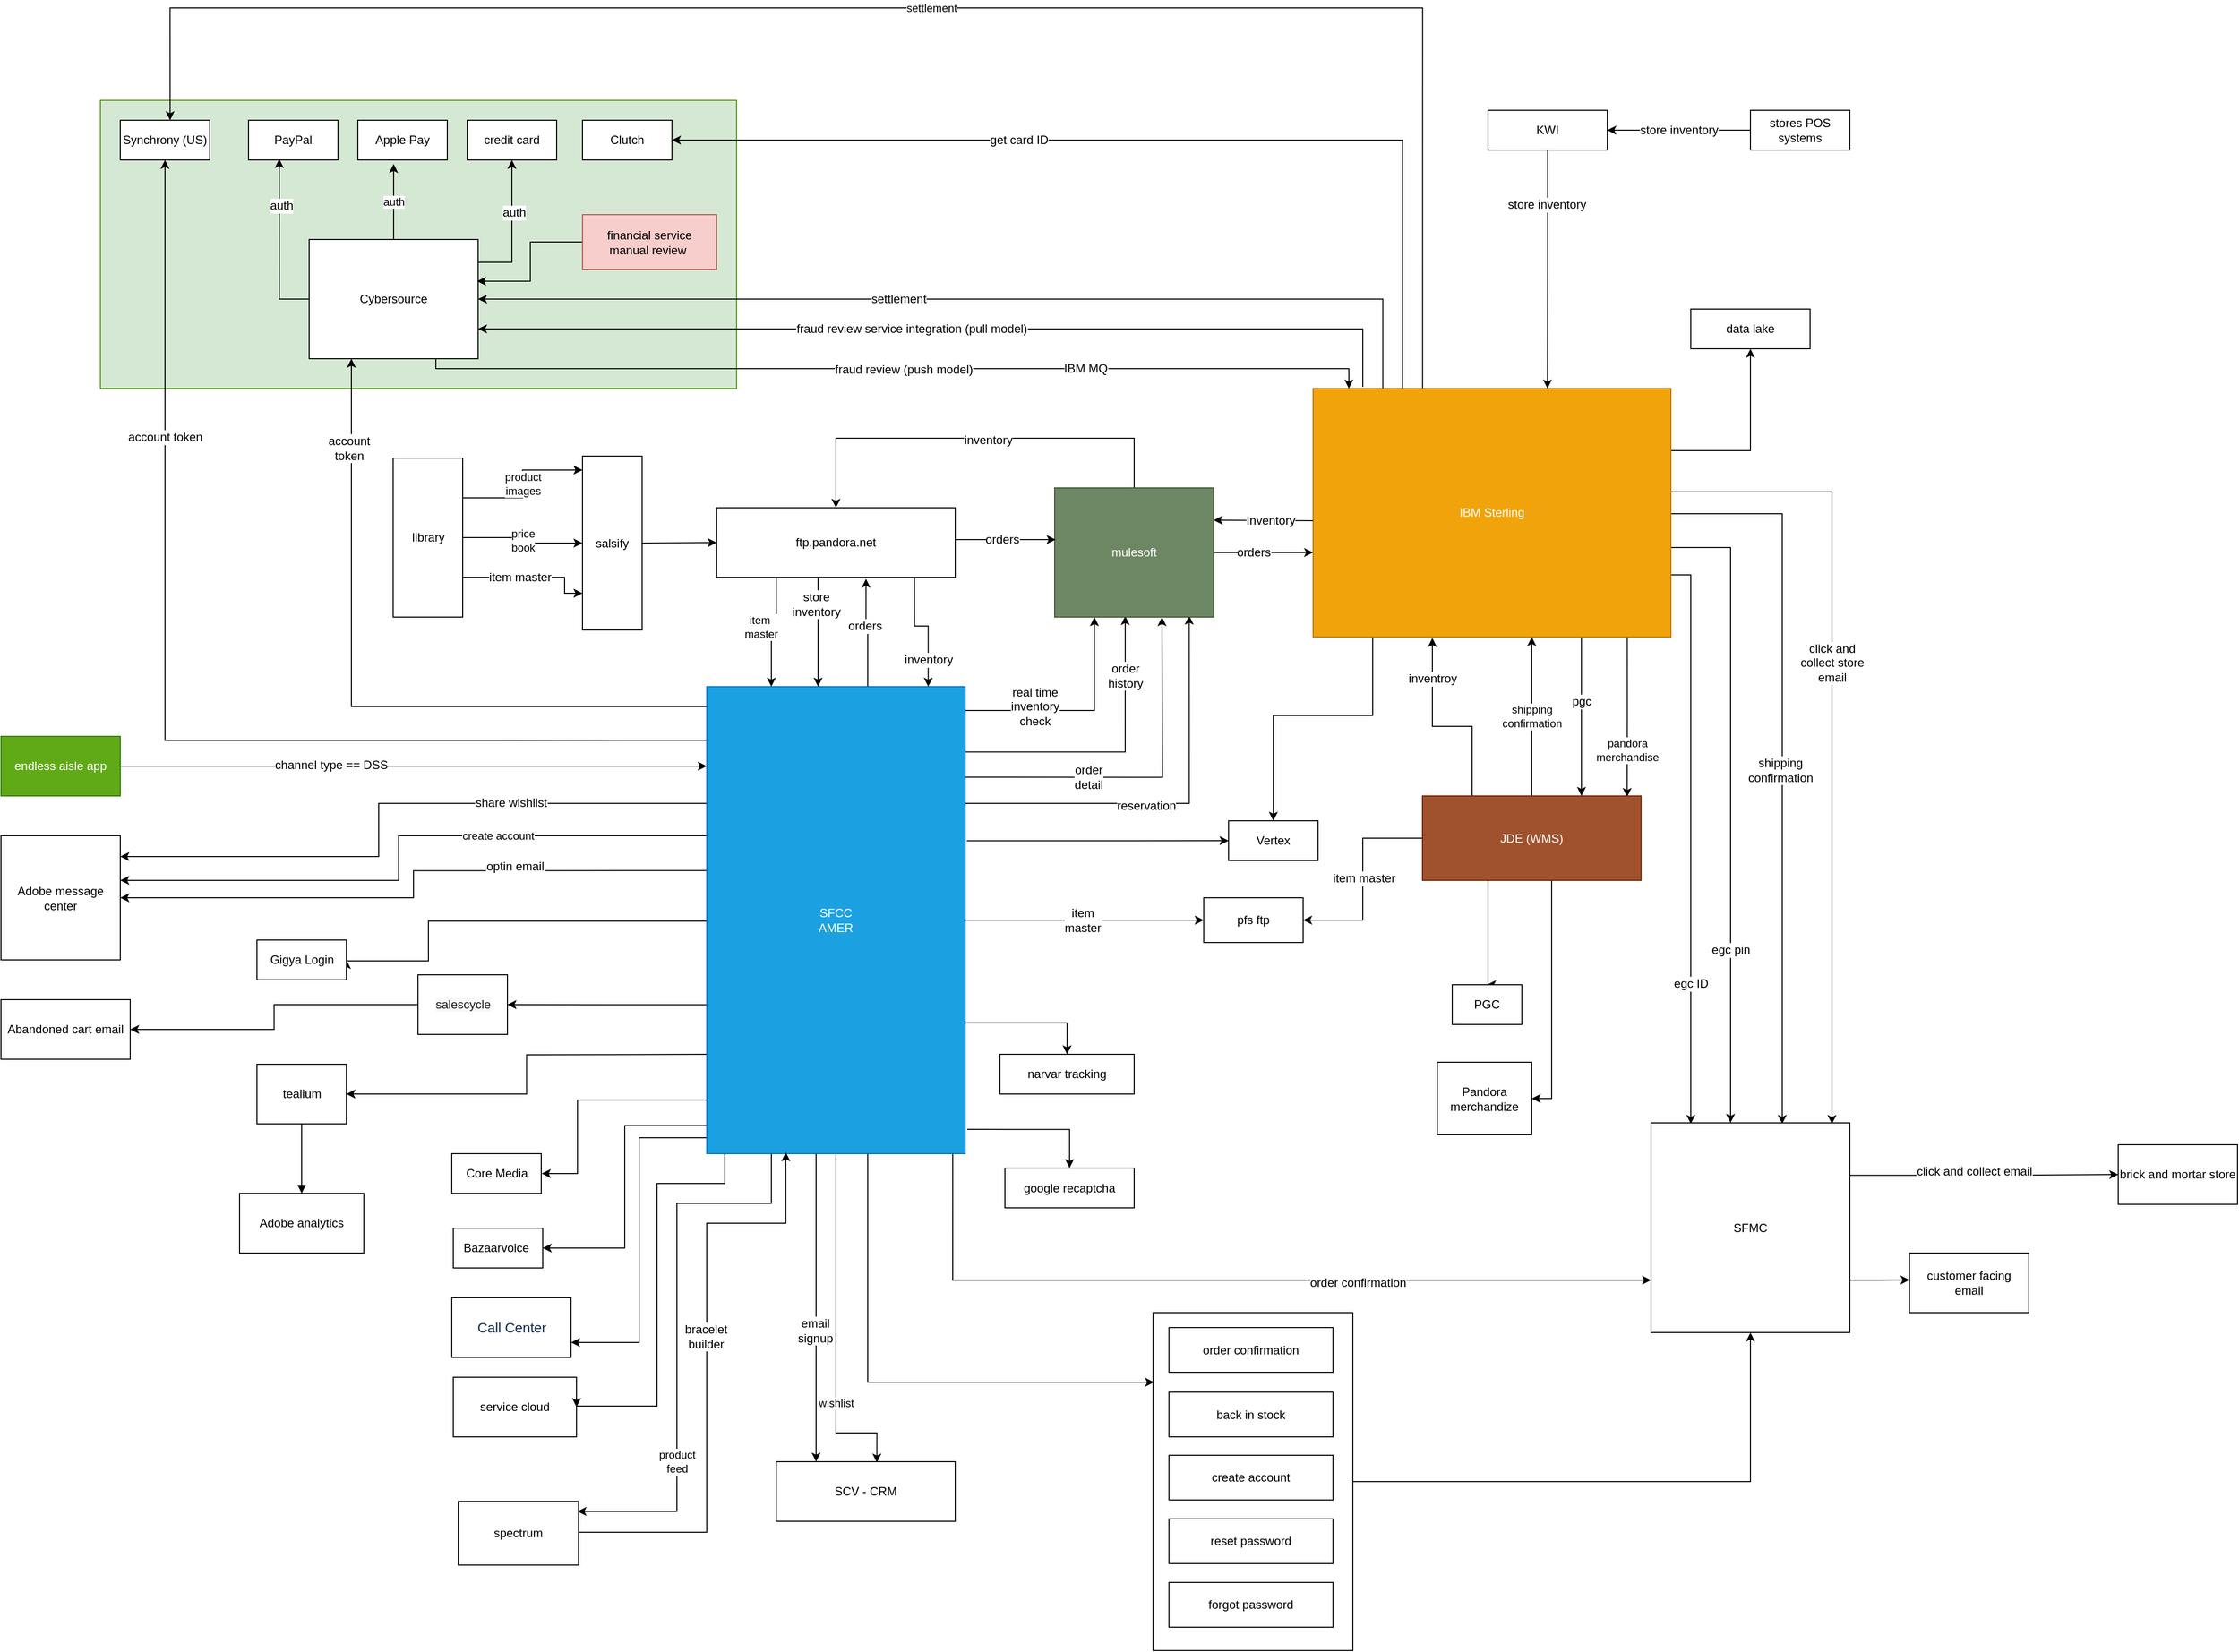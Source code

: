 <mxfile version="12.2.7" type="github" pages="5">
  <diagram name="amer" id="3icEu7I5XqVcEI4lYJHm">
    <mxGraphModel dx="3392" dy="2206" grid="1" gridSize="10" guides="1" tooltips="1" connect="1" arrows="1" fold="1" page="1" pageScale="1" pageWidth="850" pageHeight="1100" math="0" shadow="0">
      <root>
        <mxCell id="0"/>
        <mxCell id="1" parent="0"/>
        <mxCell id="CGBd2wxsoKawMv2vk4Lg-112" value="" style="rounded=0;whiteSpace=wrap;html=1;fillColor=#d5e8d4;strokeColor=#4D9900;" parent="1" vertex="1">
          <mxGeometry x="-1180" y="-310" width="640" height="290" as="geometry"/>
        </mxCell>
        <mxCell id="V_cC2gT6HBl9BK8JK8mR-5" value="" style="edgeStyle=orthogonalEdgeStyle;rounded=0;orthogonalLoop=1;jettySize=auto;html=1;entryX=0.626;entryY=1.021;entryDx=0;entryDy=0;entryPerimeter=0;exitX=0.623;exitY=0.001;exitDx=0;exitDy=0;exitPerimeter=0;" parent="1" source="V_cC2gT6HBl9BK8JK8mR-1" target="V_cC2gT6HBl9BK8JK8mR-4" edge="1">
          <mxGeometry relative="1" as="geometry">
            <mxPoint x="-460" y="280" as="sourcePoint"/>
          </mxGeometry>
        </mxCell>
        <mxCell id="TWL4DVWHpw3BuLWVAcTx-16" value="orders" style="text;html=1;resizable=0;points=[];align=center;verticalAlign=middle;labelBackgroundColor=#ffffff;" parent="V_cC2gT6HBl9BK8JK8mR-5" vertex="1" connectable="0">
          <mxGeometry x="0.158" y="1" relative="1" as="geometry">
            <mxPoint as="offset"/>
          </mxGeometry>
        </mxCell>
        <mxCell id="CGBd2wxsoKawMv2vk4Lg-45" style="edgeStyle=orthogonalEdgeStyle;rounded=0;orthogonalLoop=1;jettySize=auto;html=1;entryX=1;entryY=0.75;entryDx=0;entryDy=0;" parent="1" target="MaIgf1kPmnHuQDMeoxbi-1" edge="1">
          <mxGeometry relative="1" as="geometry">
            <Array as="points">
              <mxPoint x="-638" y="734"/>
              <mxPoint x="-638" y="940"/>
            </Array>
            <mxPoint x="-570" y="734" as="sourcePoint"/>
          </mxGeometry>
        </mxCell>
        <mxCell id="CGBd2wxsoKawMv2vk4Lg-48" style="edgeStyle=orthogonalEdgeStyle;rounded=0;orthogonalLoop=1;jettySize=auto;html=1;entryX=1;entryY=0.5;entryDx=0;entryDy=0;strokeWidth=1;exitX=0.07;exitY=1;exitDx=0;exitDy=0;exitPerimeter=0;" parent="1" source="V_cC2gT6HBl9BK8JK8mR-1" target="MaIgf1kPmnHuQDMeoxbi-3" edge="1">
          <mxGeometry relative="1" as="geometry">
            <mxPoint x="-550" y="760" as="sourcePoint"/>
            <Array as="points">
              <mxPoint x="-552" y="780"/>
              <mxPoint x="-620" y="780"/>
              <mxPoint x="-620" y="1004"/>
            </Array>
          </mxGeometry>
        </mxCell>
        <mxCell id="CGBd2wxsoKawMv2vk4Lg-49" style="edgeStyle=orthogonalEdgeStyle;rounded=0;orthogonalLoop=1;jettySize=auto;html=1;entryX=1;entryY=0.5;entryDx=0;entryDy=0;strokeWidth=1;exitX=0;exitY=0.94;exitDx=0;exitDy=0;exitPerimeter=0;" parent="1" source="V_cC2gT6HBl9BK8JK8mR-1" target="V_cC2gT6HBl9BK8JK8mR-85" edge="1">
          <mxGeometry relative="1" as="geometry"/>
        </mxCell>
        <mxCell id="CGBd2wxsoKawMv2vk4Lg-50" style="edgeStyle=orthogonalEdgeStyle;rounded=0;orthogonalLoop=1;jettySize=auto;html=1;strokeWidth=1;" parent="1" edge="1">
          <mxGeometry relative="1" as="geometry">
            <mxPoint x="-570" y="696" as="sourcePoint"/>
            <mxPoint x="-736" y="770" as="targetPoint"/>
            <Array as="points">
              <mxPoint x="-700" y="696"/>
              <mxPoint x="-700" y="770"/>
            </Array>
          </mxGeometry>
        </mxCell>
        <mxCell id="CGBd2wxsoKawMv2vk4Lg-51" style="edgeStyle=orthogonalEdgeStyle;rounded=0;orthogonalLoop=1;jettySize=auto;html=1;entryX=1;entryY=0.5;entryDx=0;entryDy=0;strokeWidth=1;" parent="1" target="N_9rhiI7Wwjrm_V3X6SH-1" edge="1">
          <mxGeometry relative="1" as="geometry">
            <mxPoint x="-570" y="650" as="sourcePoint"/>
          </mxGeometry>
        </mxCell>
        <mxCell id="CGBd2wxsoKawMv2vk4Lg-52" style="edgeStyle=orthogonalEdgeStyle;rounded=0;orthogonalLoop=1;jettySize=auto;html=1;entryX=0.5;entryY=1;entryDx=0;entryDy=0;strokeWidth=1;exitX=0;exitY=0.115;exitDx=0;exitDy=0;exitPerimeter=0;" parent="1" source="V_cC2gT6HBl9BK8JK8mR-1" target="V_cC2gT6HBl9BK8JK8mR-66" edge="1">
          <mxGeometry relative="1" as="geometry"/>
        </mxCell>
        <mxCell id="CGBd2wxsoKawMv2vk4Lg-71" value="account token" style="text;html=1;resizable=0;points=[];align=center;verticalAlign=middle;labelBackgroundColor=#ffffff;" parent="CGBd2wxsoKawMv2vk4Lg-52" vertex="1" connectable="0">
          <mxGeometry x="0.423" relative="1" as="geometry">
            <mxPoint y="-46.5" as="offset"/>
          </mxGeometry>
        </mxCell>
        <mxCell id="CGBd2wxsoKawMv2vk4Lg-53" style="edgeStyle=orthogonalEdgeStyle;rounded=0;orthogonalLoop=1;jettySize=auto;html=1;entryX=0.5;entryY=0;entryDx=0;entryDy=0;strokeWidth=1;exitX=0.992;exitY=0.72;exitDx=0;exitDy=0;exitPerimeter=0;" parent="1" source="V_cC2gT6HBl9BK8JK8mR-1" target="u5Q9tlcLcI0Oim-ChqrU-1" edge="1">
          <mxGeometry relative="1" as="geometry"/>
        </mxCell>
        <mxCell id="CGBd2wxsoKawMv2vk4Lg-54" style="edgeStyle=orthogonalEdgeStyle;rounded=0;orthogonalLoop=1;jettySize=auto;html=1;entryX=0;entryY=0.5;entryDx=0;entryDy=0;strokeWidth=1;" parent="1" source="V_cC2gT6HBl9BK8JK8mR-1" target="TWL4DVWHpw3BuLWVAcTx-10" edge="1">
          <mxGeometry relative="1" as="geometry"/>
        </mxCell>
        <mxCell id="CGBd2wxsoKawMv2vk4Lg-55" value="item &lt;br&gt;master" style="text;html=1;resizable=0;points=[];align=center;verticalAlign=middle;labelBackgroundColor=#ffffff;" parent="CGBd2wxsoKawMv2vk4Lg-54" vertex="1" connectable="0">
          <mxGeometry x="-0.434" y="-3" relative="1" as="geometry">
            <mxPoint x="49.5" y="-3" as="offset"/>
          </mxGeometry>
        </mxCell>
        <mxCell id="CGBd2wxsoKawMv2vk4Lg-67" style="edgeStyle=orthogonalEdgeStyle;rounded=0;orthogonalLoop=1;jettySize=auto;html=1;strokeWidth=1;exitX=1.008;exitY=0.948;exitDx=0;exitDy=0;exitPerimeter=0;" parent="1" source="V_cC2gT6HBl9BK8JK8mR-1" target="9Npi8_EjcijGg6YAnJOB-1" edge="1">
          <mxGeometry relative="1" as="geometry"/>
        </mxCell>
        <mxCell id="CGBd2wxsoKawMv2vk4Lg-70" style="edgeStyle=orthogonalEdgeStyle;rounded=0;orthogonalLoop=1;jettySize=auto;html=1;strokeWidth=1;entryX=0.25;entryY=1;entryDx=0;entryDy=0;" parent="1" source="V_cC2gT6HBl9BK8JK8mR-1" target="V_cC2gT6HBl9BK8JK8mR-56" edge="1">
          <mxGeometry relative="1" as="geometry">
            <mxPoint x="-920" y="-40.0" as="targetPoint"/>
            <Array as="points">
              <mxPoint x="-927" y="300"/>
            </Array>
          </mxGeometry>
        </mxCell>
        <mxCell id="CGBd2wxsoKawMv2vk4Lg-72" value="account&lt;br&gt;token" style="text;html=1;resizable=0;points=[];align=center;verticalAlign=middle;labelBackgroundColor=#ffffff;" parent="CGBd2wxsoKawMv2vk4Lg-70" vertex="1" connectable="0">
          <mxGeometry x="0.733" y="-6" relative="1" as="geometry">
            <mxPoint x="-9" y="-4.5" as="offset"/>
          </mxGeometry>
        </mxCell>
        <mxCell id="CGBd2wxsoKawMv2vk4Lg-81" style="edgeStyle=orthogonalEdgeStyle;rounded=0;orthogonalLoop=1;jettySize=auto;html=1;entryX=0;entryY=0.5;entryDx=0;entryDy=0;strokeWidth=1;exitX=1.006;exitY=0.33;exitDx=0;exitDy=0;exitPerimeter=0;" parent="1" source="V_cC2gT6HBl9BK8JK8mR-1" target="V_cC2gT6HBl9BK8JK8mR-78" edge="1">
          <mxGeometry relative="1" as="geometry"/>
        </mxCell>
        <mxCell id="CGBd2wxsoKawMv2vk4Lg-82" style="edgeStyle=orthogonalEdgeStyle;rounded=0;orthogonalLoop=1;jettySize=auto;html=1;entryX=0.25;entryY=1;entryDx=0;entryDy=0;strokeWidth=1;exitX=0.994;exitY=0.051;exitDx=0;exitDy=0;exitPerimeter=0;" parent="1" source="V_cC2gT6HBl9BK8JK8mR-1" target="V_cC2gT6HBl9BK8JK8mR-6" edge="1">
          <mxGeometry relative="1" as="geometry"/>
        </mxCell>
        <mxCell id="CGBd2wxsoKawMv2vk4Lg-83" value="real time&lt;br&gt;inventory&lt;br&gt;check" style="text;html=1;resizable=0;points=[];align=center;verticalAlign=middle;labelBackgroundColor=#ffffff;" parent="CGBd2wxsoKawMv2vk4Lg-82" vertex="1" connectable="0">
          <mxGeometry x="0.725" y="-1" relative="1" as="geometry">
            <mxPoint x="-61.5" y="59" as="offset"/>
          </mxGeometry>
        </mxCell>
        <mxCell id="CGBd2wxsoKawMv2vk4Lg-84" style="edgeStyle=orthogonalEdgeStyle;rounded=0;orthogonalLoop=1;jettySize=auto;html=1;strokeWidth=1;exitX=1;exitY=0.14;exitDx=0;exitDy=0;exitPerimeter=0;entryX=0.444;entryY=0.992;entryDx=0;entryDy=0;entryPerimeter=0;" parent="1" source="V_cC2gT6HBl9BK8JK8mR-1" target="V_cC2gT6HBl9BK8JK8mR-6" edge="1">
          <mxGeometry relative="1" as="geometry"/>
        </mxCell>
        <mxCell id="CGBd2wxsoKawMv2vk4Lg-85" value="order&lt;br&gt;history" style="text;html=1;resizable=0;points=[];align=center;verticalAlign=middle;labelBackgroundColor=#ffffff;" parent="CGBd2wxsoKawMv2vk4Lg-84" vertex="1" connectable="0">
          <mxGeometry x="0.295" y="45" relative="1" as="geometry">
            <mxPoint x="45" y="-45" as="offset"/>
          </mxGeometry>
        </mxCell>
        <mxCell id="CGBd2wxsoKawMv2vk4Lg-86" style="edgeStyle=orthogonalEdgeStyle;rounded=0;orthogonalLoop=1;jettySize=auto;html=1;strokeWidth=1;exitX=1;exitY=0.194;exitDx=0;exitDy=0;exitPerimeter=0;" parent="1" source="V_cC2gT6HBl9BK8JK8mR-1" edge="1">
          <mxGeometry relative="1" as="geometry">
            <mxPoint x="-112" y="210" as="targetPoint"/>
          </mxGeometry>
        </mxCell>
        <mxCell id="CGBd2wxsoKawMv2vk4Lg-87" value="order&lt;br&gt;detail" style="text;html=1;resizable=0;points=[];align=center;verticalAlign=middle;labelBackgroundColor=#ffffff;" parent="CGBd2wxsoKawMv2vk4Lg-86" vertex="1" connectable="0">
          <mxGeometry x="-0.313" relative="1" as="geometry">
            <mxPoint as="offset"/>
          </mxGeometry>
        </mxCell>
        <mxCell id="CGBd2wxsoKawMv2vk4Lg-92" style="edgeStyle=orthogonalEdgeStyle;rounded=0;orthogonalLoop=1;jettySize=auto;html=1;entryX=1;entryY=0.5;entryDx=0;entryDy=0;strokeWidth=1;" parent="1" source="V_cC2gT6HBl9BK8JK8mR-1" target="V_cC2gT6HBl9BK8JK8mR-39" edge="1">
          <mxGeometry relative="1" as="geometry">
            <mxPoint x="-569" y="371" as="sourcePoint"/>
            <Array as="points">
              <mxPoint x="-850" y="516"/>
              <mxPoint x="-850" y="556"/>
            </Array>
          </mxGeometry>
        </mxCell>
        <mxCell id="CGBd2wxsoKawMv2vk4Lg-96" style="edgeStyle=orthogonalEdgeStyle;rounded=0;orthogonalLoop=1;jettySize=auto;html=1;entryX=0;entryY=0.75;entryDx=0;entryDy=0;strokeWidth=1;exitX=0.952;exitY=1;exitDx=0;exitDy=0;exitPerimeter=0;" parent="1" source="V_cC2gT6HBl9BK8JK8mR-1" target="CGBd2wxsoKawMv2vk4Lg-11" edge="1">
          <mxGeometry relative="1" as="geometry">
            <Array as="points">
              <mxPoint x="-322" y="878"/>
            </Array>
          </mxGeometry>
        </mxCell>
        <mxCell id="R9zYxcOd8RueL_nEJfBi-4" value="order confirmation" style="text;html=1;resizable=0;points=[];align=center;verticalAlign=middle;labelBackgroundColor=#ffffff;" parent="CGBd2wxsoKawMv2vk4Lg-96" vertex="1" connectable="0">
          <mxGeometry x="0.289" y="-2" relative="1" as="geometry">
            <mxPoint as="offset"/>
          </mxGeometry>
        </mxCell>
        <mxCell id="CGBd2wxsoKawMv2vk4Lg-101" style="edgeStyle=orthogonalEdgeStyle;rounded=0;orthogonalLoop=1;jettySize=auto;html=1;strokeWidth=1;exitX=0.467;exitY=0.998;exitDx=0;exitDy=0;exitPerimeter=0;" parent="1" source="V_cC2gT6HBl9BK8JK8mR-1" target="V_cC2gT6HBl9BK8JK8mR-41" edge="1">
          <mxGeometry relative="1" as="geometry">
            <Array as="points">
              <mxPoint x="-460" y="749"/>
            </Array>
          </mxGeometry>
        </mxCell>
        <mxCell id="CGBd2wxsoKawMv2vk4Lg-102" value="email&lt;br&gt;signup" style="text;html=1;resizable=0;points=[];align=center;verticalAlign=middle;labelBackgroundColor=#ffffff;" parent="CGBd2wxsoKawMv2vk4Lg-101" vertex="1" connectable="0">
          <mxGeometry x="0.172" y="-1" relative="1" as="geometry">
            <mxPoint y="1" as="offset"/>
          </mxGeometry>
        </mxCell>
        <mxCell id="CGBd2wxsoKawMv2vk4Lg-103" value="wishlist" style="edgeStyle=orthogonalEdgeStyle;rounded=0;orthogonalLoop=1;jettySize=auto;html=1;entryX=0.562;entryY=0.014;entryDx=0;entryDy=0;entryPerimeter=0;strokeWidth=1;" parent="1" target="V_cC2gT6HBl9BK8JK8mR-41" edge="1">
          <mxGeometry x="0.424" relative="1" as="geometry">
            <mxPoint x="-440" y="751" as="sourcePoint"/>
            <Array as="points">
              <mxPoint x="-440" y="751"/>
              <mxPoint x="-440" y="1031"/>
              <mxPoint x="-398" y="1031"/>
            </Array>
            <mxPoint as="offset"/>
          </mxGeometry>
        </mxCell>
        <mxCell id="R9zYxcOd8RueL_nEJfBi-2" style="edgeStyle=orthogonalEdgeStyle;rounded=0;orthogonalLoop=1;jettySize=auto;html=1;entryX=1;entryY=0.5;entryDx=0;entryDy=0;exitX=0.001;exitY=0.394;exitDx=0;exitDy=0;exitPerimeter=0;" parent="1" source="V_cC2gT6HBl9BK8JK8mR-1" target="R9zYxcOd8RueL_nEJfBi-1" edge="1">
          <mxGeometry relative="1" as="geometry">
            <mxPoint x="-570" y="445" as="sourcePoint"/>
          </mxGeometry>
        </mxCell>
        <mxCell id="R9zYxcOd8RueL_nEJfBi-3" value="optin email" style="text;html=1;resizable=0;points=[];align=center;verticalAlign=middle;labelBackgroundColor=#ffffff;" parent="R9zYxcOd8RueL_nEJfBi-2" vertex="1" connectable="0">
          <mxGeometry x="-0.373" y="-4" relative="1" as="geometry">
            <mxPoint as="offset"/>
          </mxGeometry>
        </mxCell>
        <mxCell id="R9zYxcOd8RueL_nEJfBi-6" style="edgeStyle=orthogonalEdgeStyle;rounded=0;orthogonalLoop=1;jettySize=auto;html=1;exitX=0.623;exitY=1.001;exitDx=0;exitDy=0;exitPerimeter=0;" parent="1" source="V_cC2gT6HBl9BK8JK8mR-1" edge="1">
          <mxGeometry relative="1" as="geometry">
            <mxPoint x="-120" y="980" as="targetPoint"/>
            <Array as="points">
              <mxPoint x="-408" y="980"/>
            </Array>
          </mxGeometry>
        </mxCell>
        <mxCell id="R9zYxcOd8RueL_nEJfBi-24" value="create account" style="edgeStyle=orthogonalEdgeStyle;rounded=0;orthogonalLoop=1;jettySize=auto;html=1;exitX=0;exitY=0.25;exitDx=0;exitDy=0;entryX=1;entryY=0.36;entryDx=0;entryDy=0;entryPerimeter=0;" parent="1" source="V_cC2gT6HBl9BK8JK8mR-1" target="R9zYxcOd8RueL_nEJfBi-1" edge="1">
          <mxGeometry x="-0.274" relative="1" as="geometry">
            <Array as="points">
              <mxPoint x="-570" y="430"/>
              <mxPoint x="-880" y="430"/>
              <mxPoint x="-880" y="475"/>
            </Array>
            <mxPoint as="offset"/>
          </mxGeometry>
        </mxCell>
        <mxCell id="R9zYxcOd8RueL_nEJfBi-25" style="edgeStyle=orthogonalEdgeStyle;rounded=0;orthogonalLoop=1;jettySize=auto;html=1;exitX=0;exitY=0.25;exitDx=0;exitDy=0;entryX=1;entryY=0.168;entryDx=0;entryDy=0;entryPerimeter=0;" parent="1" source="V_cC2gT6HBl9BK8JK8mR-1" target="R9zYxcOd8RueL_nEJfBi-1" edge="1">
          <mxGeometry relative="1" as="geometry">
            <Array as="points">
              <mxPoint x="-900" y="398"/>
              <mxPoint x="-900" y="451"/>
            </Array>
          </mxGeometry>
        </mxCell>
        <mxCell id="R9zYxcOd8RueL_nEJfBi-26" value="share wishlist" style="text;html=1;resizable=0;points=[];align=center;verticalAlign=middle;labelBackgroundColor=#ffffff;" parent="R9zYxcOd8RueL_nEJfBi-25" vertex="1" connectable="0">
          <mxGeometry x="-0.387" y="-1" relative="1" as="geometry">
            <mxPoint as="offset"/>
          </mxGeometry>
        </mxCell>
        <mxCell id="R9zYxcOd8RueL_nEJfBi-28" style="edgeStyle=orthogonalEdgeStyle;rounded=0;orthogonalLoop=1;jettySize=auto;html=1;entryX=1;entryY=0.5;entryDx=0;entryDy=0;exitX=0;exitY=0.681;exitDx=0;exitDy=0;exitPerimeter=0;" parent="1" source="V_cC2gT6HBl9BK8JK8mR-1" target="t0MbtXIJnq7x4KhH7S1b-1" edge="1">
          <mxGeometry relative="1" as="geometry"/>
        </mxCell>
        <mxCell id="wO9vJRkR9siCpjMS4kLJ-1" value="product &lt;br&gt;feed" style="edgeStyle=orthogonalEdgeStyle;rounded=0;orthogonalLoop=1;jettySize=auto;html=1;exitX=0.25;exitY=1;exitDx=0;exitDy=0;strokeColor=#000000;strokeWidth=1;" edge="1" parent="1" source="V_cC2gT6HBl9BK8JK8mR-1">
          <mxGeometry x="0.46" relative="1" as="geometry">
            <mxPoint x="-700" y="1110" as="targetPoint"/>
            <Array as="points">
              <mxPoint x="-505" y="800"/>
              <mxPoint x="-600" y="800"/>
              <mxPoint x="-600" y="1110"/>
            </Array>
            <mxPoint as="offset"/>
          </mxGeometry>
        </mxCell>
        <mxCell id="DO2VTe37VF1e19ThFebk-1" style="edgeStyle=orthogonalEdgeStyle;rounded=0;orthogonalLoop=1;jettySize=auto;html=1;exitX=1;exitY=0.25;exitDx=0;exitDy=0;entryX=0.846;entryY=0.989;entryDx=0;entryDy=0;entryPerimeter=0;strokeColor=#000000;strokeWidth=1;" edge="1" parent="1" source="V_cC2gT6HBl9BK8JK8mR-1" target="V_cC2gT6HBl9BK8JK8mR-6">
          <mxGeometry relative="1" as="geometry"/>
        </mxCell>
        <mxCell id="DO2VTe37VF1e19ThFebk-2" value="reservation" style="text;html=1;resizable=0;points=[];align=center;verticalAlign=middle;labelBackgroundColor=#ffffff;" vertex="1" connectable="0" parent="DO2VTe37VF1e19ThFebk-1">
          <mxGeometry x="0.09" y="76" relative="1" as="geometry">
            <mxPoint x="32.5" y="3" as="offset"/>
          </mxGeometry>
        </mxCell>
        <mxCell id="V_cC2gT6HBl9BK8JK8mR-1" value="SFCC&lt;br&gt;AMER" style="rounded=0;whiteSpace=wrap;html=1;fillColor=#1ba1e2;strokeColor=#006EAF;fontColor=#ffffff;" parent="1" vertex="1">
          <mxGeometry x="-570" y="280" width="260" height="470" as="geometry"/>
        </mxCell>
        <mxCell id="V_cC2gT6HBl9BK8JK8mR-44" value="Core Media" style="rounded=0;whiteSpace=wrap;html=1;" parent="1" vertex="1">
          <mxGeometry x="-826.5" y="750" width="90" height="40" as="geometry"/>
        </mxCell>
        <mxCell id="CGBd2wxsoKawMv2vk4Lg-89" style="edgeStyle=orthogonalEdgeStyle;rounded=0;orthogonalLoop=1;jettySize=auto;html=1;strokeWidth=1;exitX=0.425;exitY=1.005;exitDx=0;exitDy=0;exitPerimeter=0;" parent="1" source="V_cC2gT6HBl9BK8JK8mR-4" edge="1">
          <mxGeometry relative="1" as="geometry">
            <mxPoint x="-458" y="280" as="targetPoint"/>
            <Array as="points">
              <mxPoint x="-458" y="280"/>
            </Array>
          </mxGeometry>
        </mxCell>
        <mxCell id="CGBd2wxsoKawMv2vk4Lg-90" value="store&lt;br&gt;inventory" style="text;html=1;resizable=0;points=[];align=center;verticalAlign=middle;labelBackgroundColor=#ffffff;" parent="CGBd2wxsoKawMv2vk4Lg-89" vertex="1" connectable="0">
          <mxGeometry x="0.512" y="1" relative="1" as="geometry">
            <mxPoint x="-3" y="-57" as="offset"/>
          </mxGeometry>
        </mxCell>
        <mxCell id="CGBd2wxsoKawMv2vk4Lg-99" style="edgeStyle=orthogonalEdgeStyle;rounded=0;orthogonalLoop=1;jettySize=auto;html=1;exitX=0.829;exitY=1.006;exitDx=0;exitDy=0;entryX=0.857;entryY=0;entryDx=0;entryDy=0;entryPerimeter=0;strokeWidth=1;exitPerimeter=0;" parent="1" source="V_cC2gT6HBl9BK8JK8mR-4" target="V_cC2gT6HBl9BK8JK8mR-1" edge="1">
          <mxGeometry relative="1" as="geometry">
            <Array as="points">
              <mxPoint x="-361" y="219"/>
              <mxPoint x="-348" y="219"/>
            </Array>
          </mxGeometry>
        </mxCell>
        <mxCell id="CGBd2wxsoKawMv2vk4Lg-100" value="inventory" style="text;html=1;resizable=0;points=[];align=center;verticalAlign=middle;labelBackgroundColor=#ffffff;" parent="CGBd2wxsoKawMv2vk4Lg-99" vertex="1" connectable="0">
          <mxGeometry x="0.557" relative="1" as="geometry">
            <mxPoint as="offset"/>
          </mxGeometry>
        </mxCell>
        <mxCell id="LyeL0jYoltdHp8bPtdGk-1" value="item&lt;br&gt;&amp;nbsp;master" style="edgeStyle=orthogonalEdgeStyle;rounded=0;orthogonalLoop=1;jettySize=auto;html=1;exitX=0.25;exitY=1;exitDx=0;exitDy=0;entryX=0.25;entryY=0;entryDx=0;entryDy=0;" parent="1" source="V_cC2gT6HBl9BK8JK8mR-4" target="V_cC2gT6HBl9BK8JK8mR-1" edge="1">
          <mxGeometry relative="1" as="geometry">
            <Array as="points">
              <mxPoint x="-520" y="220"/>
              <mxPoint x="-517" y="220"/>
            </Array>
          </mxGeometry>
        </mxCell>
        <mxCell id="V_cC2gT6HBl9BK8JK8mR-4" value="ftp.pandora.net" style="rounded=0;whiteSpace=wrap;html=1;" parent="1" vertex="1">
          <mxGeometry x="-560" y="100" width="240" height="70" as="geometry"/>
        </mxCell>
        <mxCell id="CGBd2wxsoKawMv2vk4Lg-79" style="edgeStyle=orthogonalEdgeStyle;rounded=0;orthogonalLoop=1;jettySize=auto;html=1;strokeWidth=1;" parent="1" source="V_cC2gT6HBl9BK8JK8mR-6" edge="1">
          <mxGeometry relative="1" as="geometry">
            <mxPoint x="40" y="145" as="targetPoint"/>
          </mxGeometry>
        </mxCell>
        <mxCell id="CGBd2wxsoKawMv2vk4Lg-80" value="orders" style="text;html=1;resizable=0;points=[];align=center;verticalAlign=middle;labelBackgroundColor=#ffffff;" parent="CGBd2wxsoKawMv2vk4Lg-79" vertex="1" connectable="0">
          <mxGeometry x="-0.218" relative="1" as="geometry">
            <mxPoint as="offset"/>
          </mxGeometry>
        </mxCell>
        <mxCell id="CGBd2wxsoKawMv2vk4Lg-97" style="edgeStyle=orthogonalEdgeStyle;rounded=0;orthogonalLoop=1;jettySize=auto;html=1;entryX=0.5;entryY=0;entryDx=0;entryDy=0;strokeWidth=1;exitX=0.5;exitY=0;exitDx=0;exitDy=0;" parent="1" source="V_cC2gT6HBl9BK8JK8mR-6" target="V_cC2gT6HBl9BK8JK8mR-4" edge="1">
          <mxGeometry relative="1" as="geometry">
            <mxPoint x="-140" y="70" as="sourcePoint"/>
            <Array as="points">
              <mxPoint x="-140" y="30"/>
              <mxPoint x="-440" y="30"/>
            </Array>
          </mxGeometry>
        </mxCell>
        <mxCell id="CGBd2wxsoKawMv2vk4Lg-98" value="inventory" style="text;html=1;resizable=0;points=[];align=center;verticalAlign=middle;labelBackgroundColor=#ffffff;" parent="CGBd2wxsoKawMv2vk4Lg-97" vertex="1" connectable="0">
          <mxGeometry x="-0.062" y="2" relative="1" as="geometry">
            <mxPoint as="offset"/>
          </mxGeometry>
        </mxCell>
        <mxCell id="V_cC2gT6HBl9BK8JK8mR-6" value="mulesoft" style="rounded=0;whiteSpace=wrap;html=1;fillColor=#6d8764;strokeColor=#3A5431;fontColor=#ffffff;" parent="1" vertex="1">
          <mxGeometry x="-220" y="80" width="160" height="130" as="geometry"/>
        </mxCell>
        <mxCell id="CGBd2wxsoKawMv2vk4Lg-29" style="edgeStyle=orthogonalEdgeStyle;rounded=0;orthogonalLoop=1;jettySize=auto;html=1;exitX=1;exitY=0.75;exitDx=0;exitDy=0;" parent="1" source="V_cC2gT6HBl9BK8JK8mR-8" edge="1">
          <mxGeometry relative="1" as="geometry">
            <mxPoint x="420" y="720" as="targetPoint"/>
            <Array as="points">
              <mxPoint x="420" y="168"/>
            </Array>
          </mxGeometry>
        </mxCell>
        <mxCell id="CGBd2wxsoKawMv2vk4Lg-30" value="egc ID" style="text;html=1;resizable=0;points=[];align=center;verticalAlign=middle;labelBackgroundColor=#ffffff;" parent="CGBd2wxsoKawMv2vk4Lg-29" vertex="1" connectable="0">
          <mxGeometry x="-0.332" y="3" relative="1" as="geometry">
            <mxPoint x="-3" y="240" as="offset"/>
          </mxGeometry>
        </mxCell>
        <mxCell id="CGBd2wxsoKawMv2vk4Lg-31" style="edgeStyle=orthogonalEdgeStyle;rounded=0;orthogonalLoop=1;jettySize=auto;html=1;exitX=1;exitY=0.632;exitDx=0;exitDy=0;exitPerimeter=0;" parent="1" source="V_cC2gT6HBl9BK8JK8mR-8" edge="1">
          <mxGeometry relative="1" as="geometry">
            <mxPoint x="460" y="719" as="targetPoint"/>
            <Array as="points">
              <mxPoint x="400" y="140"/>
              <mxPoint x="460" y="140"/>
            </Array>
          </mxGeometry>
        </mxCell>
        <mxCell id="CGBd2wxsoKawMv2vk4Lg-32" value="egc pin" style="text;html=1;resizable=0;points=[];align=center;verticalAlign=middle;labelBackgroundColor=#ffffff;" parent="CGBd2wxsoKawMv2vk4Lg-31" vertex="1" connectable="0">
          <mxGeometry x="0.572" relative="1" as="geometry">
            <mxPoint y="-37" as="offset"/>
          </mxGeometry>
        </mxCell>
        <mxCell id="CGBd2wxsoKawMv2vk4Lg-34" style="edgeStyle=orthogonalEdgeStyle;rounded=0;orthogonalLoop=1;jettySize=auto;html=1;exitX=1;exitY=0.25;exitDx=0;exitDy=0;" parent="1" source="V_cC2gT6HBl9BK8JK8mR-8" target="TWL4DVWHpw3BuLWVAcTx-33" edge="1">
          <mxGeometry relative="1" as="geometry"/>
        </mxCell>
        <mxCell id="CGBd2wxsoKawMv2vk4Lg-38" value="settlement" style="edgeStyle=orthogonalEdgeStyle;rounded=0;orthogonalLoop=1;jettySize=auto;html=1;entryX=0.557;entryY=0;entryDx=0;entryDy=0;entryPerimeter=0;exitX=0.306;exitY=0.006;exitDx=0;exitDy=0;exitPerimeter=0;" parent="1" source="V_cC2gT6HBl9BK8JK8mR-8" target="V_cC2gT6HBl9BK8JK8mR-66" edge="1">
          <mxGeometry relative="1" as="geometry">
            <mxPoint x="-1090" y="-263" as="targetPoint"/>
            <mxPoint x="150" y="-10" as="sourcePoint"/>
            <Array as="points">
              <mxPoint x="150" y="-403"/>
              <mxPoint x="-1110" y="-403"/>
            </Array>
          </mxGeometry>
        </mxCell>
        <mxCell id="CGBd2wxsoKawMv2vk4Lg-46" style="edgeStyle=orthogonalEdgeStyle;rounded=0;orthogonalLoop=1;jettySize=auto;html=1;entryX=1;entryY=0.5;entryDx=0;entryDy=0;exitX=0.195;exitY=0;exitDx=0;exitDy=0;exitPerimeter=0;" parent="1" source="V_cC2gT6HBl9BK8JK8mR-8" target="V_cC2gT6HBl9BK8JK8mR-56" edge="1">
          <mxGeometry relative="1" as="geometry">
            <mxPoint x="-170" y="-190" as="targetPoint"/>
            <mxPoint x="80" y="10" as="sourcePoint"/>
            <Array as="points">
              <mxPoint x="110" y="-110"/>
            </Array>
          </mxGeometry>
        </mxCell>
        <mxCell id="CGBd2wxsoKawMv2vk4Lg-47" value="settlement" style="text;html=1;resizable=0;points=[];align=center;verticalAlign=middle;labelBackgroundColor=#ffffff;" parent="CGBd2wxsoKawMv2vk4Lg-46" vertex="1" connectable="0">
          <mxGeometry x="0.155" relative="1" as="geometry">
            <mxPoint as="offset"/>
          </mxGeometry>
        </mxCell>
        <mxCell id="CGBd2wxsoKawMv2vk4Lg-78" style="edgeStyle=orthogonalEdgeStyle;rounded=0;orthogonalLoop=1;jettySize=auto;html=1;entryX=0.5;entryY=0;entryDx=0;entryDy=0;strokeWidth=1;" parent="1" source="V_cC2gT6HBl9BK8JK8mR-8" target="V_cC2gT6HBl9BK8JK8mR-78" edge="1">
          <mxGeometry relative="1" as="geometry">
            <Array as="points">
              <mxPoint x="100" y="309"/>
              <mxPoint y="309"/>
            </Array>
          </mxGeometry>
        </mxCell>
        <mxCell id="CGBd2wxsoKawMv2vk4Lg-93" style="edgeStyle=orthogonalEdgeStyle;rounded=0;orthogonalLoop=1;jettySize=auto;html=1;strokeWidth=1;" parent="1" source="V_cC2gT6HBl9BK8JK8mR-8" target="V_cC2gT6HBl9BK8JK8mR-23" edge="1">
          <mxGeometry relative="1" as="geometry">
            <Array as="points">
              <mxPoint x="310" y="370"/>
              <mxPoint x="310" y="370"/>
            </Array>
          </mxGeometry>
        </mxCell>
        <mxCell id="CGBd2wxsoKawMv2vk4Lg-94" value="pgc" style="text;html=1;resizable=0;points=[];align=center;verticalAlign=middle;labelBackgroundColor=#ffffff;" parent="CGBd2wxsoKawMv2vk4Lg-93" vertex="1" connectable="0">
          <mxGeometry x="0.754" y="-76" relative="1" as="geometry">
            <mxPoint x="76" y="-76" as="offset"/>
          </mxGeometry>
        </mxCell>
        <mxCell id="CGBd2wxsoKawMv2vk4Lg-95" value="pandora&lt;br&gt;merchandise" style="edgeStyle=orthogonalEdgeStyle;rounded=0;orthogonalLoop=1;jettySize=auto;html=1;strokeWidth=1;exitX=0.878;exitY=0.999;exitDx=0;exitDy=0;exitPerimeter=0;entryX=0.936;entryY=0.012;entryDx=0;entryDy=0;entryPerimeter=0;" parent="1" source="V_cC2gT6HBl9BK8JK8mR-8" target="V_cC2gT6HBl9BK8JK8mR-23" edge="1">
          <mxGeometry x="0.411" relative="1" as="geometry">
            <mxPoint x="356" y="386" as="targetPoint"/>
            <mxPoint as="offset"/>
          </mxGeometry>
        </mxCell>
        <mxCell id="CGBd2wxsoKawMv2vk4Lg-107" style="edgeStyle=orthogonalEdgeStyle;rounded=0;orthogonalLoop=1;jettySize=auto;html=1;exitX=0.25;exitY=0;exitDx=0;exitDy=0;entryX=1;entryY=0.5;entryDx=0;entryDy=0;strokeWidth=1;" parent="1" source="V_cC2gT6HBl9BK8JK8mR-8" target="ea_WDXVp_1bCXUbU4MuW-6" edge="1">
          <mxGeometry relative="1" as="geometry"/>
        </mxCell>
        <mxCell id="wZ4mtcYfP809dJblDa4F-1" value="get card ID" style="text;html=1;resizable=0;points=[];align=center;verticalAlign=middle;labelBackgroundColor=#ffffff;" parent="CGBd2wxsoKawMv2vk4Lg-107" vertex="1" connectable="0">
          <mxGeometry x="0.292" relative="1" as="geometry">
            <mxPoint as="offset"/>
          </mxGeometry>
        </mxCell>
        <mxCell id="nJtccMS4f_mF61-7Y9xV-1" style="edgeStyle=orthogonalEdgeStyle;rounded=0;orthogonalLoop=1;jettySize=auto;html=1;entryX=1;entryY=0.75;entryDx=0;entryDy=0;exitX=0.139;exitY=-0.006;exitDx=0;exitDy=0;exitPerimeter=0;" parent="1" source="V_cC2gT6HBl9BK8JK8mR-8" target="V_cC2gT6HBl9BK8JK8mR-56" edge="1">
          <mxGeometry relative="1" as="geometry">
            <Array as="points">
              <mxPoint x="90" y="-80"/>
            </Array>
          </mxGeometry>
        </mxCell>
        <mxCell id="nJtccMS4f_mF61-7Y9xV-2" value="fraud review service integration (pull model)" style="text;html=1;resizable=0;points=[];align=center;verticalAlign=middle;labelBackgroundColor=#ffffff;" parent="nJtccMS4f_mF61-7Y9xV-1" vertex="1" connectable="0">
          <mxGeometry x="0.081" relative="1" as="geometry">
            <mxPoint as="offset"/>
          </mxGeometry>
        </mxCell>
        <mxCell id="R9zYxcOd8RueL_nEJfBi-15" style="edgeStyle=orthogonalEdgeStyle;rounded=0;orthogonalLoop=1;jettySize=auto;html=1;exitX=1;exitY=0.5;exitDx=0;exitDy=0;" parent="1" source="V_cC2gT6HBl9BK8JK8mR-8" edge="1">
          <mxGeometry relative="1" as="geometry">
            <Array as="points">
              <mxPoint x="512" y="106"/>
            </Array>
            <mxPoint x="512" y="720" as="targetPoint"/>
          </mxGeometry>
        </mxCell>
        <mxCell id="R9zYxcOd8RueL_nEJfBi-16" value="shipping&lt;br&gt;confirmation" style="text;html=1;resizable=0;points=[];align=center;verticalAlign=middle;labelBackgroundColor=#ffffff;" parent="R9zYxcOd8RueL_nEJfBi-15" vertex="1" connectable="0">
          <mxGeometry x="0.02" y="-2" relative="1" as="geometry">
            <mxPoint as="offset"/>
          </mxGeometry>
        </mxCell>
        <mxCell id="gLr3Wx8mhAYlka0uc_4s-3" style="edgeStyle=orthogonalEdgeStyle;rounded=0;orthogonalLoop=1;jettySize=auto;html=1;exitX=1;exitY=0.416;exitDx=0;exitDy=0;entryX=0.91;entryY=0.005;entryDx=0;entryDy=0;entryPerimeter=0;strokeColor=#000000;strokeWidth=1;exitPerimeter=0;" edge="1" parent="1" source="V_cC2gT6HBl9BK8JK8mR-8" target="CGBd2wxsoKawMv2vk4Lg-11">
          <mxGeometry relative="1" as="geometry"/>
        </mxCell>
        <mxCell id="gLr3Wx8mhAYlka0uc_4s-4" value="click and &lt;br&gt;collect store&lt;br&gt;email" style="text;html=1;resizable=0;points=[];align=center;verticalAlign=middle;labelBackgroundColor=#ffffff;" vertex="1" connectable="0" parent="gLr3Wx8mhAYlka0uc_4s-3">
          <mxGeometry x="-0.163" relative="1" as="geometry">
            <mxPoint as="offset"/>
          </mxGeometry>
        </mxCell>
        <mxCell id="V_cC2gT6HBl9BK8JK8mR-8" value="IBM Sterling" style="rounded=0;whiteSpace=wrap;html=1;fillColor=#f0a30a;strokeColor=#BD7000;fontColor=#ffffff;" parent="1" vertex="1">
          <mxGeometry x="40" y="-20" width="360" height="250" as="geometry"/>
        </mxCell>
        <mxCell id="CGBd2wxsoKawMv2vk4Lg-56" style="edgeStyle=orthogonalEdgeStyle;rounded=0;orthogonalLoop=1;jettySize=auto;html=1;entryX=1;entryY=0.5;entryDx=0;entryDy=0;strokeWidth=1;" parent="1" source="V_cC2gT6HBl9BK8JK8mR-23" target="TWL4DVWHpw3BuLWVAcTx-10" edge="1">
          <mxGeometry relative="1" as="geometry"/>
        </mxCell>
        <mxCell id="CGBd2wxsoKawMv2vk4Lg-57" value="item master" style="text;html=1;resizable=0;points=[];align=center;verticalAlign=middle;labelBackgroundColor=#ffffff;" parent="CGBd2wxsoKawMv2vk4Lg-56" vertex="1" connectable="0">
          <mxGeometry x="-0.012" y="1" relative="1" as="geometry">
            <mxPoint as="offset"/>
          </mxGeometry>
        </mxCell>
        <mxCell id="CGBd2wxsoKawMv2vk4Lg-58" style="edgeStyle=orthogonalEdgeStyle;rounded=0;orthogonalLoop=1;jettySize=auto;html=1;entryX=0.5;entryY=0;entryDx=0;entryDy=0;strokeWidth=1;" parent="1" source="V_cC2gT6HBl9BK8JK8mR-23" target="CGBd2wxsoKawMv2vk4Lg-7" edge="1">
          <mxGeometry relative="1" as="geometry">
            <Array as="points">
              <mxPoint x="216" y="500"/>
              <mxPoint x="216" y="500"/>
            </Array>
          </mxGeometry>
        </mxCell>
        <mxCell id="CGBd2wxsoKawMv2vk4Lg-62" style="edgeStyle=orthogonalEdgeStyle;rounded=0;orthogonalLoop=1;jettySize=auto;html=1;strokeWidth=1;" parent="1" source="V_cC2gT6HBl9BK8JK8mR-23" edge="1">
          <mxGeometry relative="1" as="geometry">
            <mxPoint x="160" y="231" as="targetPoint"/>
            <Array as="points">
              <mxPoint x="200" y="320"/>
              <mxPoint x="160" y="320"/>
            </Array>
          </mxGeometry>
        </mxCell>
        <mxCell id="CGBd2wxsoKawMv2vk4Lg-63" value="inventroy" style="text;html=1;resizable=0;points=[];align=center;verticalAlign=middle;labelBackgroundColor=#ffffff;" parent="CGBd2wxsoKawMv2vk4Lg-62" vertex="1" connectable="0">
          <mxGeometry x="0.26" y="-4" relative="1" as="geometry">
            <mxPoint x="-4" y="-33" as="offset"/>
          </mxGeometry>
        </mxCell>
        <mxCell id="CGBd2wxsoKawMv2vk4Lg-64" value="shipping &lt;br&gt;confirmation" style="edgeStyle=orthogonalEdgeStyle;rounded=0;orthogonalLoop=1;jettySize=auto;html=1;strokeWidth=1;" parent="1" source="V_cC2gT6HBl9BK8JK8mR-23" edge="1">
          <mxGeometry relative="1" as="geometry">
            <mxPoint x="260" y="230" as="targetPoint"/>
            <Array as="points">
              <mxPoint x="260" y="250"/>
            </Array>
          </mxGeometry>
        </mxCell>
        <mxCell id="CGBd2wxsoKawMv2vk4Lg-69" style="edgeStyle=orthogonalEdgeStyle;rounded=0;orthogonalLoop=1;jettySize=auto;html=1;entryX=1;entryY=0.5;entryDx=0;entryDy=0;strokeWidth=1;" parent="1" source="V_cC2gT6HBl9BK8JK8mR-23" target="CGBd2wxsoKawMv2vk4Lg-8" edge="1">
          <mxGeometry relative="1" as="geometry">
            <Array as="points">
              <mxPoint x="280" y="694"/>
            </Array>
          </mxGeometry>
        </mxCell>
        <mxCell id="V_cC2gT6HBl9BK8JK8mR-23" value="JDE (WMS)" style="rounded=0;whiteSpace=wrap;html=1;fillColor=#a0522d;strokeColor=#6D1F00;fontColor=#ffffff;" parent="1" vertex="1">
          <mxGeometry x="150" y="390" width="220" height="85" as="geometry"/>
        </mxCell>
        <mxCell id="V_cC2gT6HBl9BK8JK8mR-39" value="Gigya Login" style="rounded=0;whiteSpace=wrap;html=1;" parent="1" vertex="1">
          <mxGeometry x="-1022.5" y="535" width="90" height="40" as="geometry"/>
        </mxCell>
        <mxCell id="V_cC2gT6HBl9BK8JK8mR-41" value="SCV - CRM" style="rounded=0;whiteSpace=wrap;html=1;" parent="1" vertex="1">
          <mxGeometry x="-500" y="1060" width="180" height="60" as="geometry"/>
        </mxCell>
        <mxCell id="CGBd2wxsoKawMv2vk4Lg-39" style="edgeStyle=orthogonalEdgeStyle;rounded=0;orthogonalLoop=1;jettySize=auto;html=1;exitX=0;exitY=0.5;exitDx=0;exitDy=0;entryX=0.344;entryY=0.975;entryDx=0;entryDy=0;entryPerimeter=0;" parent="1" source="V_cC2gT6HBl9BK8JK8mR-56" target="V_cC2gT6HBl9BK8JK8mR-60" edge="1">
          <mxGeometry relative="1" as="geometry"/>
        </mxCell>
        <mxCell id="CGBd2wxsoKawMv2vk4Lg-40" value="auth" style="text;html=1;resizable=0;points=[];align=center;verticalAlign=middle;labelBackgroundColor=#ffffff;" parent="CGBd2wxsoKawMv2vk4Lg-39" vertex="1" connectable="0">
          <mxGeometry x="0.449" y="-2" relative="1" as="geometry">
            <mxPoint as="offset"/>
          </mxGeometry>
        </mxCell>
        <mxCell id="CGBd2wxsoKawMv2vk4Lg-41" style="edgeStyle=orthogonalEdgeStyle;rounded=0;orthogonalLoop=1;jettySize=auto;html=1;exitX=1;exitY=0.25;exitDx=0;exitDy=0;entryX=0.5;entryY=1;entryDx=0;entryDy=0;" parent="1" source="V_cC2gT6HBl9BK8JK8mR-56" target="scgPz5cgnYkhwIzWvn8L-4" edge="1">
          <mxGeometry relative="1" as="geometry">
            <Array as="points">
              <mxPoint x="-766" y="-147"/>
            </Array>
          </mxGeometry>
        </mxCell>
        <mxCell id="CGBd2wxsoKawMv2vk4Lg-43" value="auth" style="text;html=1;resizable=0;points=[];align=center;verticalAlign=middle;labelBackgroundColor=#ffffff;" parent="CGBd2wxsoKawMv2vk4Lg-41" vertex="1" connectable="0">
          <mxGeometry x="0.265" y="-2" relative="1" as="geometry">
            <mxPoint as="offset"/>
          </mxGeometry>
        </mxCell>
        <mxCell id="CGBd2wxsoKawMv2vk4Lg-91" value="auth" style="edgeStyle=orthogonalEdgeStyle;rounded=0;orthogonalLoop=1;jettySize=auto;html=1;entryX=0.4;entryY=1.1;entryDx=0;entryDy=0;entryPerimeter=0;strokeWidth=1;" parent="1" source="V_cC2gT6HBl9BK8JK8mR-56" target="V_cC2gT6HBl9BK8JK8mR-63" edge="1">
          <mxGeometry relative="1" as="geometry"/>
        </mxCell>
        <mxCell id="nJtccMS4f_mF61-7Y9xV-3" style="edgeStyle=orthogonalEdgeStyle;rounded=0;orthogonalLoop=1;jettySize=auto;html=1;exitX=0.75;exitY=1;exitDx=0;exitDy=0;" parent="1" source="V_cC2gT6HBl9BK8JK8mR-56" target="V_cC2gT6HBl9BK8JK8mR-8" edge="1">
          <mxGeometry relative="1" as="geometry">
            <mxPoint x="-380" y="-10.0" as="targetPoint"/>
            <Array as="points">
              <mxPoint x="-843" y="-50"/>
              <mxPoint x="-843" y="-40"/>
              <mxPoint x="76" y="-40"/>
            </Array>
          </mxGeometry>
        </mxCell>
        <mxCell id="nJtccMS4f_mF61-7Y9xV-4" value="fraud review (push model)" style="text;html=1;resizable=0;points=[];align=center;verticalAlign=middle;labelBackgroundColor=#ffffff;" parent="nJtccMS4f_mF61-7Y9xV-3" vertex="1" connectable="0">
          <mxGeometry x="0.012" y="-1" relative="1" as="geometry">
            <mxPoint as="offset"/>
          </mxGeometry>
        </mxCell>
        <mxCell id="nJtccMS4f_mF61-7Y9xV-5" value="IBM MQ" style="text;html=1;resizable=0;points=[];align=center;verticalAlign=middle;labelBackgroundColor=#ffffff;" parent="nJtccMS4f_mF61-7Y9xV-3" vertex="1" connectable="0">
          <mxGeometry x="0.393" y="-4" relative="1" as="geometry">
            <mxPoint x="2.5" y="-4" as="offset"/>
          </mxGeometry>
        </mxCell>
        <mxCell id="V_cC2gT6HBl9BK8JK8mR-56" value="Cybersource" style="rounded=0;whiteSpace=wrap;html=1;" parent="1" vertex="1">
          <mxGeometry x="-970" y="-170" width="170" height="120" as="geometry"/>
        </mxCell>
        <mxCell id="V_cC2gT6HBl9BK8JK8mR-63" value="Apple Pay" style="rounded=0;whiteSpace=wrap;html=1;" parent="1" vertex="1">
          <mxGeometry x="-921" y="-290" width="90" height="40" as="geometry"/>
        </mxCell>
        <mxCell id="V_cC2gT6HBl9BK8JK8mR-60" value="PayPal" style="rounded=0;whiteSpace=wrap;html=1;" parent="1" vertex="1">
          <mxGeometry x="-1031" y="-290" width="90" height="40" as="geometry"/>
        </mxCell>
        <mxCell id="V_cC2gT6HBl9BK8JK8mR-66" value="Synchrony (US)" style="rounded=0;whiteSpace=wrap;html=1;" parent="1" vertex="1">
          <mxGeometry x="-1160" y="-290" width="90" height="40" as="geometry"/>
        </mxCell>
        <mxCell id="V_cC2gT6HBl9BK8JK8mR-78" value="Vertex" style="rounded=0;whiteSpace=wrap;html=1;" parent="1" vertex="1">
          <mxGeometry x="-45" y="415" width="90" height="40" as="geometry"/>
        </mxCell>
        <mxCell id="V_cC2gT6HBl9BK8JK8mR-85" value="Bazaarvoice&amp;nbsp;" style="rounded=0;whiteSpace=wrap;html=1;" parent="1" vertex="1">
          <mxGeometry x="-825" y="825" width="90" height="40" as="geometry"/>
        </mxCell>
        <mxCell id="9Npi8_EjcijGg6YAnJOB-1" value="google recaptcha" style="rounded=0;whiteSpace=wrap;html=1;fillColor=none;" parent="1" vertex="1">
          <mxGeometry x="-270" y="764.5" width="130" height="40" as="geometry"/>
        </mxCell>
        <mxCell id="9Npi8_EjcijGg6YAnJOB-9" value="" style="endArrow=classic;html=1;strokeColor=#080200;strokeWidth=1;entryX=1;entryY=0.25;entryDx=0;entryDy=0;" parent="1" target="V_cC2gT6HBl9BK8JK8mR-6" edge="1">
          <mxGeometry width="50" height="50" relative="1" as="geometry">
            <mxPoint x="40" y="113" as="sourcePoint"/>
            <mxPoint x="-10" y="120" as="targetPoint"/>
          </mxGeometry>
        </mxCell>
        <mxCell id="9Npi8_EjcijGg6YAnJOB-10" value="Inventory" style="text;html=1;resizable=0;points=[];align=center;verticalAlign=middle;labelBackgroundColor=#ffffff;" parent="9Npi8_EjcijGg6YAnJOB-9" vertex="1" connectable="0">
          <mxGeometry x="-0.14" relative="1" as="geometry">
            <mxPoint as="offset"/>
          </mxGeometry>
        </mxCell>
        <mxCell id="MaIgf1kPmnHuQDMeoxbi-1" value="&lt;span style=&quot;color: rgb(23 , 43 , 77) ; font-size: 14px ; letter-spacing: -0.07px ; white-space: pre-wrap ; background-color: rgb(255 , 255 , 255)&quot;&gt;Call Center&lt;/span&gt;" style="rounded=0;whiteSpace=wrap;html=1;fillColor=none;" parent="1" vertex="1">
          <mxGeometry x="-826.5" y="895" width="120" height="60" as="geometry"/>
        </mxCell>
        <mxCell id="MaIgf1kPmnHuQDMeoxbi-3" value="service cloud" style="rounded=0;whiteSpace=wrap;html=1;fillColor=none;" parent="1" vertex="1">
          <mxGeometry x="-825" y="975" width="124" height="60" as="geometry"/>
        </mxCell>
        <mxCell id="u5Q9tlcLcI0Oim-ChqrU-1" value="narvar tracking" style="rounded=0;whiteSpace=wrap;html=1;fillColor=none;" parent="1" vertex="1">
          <mxGeometry x="-275" y="650" width="135" height="40" as="geometry"/>
        </mxCell>
        <mxCell id="scgPz5cgnYkhwIzWvn8L-4" value="credit card" style="rounded=0;whiteSpace=wrap;html=1;" parent="1" vertex="1">
          <mxGeometry x="-811" y="-290" width="90" height="40" as="geometry"/>
        </mxCell>
        <mxCell id="CGBd2wxsoKawMv2vk4Lg-36" style="edgeStyle=orthogonalEdgeStyle;rounded=0;orthogonalLoop=1;jettySize=auto;html=1;exitX=0.5;exitY=1;exitDx=0;exitDy=0;entryX=0.655;entryY=0;entryDx=0;entryDy=0;entryPerimeter=0;" parent="1" source="TWL4DVWHpw3BuLWVAcTx-5" target="V_cC2gT6HBl9BK8JK8mR-8" edge="1">
          <mxGeometry relative="1" as="geometry">
            <mxPoint x="260" y="-120" as="targetPoint"/>
          </mxGeometry>
        </mxCell>
        <mxCell id="CGBd2wxsoKawMv2vk4Lg-37" value="store inventory" style="text;html=1;resizable=0;points=[];align=center;verticalAlign=middle;labelBackgroundColor=#ffffff;" parent="CGBd2wxsoKawMv2vk4Lg-36" vertex="1" connectable="0">
          <mxGeometry x="-0.543" y="-1" relative="1" as="geometry">
            <mxPoint as="offset"/>
          </mxGeometry>
        </mxCell>
        <mxCell id="TWL4DVWHpw3BuLWVAcTx-5" value="KWI" style="rounded=0;whiteSpace=wrap;html=1;fillColor=none;" parent="1" vertex="1">
          <mxGeometry x="216" y="-300" width="120" height="40" as="geometry"/>
        </mxCell>
        <mxCell id="TWL4DVWHpw3BuLWVAcTx-6" value="stores POS systems" style="rounded=0;whiteSpace=wrap;html=1;fillColor=none;" parent="1" vertex="1">
          <mxGeometry x="480" y="-300" width="100" height="40" as="geometry"/>
        </mxCell>
        <mxCell id="TWL4DVWHpw3BuLWVAcTx-7" value="" style="endArrow=classic;html=1;entryX=1;entryY=0.5;entryDx=0;entryDy=0;exitX=0;exitY=0.5;exitDx=0;exitDy=0;" parent="1" source="TWL4DVWHpw3BuLWVAcTx-6" target="TWL4DVWHpw3BuLWVAcTx-5" edge="1">
          <mxGeometry width="50" height="50" relative="1" as="geometry">
            <mxPoint x="240" y="-120" as="sourcePoint"/>
            <mxPoint x="290" y="-170" as="targetPoint"/>
          </mxGeometry>
        </mxCell>
        <mxCell id="hYiq06KfD0AA_lfxn917-4" value="store inventory" style="text;html=1;resizable=0;points=[];align=center;verticalAlign=middle;labelBackgroundColor=#ffffff;" parent="TWL4DVWHpw3BuLWVAcTx-7" vertex="1" connectable="0">
          <mxGeometry x="0.09" relative="1" as="geometry">
            <mxPoint x="6.5" as="offset"/>
          </mxGeometry>
        </mxCell>
        <mxCell id="TWL4DVWHpw3BuLWVAcTx-10" value="pfs ftp" style="rounded=0;whiteSpace=wrap;html=1;fillColor=none;" parent="1" vertex="1">
          <mxGeometry x="-70" y="492.5" width="100" height="45" as="geometry"/>
        </mxCell>
        <mxCell id="TWL4DVWHpw3BuLWVAcTx-14" value="" style="endArrow=classic;html=1;" parent="1" edge="1">
          <mxGeometry width="50" height="50" relative="1" as="geometry">
            <mxPoint x="-320" y="132" as="sourcePoint"/>
            <mxPoint x="-219" y="132" as="targetPoint"/>
          </mxGeometry>
        </mxCell>
        <mxCell id="TWL4DVWHpw3BuLWVAcTx-15" value="orders" style="text;html=1;resizable=0;points=[];align=center;verticalAlign=middle;labelBackgroundColor=#ffffff;" parent="TWL4DVWHpw3BuLWVAcTx-14" vertex="1" connectable="0">
          <mxGeometry x="-0.077" y="-1" relative="1" as="geometry">
            <mxPoint y="-1" as="offset"/>
          </mxGeometry>
        </mxCell>
        <mxCell id="CGBd2wxsoKawMv2vk4Lg-74" value="product&lt;br&gt;images" style="edgeStyle=orthogonalEdgeStyle;rounded=0;orthogonalLoop=1;jettySize=auto;html=1;entryX=0;entryY=0.08;entryDx=0;entryDy=0;entryPerimeter=0;strokeWidth=1;exitX=1;exitY=0.25;exitDx=0;exitDy=0;" parent="1" source="TWL4DVWHpw3BuLWVAcTx-21" target="TWL4DVWHpw3BuLWVAcTx-22" edge="1">
          <mxGeometry relative="1" as="geometry"/>
        </mxCell>
        <mxCell id="CGBd2wxsoKawMv2vk4Lg-75" style="edgeStyle=orthogonalEdgeStyle;rounded=0;orthogonalLoop=1;jettySize=auto;html=1;exitX=1;exitY=0.75;exitDx=0;exitDy=0;strokeWidth=1;" parent="1" source="TWL4DVWHpw3BuLWVAcTx-21" target="TWL4DVWHpw3BuLWVAcTx-22" edge="1">
          <mxGeometry relative="1" as="geometry">
            <Array as="points">
              <mxPoint x="-713" y="170"/>
              <mxPoint x="-713" y="186"/>
            </Array>
          </mxGeometry>
        </mxCell>
        <mxCell id="CGBd2wxsoKawMv2vk4Lg-76" value="item master" style="text;html=1;resizable=0;points=[];align=center;verticalAlign=middle;labelBackgroundColor=#ffffff;" parent="CGBd2wxsoKawMv2vk4Lg-75" vertex="1" connectable="0">
          <mxGeometry x="-0.156" y="-12" relative="1" as="geometry">
            <mxPoint x="-0.5" y="-12" as="offset"/>
          </mxGeometry>
        </mxCell>
        <mxCell id="CGBd2wxsoKawMv2vk4Lg-77" value="price&lt;br&gt;book" style="edgeStyle=orthogonalEdgeStyle;rounded=0;orthogonalLoop=1;jettySize=auto;html=1;exitX=1;exitY=0.5;exitDx=0;exitDy=0;entryX=0;entryY=0.5;entryDx=0;entryDy=0;strokeWidth=1;" parent="1" source="TWL4DVWHpw3BuLWVAcTx-21" target="TWL4DVWHpw3BuLWVAcTx-22" edge="1">
          <mxGeometry relative="1" as="geometry"/>
        </mxCell>
        <mxCell id="TWL4DVWHpw3BuLWVAcTx-21" value="library" style="rounded=0;whiteSpace=wrap;html=1;fillColor=none;" parent="1" vertex="1">
          <mxGeometry x="-885.5" y="50" width="70" height="160" as="geometry"/>
        </mxCell>
        <mxCell id="BeuCx5jV6p69cuenFjHX-1" style="edgeStyle=orthogonalEdgeStyle;rounded=0;orthogonalLoop=1;jettySize=auto;html=1;exitX=1;exitY=0.5;exitDx=0;exitDy=0;" parent="1" source="TWL4DVWHpw3BuLWVAcTx-22" edge="1">
          <mxGeometry relative="1" as="geometry">
            <mxPoint x="-560" y="135" as="targetPoint"/>
          </mxGeometry>
        </mxCell>
        <mxCell id="TWL4DVWHpw3BuLWVAcTx-22" value="salsify" style="rounded=0;whiteSpace=wrap;html=1;fillColor=none;" parent="1" vertex="1">
          <mxGeometry x="-695" y="48" width="60" height="175" as="geometry"/>
        </mxCell>
        <mxCell id="TWL4DVWHpw3BuLWVAcTx-33" value="data lake" style="rounded=0;whiteSpace=wrap;html=1;fillColor=none;" parent="1" vertex="1">
          <mxGeometry x="420" y="-100" width="120" height="40" as="geometry"/>
        </mxCell>
        <mxCell id="N_9rhiI7Wwjrm_V3X6SH-4" value="" style="edgeStyle=orthogonalEdgeStyle;rounded=0;orthogonalLoop=1;jettySize=auto;html=1;endArrow=block;endFill=1;strokeWidth=1;" parent="1" source="N_9rhiI7Wwjrm_V3X6SH-1" target="N_9rhiI7Wwjrm_V3X6SH-3" edge="1">
          <mxGeometry relative="1" as="geometry"/>
        </mxCell>
        <mxCell id="N_9rhiI7Wwjrm_V3X6SH-1" value="tealium" style="rounded=0;whiteSpace=wrap;html=1;fillColor=none;" parent="1" vertex="1">
          <mxGeometry x="-1022.5" y="660" width="90" height="60" as="geometry"/>
        </mxCell>
        <mxCell id="N_9rhiI7Wwjrm_V3X6SH-3" value="Adobe analytics" style="rounded=0;whiteSpace=wrap;html=1;fillColor=none;" parent="1" vertex="1">
          <mxGeometry x="-1040" y="790" width="125" height="60" as="geometry"/>
        </mxCell>
        <mxCell id="N_9rhiI7Wwjrm_V3X6SH-8" value="Abandoned cart email" style="rounded=0;whiteSpace=wrap;html=1;fillColor=none;" parent="1" vertex="1">
          <mxGeometry x="-1280" y="595" width="130" height="60" as="geometry"/>
        </mxCell>
        <mxCell id="R9zYxcOd8RueL_nEJfBi-27" style="edgeStyle=orthogonalEdgeStyle;rounded=0;orthogonalLoop=1;jettySize=auto;html=1;entryX=1;entryY=0.5;entryDx=0;entryDy=0;" parent="1" source="t0MbtXIJnq7x4KhH7S1b-1" target="N_9rhiI7Wwjrm_V3X6SH-8" edge="1">
          <mxGeometry relative="1" as="geometry"/>
        </mxCell>
        <mxCell id="t0MbtXIJnq7x4KhH7S1b-1" value="&lt;span style=&quot;color: rgb(29 , 28 , 29) ; text-align: left ; white-space: normal ; background-color: rgb(248 , 248 , 248)&quot;&gt;&lt;font style=&quot;font-size: 12px&quot;&gt;salescycle&lt;/font&gt;&lt;/span&gt;" style="rounded=0;whiteSpace=wrap;html=1;fillColor=none;" parent="1" vertex="1">
          <mxGeometry x="-860.5" y="570" width="90" height="60" as="geometry"/>
        </mxCell>
        <mxCell id="ea_WDXVp_1bCXUbU4MuW-6" value="Clutch" style="rounded=0;whiteSpace=wrap;html=1;" parent="1" vertex="1">
          <mxGeometry x="-695" y="-290" width="90" height="40" as="geometry"/>
        </mxCell>
        <mxCell id="CGBd2wxsoKawMv2vk4Lg-7" value="PGC" style="rounded=0;whiteSpace=wrap;html=1;" parent="1" vertex="1">
          <mxGeometry x="180" y="580" width="70" height="40" as="geometry"/>
        </mxCell>
        <mxCell id="CGBd2wxsoKawMv2vk4Lg-8" value="Pandora merchandize" style="rounded=0;whiteSpace=wrap;html=1;" parent="1" vertex="1">
          <mxGeometry x="165" y="658" width="95" height="73" as="geometry"/>
        </mxCell>
        <mxCell id="CGBd2wxsoKawMv2vk4Lg-110" style="edgeStyle=orthogonalEdgeStyle;rounded=0;orthogonalLoop=1;jettySize=auto;html=1;exitX=1;exitY=0.75;exitDx=0;exitDy=0;strokeWidth=1;" parent="1" source="CGBd2wxsoKawMv2vk4Lg-11" edge="1">
          <mxGeometry relative="1" as="geometry">
            <mxPoint x="640" y="877" as="targetPoint"/>
          </mxGeometry>
        </mxCell>
        <mxCell id="gLr3Wx8mhAYlka0uc_4s-5" style="edgeStyle=orthogonalEdgeStyle;rounded=0;orthogonalLoop=1;jettySize=auto;html=1;exitX=1;exitY=0.25;exitDx=0;exitDy=0;strokeColor=#000000;strokeWidth=1;entryX=0;entryY=0.5;entryDx=0;entryDy=0;" edge="1" parent="1" source="CGBd2wxsoKawMv2vk4Lg-11" target="gLr3Wx8mhAYlka0uc_4s-8">
          <mxGeometry relative="1" as="geometry">
            <mxPoint x="640" y="772" as="targetPoint"/>
          </mxGeometry>
        </mxCell>
        <mxCell id="gLr3Wx8mhAYlka0uc_4s-11" value="&lt;span style=&quot;color: rgba(0 , 0 , 0 , 0) ; font-family: monospace ; font-size: 0px ; background-color: rgb(248 , 249 , 250)&quot;&gt;%3CmxGraphModel%3E%3Croot%3E%3CmxCell%20id%3D%220%22%2F%3E%3CmxCell%20id%3D%221%22%20parent%3D%220%22%2F%3E%3CmxCell%20id%3D%222%22%20value%3D%22click%20and%20%26lt%3Bbr%26gt%3Bcollect%20store%26lt%3Bbr%26gt%3Bemail%22%20style%3D%22text%3Bhtml%3D1%3Bresizable%3D0%3Bpoints%3D%5B%5D%3Balign%3Dcenter%3BverticalAlign%3Dmiddle%3BlabelBackgroundColor%3D%23ffffff%3B%22%20vertex%3D%221%22%20connectable%3D%220%22%20parent%3D%221%22%3E%3CmxGeometry%20x%3D%22562%22%20y%3D%22256%22%20as%3D%22geometry%22%3E%3CmxPoint%20as%3D%22offset%22%2F%3E%3C%2FmxGeometry%3E%3C%2FmxCell%3E%3C%2Froot%3E%3C%2FmxGraphModel%3E&lt;/span&gt;" style="text;html=1;resizable=0;points=[];align=center;verticalAlign=middle;labelBackgroundColor=#ffffff;" vertex="1" connectable="0" parent="gLr3Wx8mhAYlka0uc_4s-5">
          <mxGeometry x="-0.141" relative="1" as="geometry">
            <mxPoint as="offset"/>
          </mxGeometry>
        </mxCell>
        <mxCell id="gLr3Wx8mhAYlka0uc_4s-12" value="click and collect email" style="text;html=1;resizable=0;points=[];align=center;verticalAlign=middle;labelBackgroundColor=#ffffff;" vertex="1" connectable="0" parent="gLr3Wx8mhAYlka0uc_4s-5">
          <mxGeometry x="-0.082" y="4" relative="1" as="geometry">
            <mxPoint as="offset"/>
          </mxGeometry>
        </mxCell>
        <mxCell id="CGBd2wxsoKawMv2vk4Lg-11" value="SFMC" style="rounded=0;whiteSpace=wrap;html=1;" parent="1" vertex="1">
          <mxGeometry x="380" y="719" width="200" height="211" as="geometry"/>
        </mxCell>
        <mxCell id="2Hfcr1lE23LbYfIMrXho-2" style="edgeStyle=orthogonalEdgeStyle;rounded=0;orthogonalLoop=1;jettySize=auto;html=1;" parent="1" source="2Hfcr1lE23LbYfIMrXho-1" edge="1">
          <mxGeometry relative="1" as="geometry">
            <mxPoint x="-570" y="360" as="targetPoint"/>
          </mxGeometry>
        </mxCell>
        <mxCell id="2Hfcr1lE23LbYfIMrXho-3" value="channel type == DSS" style="text;html=1;resizable=0;points=[];align=center;verticalAlign=middle;labelBackgroundColor=#ffffff;" parent="2Hfcr1lE23LbYfIMrXho-2" vertex="1" connectable="0">
          <mxGeometry x="-0.284" y="1" relative="1" as="geometry">
            <mxPoint as="offset"/>
          </mxGeometry>
        </mxCell>
        <mxCell id="2Hfcr1lE23LbYfIMrXho-1" value="endless aisle app" style="rounded=0;whiteSpace=wrap;html=1;fillColor=#60a917;strokeColor=#2D7600;fontColor=#ffffff;" parent="1" vertex="1">
          <mxGeometry x="-1280" y="330" width="120" height="60" as="geometry"/>
        </mxCell>
        <mxCell id="rU6rRBoBBgbuxX0UxnhU-1" style="edgeStyle=orthogonalEdgeStyle;rounded=0;orthogonalLoop=1;jettySize=auto;html=1;exitX=0;exitY=0.5;exitDx=0;exitDy=0;entryX=0.994;entryY=0.35;entryDx=0;entryDy=0;entryPerimeter=0;" edge="1" parent="1" source="Qd9IQPsdi0-NPHdEAeZX-2" target="V_cC2gT6HBl9BK8JK8mR-56">
          <mxGeometry relative="1" as="geometry"/>
        </mxCell>
        <mxCell id="Qd9IQPsdi0-NPHdEAeZX-2" value="financial service &lt;br&gt;manual&amp;nbsp;review&amp;nbsp;" style="rounded=0;whiteSpace=wrap;html=1;fillColor=#f8cecc;strokeColor=#b85450;" parent="1" vertex="1">
          <mxGeometry x="-695" y="-195" width="135" height="55" as="geometry"/>
        </mxCell>
        <mxCell id="R9zYxcOd8RueL_nEJfBi-1" value="Adobe message center" style="rounded=0;whiteSpace=wrap;html=1;fillColor=none;" parent="1" vertex="1">
          <mxGeometry x="-1280" y="430" width="120" height="125" as="geometry"/>
        </mxCell>
        <mxCell id="R9zYxcOd8RueL_nEJfBi-14" style="edgeStyle=orthogonalEdgeStyle;rounded=0;orthogonalLoop=1;jettySize=auto;html=1;entryX=0.5;entryY=1;entryDx=0;entryDy=0;" parent="1" source="R9zYxcOd8RueL_nEJfBi-8" target="CGBd2wxsoKawMv2vk4Lg-11" edge="1">
          <mxGeometry relative="1" as="geometry"/>
        </mxCell>
        <mxCell id="R9zYxcOd8RueL_nEJfBi-8" value="" style="rounded=0;whiteSpace=wrap;html=1;fillColor=none;" parent="1" vertex="1">
          <mxGeometry x="-121" y="910" width="201" height="340" as="geometry"/>
        </mxCell>
        <mxCell id="R9zYxcOd8RueL_nEJfBi-9" value="order confirmation" style="rounded=0;whiteSpace=wrap;html=1;fillColor=none;" parent="1" vertex="1">
          <mxGeometry x="-105" y="925" width="165" height="45" as="geometry"/>
        </mxCell>
        <mxCell id="R9zYxcOd8RueL_nEJfBi-10" value="back in stock" style="rounded=0;whiteSpace=wrap;html=1;fillColor=none;" parent="1" vertex="1">
          <mxGeometry x="-105" y="990" width="165" height="45" as="geometry"/>
        </mxCell>
        <mxCell id="R9zYxcOd8RueL_nEJfBi-11" value="create account" style="rounded=0;whiteSpace=wrap;html=1;fillColor=none;" parent="1" vertex="1">
          <mxGeometry x="-105" y="1053.5" width="165" height="45" as="geometry"/>
        </mxCell>
        <mxCell id="R9zYxcOd8RueL_nEJfBi-12" value="reset password" style="rounded=0;whiteSpace=wrap;html=1;fillColor=none;" parent="1" vertex="1">
          <mxGeometry x="-105" y="1117.5" width="165" height="45" as="geometry"/>
        </mxCell>
        <mxCell id="R9zYxcOd8RueL_nEJfBi-13" value="forgot password" style="rounded=0;whiteSpace=wrap;html=1;fillColor=none;" parent="1" vertex="1">
          <mxGeometry x="-105" y="1181.5" width="165" height="45" as="geometry"/>
        </mxCell>
        <mxCell id="R9zYxcOd8RueL_nEJfBi-17" value="customer facing &lt;br&gt;email" style="rounded=0;whiteSpace=wrap;html=1;fillColor=none;" parent="1" vertex="1">
          <mxGeometry x="640" y="850" width="120" height="60" as="geometry"/>
        </mxCell>
        <mxCell id="wO9vJRkR9siCpjMS4kLJ-3" style="edgeStyle=orthogonalEdgeStyle;rounded=0;orthogonalLoop=1;jettySize=auto;html=1;exitX=1;exitY=0.5;exitDx=0;exitDy=0;entryX=0.306;entryY=0.997;entryDx=0;entryDy=0;entryPerimeter=0;strokeColor=#000000;strokeWidth=1;" edge="1" parent="1" source="wO9vJRkR9siCpjMS4kLJ-2" target="V_cC2gT6HBl9BK8JK8mR-1">
          <mxGeometry relative="1" as="geometry">
            <Array as="points">
              <mxPoint x="-570" y="1131"/>
              <mxPoint x="-570" y="820"/>
              <mxPoint x="-490" y="820"/>
            </Array>
          </mxGeometry>
        </mxCell>
        <mxCell id="wO9vJRkR9siCpjMS4kLJ-4" value="bracelet&lt;br&gt;builder" style="text;html=1;resizable=0;points=[];align=center;verticalAlign=middle;labelBackgroundColor=#ffffff;" vertex="1" connectable="0" parent="wO9vJRkR9siCpjMS4kLJ-3">
          <mxGeometry x="0.106" y="1" relative="1" as="geometry">
            <mxPoint as="offset"/>
          </mxGeometry>
        </mxCell>
        <mxCell id="wO9vJRkR9siCpjMS4kLJ-2" value="spectrum" style="rounded=0;whiteSpace=wrap;html=1;shadow=0;glass=0;comic=0;" vertex="1" parent="1">
          <mxGeometry x="-820" y="1100" width="121" height="64" as="geometry"/>
        </mxCell>
        <mxCell id="gLr3Wx8mhAYlka0uc_4s-8" value="brick and mortar store" style="rounded=0;whiteSpace=wrap;html=1;shadow=0;glass=0;comic=0;" vertex="1" parent="1">
          <mxGeometry x="850" y="741" width="120" height="60" as="geometry"/>
        </mxCell>
      </root>
    </mxGraphModel>
  </diagram>
  <diagram name="apac" id="EIWfKB5VZkjwGk6W3vlg">
    <mxGraphModel dx="3392" dy="2206" grid="1" gridSize="10" guides="1" tooltips="1" connect="1" arrows="1" fold="1" page="1" pageScale="1" pageWidth="850" pageHeight="1100" math="0" shadow="0">
      <root>
        <mxCell id="0ujQlf1UAHg-DbxSeM3T-0"/>
        <mxCell id="0ujQlf1UAHg-DbxSeM3T-1" parent="0ujQlf1UAHg-DbxSeM3T-0"/>
        <mxCell id="hommJBHPnSOby9O2m99H-2" value="Core Media" style="rounded=0;whiteSpace=wrap;html=1;" parent="0ujQlf1UAHg-DbxSeM3T-1" vertex="1">
          <mxGeometry x="-150" y="512.357" width="90" height="40" as="geometry"/>
        </mxCell>
        <mxCell id="UeqCuJD2jrYseoCwrDXT-0" style="edgeStyle=orthogonalEdgeStyle;rounded=0;orthogonalLoop=1;jettySize=auto;html=1;exitX=1;exitY=0.25;exitDx=0;exitDy=0;entryX=0;entryY=0.364;entryDx=0;entryDy=0;entryPerimeter=0;" parent="0ujQlf1UAHg-DbxSeM3T-1" source="hommJBHPnSOby9O2m99H-7" target="hommJBHPnSOby9O2m99H-8" edge="1">
          <mxGeometry relative="1" as="geometry"/>
        </mxCell>
        <mxCell id="UeqCuJD2jrYseoCwrDXT-1" value="order" style="text;html=1;resizable=0;points=[];align=center;verticalAlign=middle;labelBackgroundColor=#ffffff;" parent="UeqCuJD2jrYseoCwrDXT-0" vertex="1" connectable="0">
          <mxGeometry x="0.068" y="-1" relative="1" as="geometry">
            <mxPoint as="offset"/>
          </mxGeometry>
        </mxCell>
        <mxCell id="UeqCuJD2jrYseoCwrDXT-7" style="edgeStyle=orthogonalEdgeStyle;rounded=0;orthogonalLoop=1;jettySize=auto;html=1;exitX=0.75;exitY=1;exitDx=0;exitDy=0;entryX=0.75;entryY=0;entryDx=0;entryDy=0;" parent="0ujQlf1UAHg-DbxSeM3T-1" source="hommJBHPnSOby9O2m99H-7" target="A-ToxL8tSXIMdeSLULrA-3" edge="1">
          <mxGeometry relative="1" as="geometry"/>
        </mxCell>
        <mxCell id="Thz_6_MigwzPAW4G0Lz0-0" value="inventory" style="text;html=1;resizable=0;points=[];align=center;verticalAlign=middle;labelBackgroundColor=#ffffff;" parent="UeqCuJD2jrYseoCwrDXT-7" vertex="1" connectable="0">
          <mxGeometry x="0.016" y="-1" relative="1" as="geometry">
            <mxPoint x="0.5" y="-15.5" as="offset"/>
          </mxGeometry>
        </mxCell>
        <mxCell id="TEFJCMFEDFYDByTP8oIz-4" style="edgeStyle=orthogonalEdgeStyle;rounded=0;orthogonalLoop=1;jettySize=auto;html=1;exitX=0.5;exitY=1;exitDx=0;exitDy=0;entryX=0.5;entryY=0;entryDx=0;entryDy=0;" parent="0ujQlf1UAHg-DbxSeM3T-1" source="hommJBHPnSOby9O2m99H-7" target="A-ToxL8tSXIMdeSLULrA-3" edge="1">
          <mxGeometry relative="1" as="geometry"/>
        </mxCell>
        <mxCell id="TEFJCMFEDFYDByTP8oIz-5" value="CYBS&lt;br&gt;decision" style="text;html=1;resizable=0;points=[];align=center;verticalAlign=middle;labelBackgroundColor=#ffffff;" parent="TEFJCMFEDFYDByTP8oIz-4" vertex="1" connectable="0">
          <mxGeometry x="-0.532" y="2" relative="1" as="geometry">
            <mxPoint x="-2.5" y="39" as="offset"/>
          </mxGeometry>
        </mxCell>
        <mxCell id="hommJBHPnSOby9O2m99H-7" value="ftp.pandora.net" style="rounded=0;whiteSpace=wrap;html=1;" parent="0ujQlf1UAHg-DbxSeM3T-1" vertex="1">
          <mxGeometry x="-560" y="70" width="160" height="90" as="geometry"/>
        </mxCell>
        <mxCell id="UeqCuJD2jrYseoCwrDXT-3" style="edgeStyle=orthogonalEdgeStyle;rounded=0;orthogonalLoop=1;jettySize=auto;html=1;" parent="0ujQlf1UAHg-DbxSeM3T-1" edge="1">
          <mxGeometry relative="1" as="geometry">
            <mxPoint x="-170" y="130" as="sourcePoint"/>
            <mxPoint x="-400" y="130" as="targetPoint"/>
          </mxGeometry>
        </mxCell>
        <mxCell id="UeqCuJD2jrYseoCwrDXT-4" value="inventory" style="text;html=1;resizable=0;points=[];align=center;verticalAlign=middle;labelBackgroundColor=#ffffff;" parent="UeqCuJD2jrYseoCwrDXT-3" vertex="1" connectable="0">
          <mxGeometry x="-0.031" y="3" relative="1" as="geometry">
            <mxPoint as="offset"/>
          </mxGeometry>
        </mxCell>
        <mxCell id="7lUp_x1afIo9BTKi_Cy8-0" style="edgeStyle=orthogonalEdgeStyle;rounded=0;orthogonalLoop=1;jettySize=auto;html=1;exitX=0.25;exitY=1;exitDx=0;exitDy=0;entryX=1.006;entryY=0.119;entryDx=0;entryDy=0;entryPerimeter=0;" parent="0ujQlf1UAHg-DbxSeM3T-1" source="hommJBHPnSOby9O2m99H-8" target="A-ToxL8tSXIMdeSLULrA-3" edge="1">
          <mxGeometry relative="1" as="geometry"/>
        </mxCell>
        <mxCell id="7lUp_x1afIo9BTKi_Cy8-1" value="order history" style="text;html=1;resizable=0;points=[];align=center;verticalAlign=middle;labelBackgroundColor=#ffffff;" parent="7lUp_x1afIo9BTKi_Cy8-0" vertex="1" connectable="0">
          <mxGeometry x="0.181" y="-1" relative="1" as="geometry">
            <mxPoint as="offset"/>
          </mxGeometry>
        </mxCell>
        <mxCell id="7lUp_x1afIo9BTKi_Cy8-2" style="edgeStyle=orthogonalEdgeStyle;rounded=0;orthogonalLoop=1;jettySize=auto;html=1;exitX=0.5;exitY=1;exitDx=0;exitDy=0;entryX=1;entryY=0.25;entryDx=0;entryDy=0;" parent="0ujQlf1UAHg-DbxSeM3T-1" source="hommJBHPnSOby9O2m99H-8" target="A-ToxL8tSXIMdeSLULrA-3" edge="1">
          <mxGeometry relative="1" as="geometry"/>
        </mxCell>
        <mxCell id="7lUp_x1afIo9BTKi_Cy8-3" value="order details" style="text;html=1;resizable=0;points=[];align=center;verticalAlign=middle;labelBackgroundColor=#ffffff;" parent="7lUp_x1afIo9BTKi_Cy8-2" vertex="1" connectable="0">
          <mxGeometry x="0.49" y="2" relative="1" as="geometry">
            <mxPoint as="offset"/>
          </mxGeometry>
        </mxCell>
        <mxCell id="tmD5IpH3FuUaqClwB0ji-0" style="edgeStyle=orthogonalEdgeStyle;rounded=0;orthogonalLoop=1;jettySize=auto;html=1;exitX=0.75;exitY=1;exitDx=0;exitDy=0;entryX=1;entryY=0.4;entryDx=0;entryDy=0;entryPerimeter=0;" parent="0ujQlf1UAHg-DbxSeM3T-1" source="hommJBHPnSOby9O2m99H-8" target="A-ToxL8tSXIMdeSLULrA-3" edge="1">
          <mxGeometry relative="1" as="geometry"/>
        </mxCell>
        <mxCell id="tmD5IpH3FuUaqClwB0ji-1" value="real time inventory check" style="text;html=1;resizable=0;points=[];align=center;verticalAlign=middle;labelBackgroundColor=#ffffff;" parent="tmD5IpH3FuUaqClwB0ji-0" vertex="1" connectable="0">
          <mxGeometry x="0.576" y="2" relative="1" as="geometry">
            <mxPoint as="offset"/>
          </mxGeometry>
        </mxCell>
        <mxCell id="hommJBHPnSOby9O2m99H-8" value="mulesoft" style="rounded=0;whiteSpace=wrap;html=1;fillColor=#6d8764;strokeColor=#3A5431;fontColor=#ffffff;" parent="0ujQlf1UAHg-DbxSeM3T-1" vertex="1">
          <mxGeometry x="-170" y="50" width="160" height="120" as="geometry"/>
        </mxCell>
        <mxCell id="hommJBHPnSOby9O2m99H-9" value="" style="edgeStyle=orthogonalEdgeStyle;rounded=0;jumpSize=1;orthogonalLoop=1;jettySize=auto;html=1;endArrow=classic;endFill=1;endSize=1;strokeWidth=1;" parent="0ujQlf1UAHg-DbxSeM3T-1" source="hommJBHPnSOby9O2m99H-12" target="hommJBHPnSOby9O2m99H-13" edge="1">
          <mxGeometry relative="1" as="geometry"/>
        </mxCell>
        <mxCell id="hommJBHPnSOby9O2m99H-10" value="orders" style="text;html=1;resizable=0;points=[];align=center;verticalAlign=middle;labelBackgroundColor=#ffffff;" parent="hommJBHPnSOby9O2m99H-9" vertex="1" connectable="0">
          <mxGeometry x="0.2" y="-2" relative="1" as="geometry">
            <mxPoint as="offset"/>
          </mxGeometry>
        </mxCell>
        <mxCell id="mTDmJCWKa9Tn-28nHdp4-12" value="inventory" style="edgeStyle=orthogonalEdgeStyle;rounded=0;orthogonalLoop=1;jettySize=auto;html=1;exitX=0;exitY=0.5;exitDx=0;exitDy=0;entryX=1;entryY=0.5;entryDx=0;entryDy=0;" parent="0ujQlf1UAHg-DbxSeM3T-1" source="hommJBHPnSOby9O2m99H-12" target="hommJBHPnSOby9O2m99H-8" edge="1">
          <mxGeometry relative="1" as="geometry"/>
        </mxCell>
        <mxCell id="mTDmJCWKa9Tn-28nHdp4-13" style="edgeStyle=orthogonalEdgeStyle;rounded=0;orthogonalLoop=1;jettySize=auto;html=1;entryX=0.5;entryY=0;entryDx=0;entryDy=0;" parent="0ujQlf1UAHg-DbxSeM3T-1" source="hommJBHPnSOby9O2m99H-12" target="hommJBHPnSOby9O2m99H-23" edge="1">
          <mxGeometry relative="1" as="geometry"/>
        </mxCell>
        <mxCell id="uiVIuUUbGgQi74KA9Ir1-4" value="credit card refund with card token" style="edgeStyle=orthogonalEdgeStyle;rounded=0;orthogonalLoop=1;jettySize=auto;html=1;entryX=0.5;entryY=0;entryDx=0;entryDy=0;" parent="0ujQlf1UAHg-DbxSeM3T-1" target="Z_Hleo1S81oOe08zgRqG-27" edge="1">
          <mxGeometry relative="1" as="geometry">
            <mxPoint x="140" y="-40" as="sourcePoint"/>
            <Array as="points">
              <mxPoint x="140" y="-140"/>
              <mxPoint x="-1010" y="-140"/>
            </Array>
          </mxGeometry>
        </mxCell>
        <mxCell id="uiVIuUUbGgQi74KA9Ir1-6" style="edgeStyle=orthogonalEdgeStyle;rounded=0;orthogonalLoop=1;jettySize=auto;html=1;exitX=0.5;exitY=0;exitDx=0;exitDy=0;entryX=0.5;entryY=1;entryDx=0;entryDy=0;" parent="0ujQlf1UAHg-DbxSeM3T-1" source="hommJBHPnSOby9O2m99H-12" target="uiVIuUUbGgQi74KA9Ir1-5" edge="1">
          <mxGeometry relative="1" as="geometry"/>
        </mxCell>
        <mxCell id="hommJBHPnSOby9O2m99H-12" value="IBM Sterling OMS" style="rounded=0;whiteSpace=wrap;html=1;fillColor=#f0a30a;strokeColor=#BD7000;fontColor=#ffffff;" parent="0ujQlf1UAHg-DbxSeM3T-1" vertex="1">
          <mxGeometry x="80" y="77.5" width="120" height="60" as="geometry"/>
        </mxCell>
        <mxCell id="hommJBHPnSOby9O2m99H-13" value="DHL &lt;br&gt;(WMS)" style="rounded=0;whiteSpace=wrap;html=1;fillColor=#a0522d;strokeColor=#6D1F00;fontColor=#ffffff;" parent="0ujQlf1UAHg-DbxSeM3T-1" vertex="1">
          <mxGeometry x="320" y="77.5" width="100" height="60" as="geometry"/>
        </mxCell>
        <mxCell id="hommJBHPnSOby9O2m99H-20" value="Gigya Login" style="rounded=0;whiteSpace=wrap;html=1;" parent="0ujQlf1UAHg-DbxSeM3T-1" vertex="1">
          <mxGeometry x="-160" y="627.5" width="110" height="37" as="geometry"/>
        </mxCell>
        <mxCell id="hommJBHPnSOby9O2m99H-22" value="SCV - CRM" style="rounded=0;whiteSpace=wrap;html=1;" parent="0ujQlf1UAHg-DbxSeM3T-1" vertex="1">
          <mxGeometry x="-160" y="690" width="120" height="81" as="geometry"/>
        </mxCell>
        <mxCell id="hommJBHPnSOby9O2m99H-23" value="SFMC" style="rounded=0;whiteSpace=wrap;html=1;" parent="0ujQlf1UAHg-DbxSeM3T-1" vertex="1">
          <mxGeometry x="100" y="352.5" width="80" height="45" as="geometry"/>
        </mxCell>
        <mxCell id="hommJBHPnSOby9O2m99H-45" value="Bazaarvoice&amp;nbsp;" style="rounded=0;whiteSpace=wrap;html=1;" parent="0ujQlf1UAHg-DbxSeM3T-1" vertex="1">
          <mxGeometry x="-164" y="577.5" width="114" height="40" as="geometry"/>
        </mxCell>
        <mxCell id="hommJBHPnSOby9O2m99H-48" value="Inventory" style="endArrow=classic;html=1;strokeColor=#080200;strokeWidth=1;entryX=1;entryY=0.25;entryDx=0;entryDy=0;exitX=0;exitY=0.25;exitDx=0;exitDy=0;" parent="0ujQlf1UAHg-DbxSeM3T-1" source="hommJBHPnSOby9O2m99H-13" target="hommJBHPnSOby9O2m99H-12" edge="1">
          <mxGeometry width="50" height="50" relative="1" as="geometry">
            <mxPoint x="230" y="140" as="sourcePoint"/>
            <mxPoint x="280" y="90" as="targetPoint"/>
          </mxGeometry>
        </mxCell>
        <mxCell id="RwvYzTifMZ9kqdW15sHg-0" value="Singapore" style="rounded=0;whiteSpace=wrap;html=1;fillColor=#a20025;strokeColor=#6F0000;fontColor=#ffffff;" parent="0ujQlf1UAHg-DbxSeM3T-1" vertex="1">
          <mxGeometry x="-550" y="1531" width="130" height="45" as="geometry"/>
        </mxCell>
        <mxCell id="RwvYzTifMZ9kqdW15sHg-2" value="Japan" style="rounded=0;whiteSpace=wrap;html=1;fillColor=#f0a30a;strokeColor=#BD7000;fontColor=#ffffff;" parent="0ujQlf1UAHg-DbxSeM3T-1" vertex="1">
          <mxGeometry x="-550" y="1359.5" width="130" height="61" as="geometry"/>
        </mxCell>
        <mxCell id="INs9kjp2VuD3x6kuad_r-2" style="edgeStyle=orthogonalEdgeStyle;rounded=0;orthogonalLoop=1;jettySize=auto;html=1;entryX=1;entryY=0.5;entryDx=0;entryDy=0;exitX=0.006;exitY=0.807;exitDx=0;exitDy=0;exitPerimeter=0;" parent="0ujQlf1UAHg-DbxSeM3T-1" source="A-ToxL8tSXIMdeSLULrA-3" target="Z_Hleo1S81oOe08zgRqG-30" edge="1">
          <mxGeometry relative="1" as="geometry">
            <mxPoint x="-560" y="390" as="sourcePoint"/>
          </mxGeometry>
        </mxCell>
        <mxCell id="UeqCuJD2jrYseoCwrDXT-5" style="edgeStyle=orthogonalEdgeStyle;rounded=0;orthogonalLoop=1;jettySize=auto;html=1;exitX=0.25;exitY=0;exitDx=0;exitDy=0;entryX=0.25;entryY=1;entryDx=0;entryDy=0;" parent="0ujQlf1UAHg-DbxSeM3T-1" source="A-ToxL8tSXIMdeSLULrA-3" target="hommJBHPnSOby9O2m99H-7" edge="1">
          <mxGeometry relative="1" as="geometry"/>
        </mxCell>
        <mxCell id="UeqCuJD2jrYseoCwrDXT-6" value="order" style="text;html=1;resizable=0;points=[];align=center;verticalAlign=middle;labelBackgroundColor=#ffffff;" parent="UeqCuJD2jrYseoCwrDXT-5" vertex="1" connectable="0">
          <mxGeometry x="-0.016" y="-1" relative="1" as="geometry">
            <mxPoint as="offset"/>
          </mxGeometry>
        </mxCell>
        <mxCell id="mTDmJCWKa9Tn-28nHdp4-7" style="edgeStyle=orthogonalEdgeStyle;rounded=0;orthogonalLoop=1;jettySize=auto;html=1;exitX=0.006;exitY=0.337;exitDx=0;exitDy=0;entryX=1;entryY=0.5;entryDx=0;entryDy=0;exitPerimeter=0;" parent="0ujQlf1UAHg-DbxSeM3T-1" source="A-ToxL8tSXIMdeSLULrA-3" target="Z_Hleo1S81oOe08zgRqG-27" edge="1">
          <mxGeometry relative="1" as="geometry"/>
        </mxCell>
        <mxCell id="mTDmJCWKa9Tn-28nHdp4-8" style="edgeStyle=orthogonalEdgeStyle;rounded=0;orthogonalLoop=1;jettySize=auto;html=1;exitX=-0.006;exitY=0.859;exitDx=0;exitDy=0;entryX=1;entryY=0.5;entryDx=0;entryDy=0;exitPerimeter=0;" parent="0ujQlf1UAHg-DbxSeM3T-1" source="A-ToxL8tSXIMdeSLULrA-3" target="A-ToxL8tSXIMdeSLULrA-4" edge="1">
          <mxGeometry relative="1" as="geometry">
            <Array as="points">
              <mxPoint x="-630" y="482"/>
              <mxPoint x="-630" y="665"/>
            </Array>
          </mxGeometry>
        </mxCell>
        <mxCell id="mTDmJCWKa9Tn-28nHdp4-9" style="edgeStyle=orthogonalEdgeStyle;rounded=0;orthogonalLoop=1;jettySize=auto;html=1;exitX=0;exitY=0.25;exitDx=0;exitDy=0;entryX=1;entryY=0.5;entryDx=0;entryDy=0;" parent="0ujQlf1UAHg-DbxSeM3T-1" source="A-ToxL8tSXIMdeSLULrA-3" target="mTDmJCWKa9Tn-28nHdp4-6" edge="1">
          <mxGeometry relative="1" as="geometry">
            <Array as="points">
              <mxPoint x="-560" y="317"/>
              <mxPoint x="-650" y="317"/>
              <mxPoint x="-650" y="240"/>
            </Array>
          </mxGeometry>
        </mxCell>
        <mxCell id="RUVx0gtZIDW-YWZjfqNK-4" style="edgeStyle=orthogonalEdgeStyle;rounded=0;orthogonalLoop=1;jettySize=auto;html=1;exitX=0.993;exitY=0.661;exitDx=0;exitDy=0;entryX=0;entryY=0.5;entryDx=0;entryDy=0;exitPerimeter=0;" parent="0ujQlf1UAHg-DbxSeM3T-1" source="A-ToxL8tSXIMdeSLULrA-3" target="LXgEWM2FlRmFWtIx2Ous-1" edge="1">
          <mxGeometry relative="1" as="geometry"/>
        </mxCell>
        <mxCell id="RUVx0gtZIDW-YWZjfqNK-6" value="content" style="text;html=1;resizable=0;points=[];align=center;verticalAlign=middle;labelBackgroundColor=#ffffff;" parent="RUVx0gtZIDW-YWZjfqNK-4" vertex="1" connectable="0">
          <mxGeometry x="0.42" relative="1" as="geometry">
            <mxPoint x="-3.5" as="offset"/>
          </mxGeometry>
        </mxCell>
        <mxCell id="RUVx0gtZIDW-YWZjfqNK-7" style="edgeStyle=orthogonalEdgeStyle;rounded=0;orthogonalLoop=1;jettySize=auto;html=1;exitX=1.007;exitY=0.718;exitDx=0;exitDy=0;entryX=0;entryY=0.5;entryDx=0;entryDy=0;exitPerimeter=0;" parent="0ujQlf1UAHg-DbxSeM3T-1" source="A-ToxL8tSXIMdeSLULrA-3" target="hommJBHPnSOby9O2m99H-45" edge="1">
          <mxGeometry relative="1" as="geometry">
            <Array as="points">
              <mxPoint x="-398" y="445"/>
              <mxPoint x="-309" y="445"/>
              <mxPoint x="-309" y="597"/>
            </Array>
          </mxGeometry>
        </mxCell>
        <mxCell id="RUVx0gtZIDW-YWZjfqNK-8" value="ratings &lt;br&gt;and reviews" style="text;html=1;resizable=0;points=[];align=center;verticalAlign=middle;labelBackgroundColor=#ffffff;" parent="RUVx0gtZIDW-YWZjfqNK-7" vertex="1" connectable="0">
          <mxGeometry x="-0.177" relative="1" as="geometry">
            <mxPoint x="69" y="83.5" as="offset"/>
          </mxGeometry>
        </mxCell>
        <mxCell id="RUVx0gtZIDW-YWZjfqNK-12" style="edgeStyle=orthogonalEdgeStyle;rounded=0;orthogonalLoop=1;jettySize=auto;html=1;entryX=1;entryY=0.5;entryDx=0;entryDy=0;exitX=0;exitY=0.919;exitDx=0;exitDy=0;exitPerimeter=0;" parent="0ujQlf1UAHg-DbxSeM3T-1" source="A-ToxL8tSXIMdeSLULrA-3" target="RUVx0gtZIDW-YWZjfqNK-10" edge="1">
          <mxGeometry relative="1" as="geometry">
            <Array as="points">
              <mxPoint x="-610" y="498"/>
              <mxPoint x="-610" y="751"/>
            </Array>
          </mxGeometry>
        </mxCell>
        <mxCell id="RUVx0gtZIDW-YWZjfqNK-13" value="identity &lt;br&gt;management" style="edgeStyle=orthogonalEdgeStyle;rounded=0;orthogonalLoop=1;jettySize=auto;html=1;exitX=1;exitY=0.75;exitDx=0;exitDy=0;entryX=0;entryY=0.5;entryDx=0;entryDy=0;" parent="0ujQlf1UAHg-DbxSeM3T-1" source="A-ToxL8tSXIMdeSLULrA-3" target="hommJBHPnSOby9O2m99H-20" edge="1">
          <mxGeometry x="0.492" relative="1" as="geometry">
            <Array as="points">
              <mxPoint x="-330" y="453"/>
              <mxPoint x="-330" y="646"/>
            </Array>
            <mxPoint as="offset"/>
          </mxGeometry>
        </mxCell>
        <mxCell id="RUVx0gtZIDW-YWZjfqNK-14" style="edgeStyle=orthogonalEdgeStyle;rounded=0;orthogonalLoop=1;jettySize=auto;html=1;entryX=0;entryY=0.25;entryDx=0;entryDy=0;exitX=1.013;exitY=0.841;exitDx=0;exitDy=0;exitPerimeter=0;" parent="0ujQlf1UAHg-DbxSeM3T-1" source="A-ToxL8tSXIMdeSLULrA-3" target="hommJBHPnSOby9O2m99H-22" edge="1">
          <mxGeometry relative="1" as="geometry">
            <Array as="points">
              <mxPoint x="-350" y="477"/>
              <mxPoint x="-350" y="710"/>
            </Array>
          </mxGeometry>
        </mxCell>
        <mxCell id="RUVx0gtZIDW-YWZjfqNK-15" value="email signup" style="text;html=1;resizable=0;points=[];align=center;verticalAlign=middle;labelBackgroundColor=#ffffff;" parent="RUVx0gtZIDW-YWZjfqNK-14" vertex="1" connectable="0">
          <mxGeometry x="0.303" relative="1" as="geometry">
            <mxPoint x="54" as="offset"/>
          </mxGeometry>
        </mxCell>
        <mxCell id="psA7lSaHuiDHuxOU04ly-0" style="edgeStyle=orthogonalEdgeStyle;rounded=0;orthogonalLoop=1;jettySize=auto;html=1;exitX=1.006;exitY=0.893;exitDx=0;exitDy=0;entryX=0;entryY=0.75;entryDx=0;entryDy=0;exitPerimeter=0;" parent="0ujQlf1UAHg-DbxSeM3T-1" source="A-ToxL8tSXIMdeSLULrA-3" target="hommJBHPnSOby9O2m99H-22" edge="1">
          <mxGeometry relative="1" as="geometry">
            <Array as="points">
              <mxPoint x="-370" y="491"/>
              <mxPoint x="-370" y="751"/>
            </Array>
          </mxGeometry>
        </mxCell>
        <mxCell id="psA7lSaHuiDHuxOU04ly-1" value="wishlist" style="text;html=1;resizable=0;points=[];align=center;verticalAlign=middle;labelBackgroundColor=#ffffff;" parent="psA7lSaHuiDHuxOU04ly-0" vertex="1" connectable="0">
          <mxGeometry x="0.553" y="1" relative="1" as="geometry">
            <mxPoint as="offset"/>
          </mxGeometry>
        </mxCell>
        <mxCell id="psA7lSaHuiDHuxOU04ly-2" style="edgeStyle=orthogonalEdgeStyle;rounded=0;orthogonalLoop=1;jettySize=auto;html=1;entryX=0;entryY=0.75;entryDx=0;entryDy=0;exitX=1;exitY=0.941;exitDx=0;exitDy=0;exitPerimeter=0;" parent="0ujQlf1UAHg-DbxSeM3T-1" source="A-ToxL8tSXIMdeSLULrA-3" target="PinnsFXiMRAGbYlJQDG_-0" edge="1">
          <mxGeometry relative="1" as="geometry">
            <Array as="points">
              <mxPoint x="-380" y="504"/>
              <mxPoint x="-380" y="857"/>
            </Array>
          </mxGeometry>
        </mxCell>
        <mxCell id="psA7lSaHuiDHuxOU04ly-3" value="A/B testing" style="text;html=1;resizable=0;points=[];align=center;verticalAlign=middle;labelBackgroundColor=#ffffff;" parent="psA7lSaHuiDHuxOU04ly-2" vertex="1" connectable="0">
          <mxGeometry x="0.619" y="2" relative="1" as="geometry">
            <mxPoint as="offset"/>
          </mxGeometry>
        </mxCell>
        <mxCell id="uiVIuUUbGgQi74KA9Ir1-2" value="product feed" style="edgeStyle=orthogonalEdgeStyle;rounded=0;orthogonalLoop=1;jettySize=auto;html=1;exitX=0.75;exitY=1;exitDx=0;exitDy=0;entryX=0;entryY=0.5;entryDx=0;entryDy=0;" parent="0ujQlf1UAHg-DbxSeM3T-1" source="A-ToxL8tSXIMdeSLULrA-3" target="uiVIuUUbGgQi74KA9Ir1-1" edge="1">
          <mxGeometry x="0.68" relative="1" as="geometry">
            <mxPoint as="offset"/>
          </mxGeometry>
        </mxCell>
        <mxCell id="OVCIMJOdilcOCL3rlEXn-2" style="edgeStyle=orthogonalEdgeStyle;rounded=0;orthogonalLoop=1;jettySize=auto;html=1;exitX=1;exitY=0.5;exitDx=0;exitDy=0;" parent="0ujQlf1UAHg-DbxSeM3T-1" source="A-ToxL8tSXIMdeSLULrA-3" edge="1">
          <mxGeometry relative="1" as="geometry">
            <mxPoint x="100" y="386" as="targetPoint"/>
            <Array as="points">
              <mxPoint x="-149" y="385"/>
            </Array>
          </mxGeometry>
        </mxCell>
        <mxCell id="TEFJCMFEDFYDByTP8oIz-10" value="transaction email" style="text;html=1;resizable=0;points=[];align=center;verticalAlign=middle;labelBackgroundColor=#ffffff;" parent="OVCIMJOdilcOCL3rlEXn-2" vertex="1" connectable="0">
          <mxGeometry x="0.019" y="1" relative="1" as="geometry">
            <mxPoint as="offset"/>
          </mxGeometry>
        </mxCell>
        <mxCell id="A-ToxL8tSXIMdeSLULrA-3" value="" style="rounded=0;whiteSpace=wrap;html=1;fillColor=#1ba1e2;strokeColor=#006EAF;fontColor=#ffffff;" parent="0ujQlf1UAHg-DbxSeM3T-1" vertex="1">
          <mxGeometry x="-560" y="250" width="160" height="270" as="geometry"/>
        </mxCell>
        <mxCell id="A-ToxL8tSXIMdeSLULrA-4" value="vii gift card" style="rounded=0;whiteSpace=wrap;html=1;fillColor=none;" parent="0ujQlf1UAHg-DbxSeM3T-1" vertex="1">
          <mxGeometry x="-850" y="639.5" width="100" height="50" as="geometry"/>
        </mxCell>
        <mxCell id="3mG6q12wQhG-oVgzGIt1-0" value="HongKong" style="rounded=0;whiteSpace=wrap;html=1;fillColor=#aa00ff;strokeColor=#7700CC;fontColor=#ffffff;" parent="0ujQlf1UAHg-DbxSeM3T-1" vertex="1">
          <mxGeometry x="-550" y="1275.5" width="130" height="70" as="geometry"/>
        </mxCell>
        <mxCell id="3mG6q12wQhG-oVgzGIt1-1" value="China" style="rounded=0;whiteSpace=wrap;html=1;fillColor=#e51400;strokeColor=#B20000;fontColor=#ffffff;" parent="0ujQlf1UAHg-DbxSeM3T-1" vertex="1">
          <mxGeometry x="-550" y="1446" width="130" height="50" as="geometry"/>
        </mxCell>
        <mxCell id="Z_Hleo1S81oOe08zgRqG-8" value="Cybersource" style="rounded=0;whiteSpace=wrap;html=1;" parent="0ujQlf1UAHg-DbxSeM3T-1" vertex="1">
          <mxGeometry x="-1080" y="1444.5" width="100" height="50" as="geometry"/>
        </mxCell>
        <mxCell id="Z_Hleo1S81oOe08zgRqG-9" value="" style="endArrow=classic;html=1;entryX=1;entryY=0.25;entryDx=0;entryDy=0;exitX=0;exitY=0.171;exitDx=0;exitDy=0;exitPerimeter=0;" parent="0ujQlf1UAHg-DbxSeM3T-1" source="3mG6q12wQhG-oVgzGIt1-0" target="Z_Hleo1S81oOe08zgRqG-8" edge="1">
          <mxGeometry width="50" height="50" relative="1" as="geometry">
            <mxPoint x="-970" y="650" as="sourcePoint"/>
            <mxPoint x="-920" y="600" as="targetPoint"/>
          </mxGeometry>
        </mxCell>
        <mxCell id="Z_Hleo1S81oOe08zgRqG-10" value="CyberSource credit" style="rounded=0;whiteSpace=wrap;html=1;" parent="0ujQlf1UAHg-DbxSeM3T-1" vertex="1">
          <mxGeometry x="-1230" y="1449.5" width="90" height="40" as="geometry"/>
        </mxCell>
        <mxCell id="Z_Hleo1S81oOe08zgRqG-11" value="Ali Pay" style="rounded=0;whiteSpace=wrap;html=1;" parent="0ujQlf1UAHg-DbxSeM3T-1" vertex="1">
          <mxGeometry x="-1080" y="1569.5" width="100" height="40" as="geometry"/>
        </mxCell>
        <mxCell id="Z_Hleo1S81oOe08zgRqG-12" value="WeChat" style="rounded=0;whiteSpace=wrap;html=1;" parent="0ujQlf1UAHg-DbxSeM3T-1" vertex="1">
          <mxGeometry x="-1080" y="1519.5" width="100" height="30" as="geometry"/>
        </mxCell>
        <mxCell id="Z_Hleo1S81oOe08zgRqG-14" value="" style="endArrow=classic;html=1;entryX=1;entryY=0.5;entryDx=0;entryDy=0;exitX=0;exitY=0.5;exitDx=0;exitDy=0;" parent="0ujQlf1UAHg-DbxSeM3T-1" source="Z_Hleo1S81oOe08zgRqG-8" target="Z_Hleo1S81oOe08zgRqG-10" edge="1">
          <mxGeometry width="50" height="50" relative="1" as="geometry">
            <mxPoint x="-1140" y="1509.5" as="sourcePoint"/>
            <mxPoint x="-1090" y="1459.5" as="targetPoint"/>
          </mxGeometry>
        </mxCell>
        <mxCell id="Z_Hleo1S81oOe08zgRqG-22" value="" style="endArrow=classic;html=1;entryX=1;entryY=0.25;entryDx=0;entryDy=0;exitX=0;exitY=0.75;exitDx=0;exitDy=0;" parent="0ujQlf1UAHg-DbxSeM3T-1" source="Z_Hleo1S81oOe08zgRqG-8" edge="1">
          <mxGeometry width="50" height="50" relative="1" as="geometry">
            <mxPoint x="-1130" y="1559.5" as="sourcePoint"/>
            <mxPoint x="-1140" y="1514" as="targetPoint"/>
          </mxGeometry>
        </mxCell>
        <mxCell id="Z_Hleo1S81oOe08zgRqG-23" value="" style="endArrow=classic;html=1;entryX=1;entryY=0.5;entryDx=0;entryDy=0;exitX=0;exitY=0.5;exitDx=0;exitDy=0;" parent="0ujQlf1UAHg-DbxSeM3T-1" source="3mG6q12wQhG-oVgzGIt1-0" target="Z_Hleo1S81oOe08zgRqG-12" edge="1">
          <mxGeometry width="50" height="50" relative="1" as="geometry">
            <mxPoint x="-960" y="710" as="sourcePoint"/>
            <mxPoint x="-910" y="660" as="targetPoint"/>
          </mxGeometry>
        </mxCell>
        <mxCell id="Z_Hleo1S81oOe08zgRqG-24" value="" style="endArrow=classic;html=1;entryX=1;entryY=0.5;entryDx=0;entryDy=0;exitX=0;exitY=0.75;exitDx=0;exitDy=0;" parent="0ujQlf1UAHg-DbxSeM3T-1" source="3mG6q12wQhG-oVgzGIt1-0" target="Z_Hleo1S81oOe08zgRqG-11" edge="1">
          <mxGeometry width="50" height="50" relative="1" as="geometry">
            <mxPoint x="-950" y="760" as="sourcePoint"/>
            <mxPoint x="-900" y="710" as="targetPoint"/>
          </mxGeometry>
        </mxCell>
        <mxCell id="TEFJCMFEDFYDByTP8oIz-2" style="edgeStyle=orthogonalEdgeStyle;rounded=0;orthogonalLoop=1;jettySize=auto;html=1;exitX=0.75;exitY=0;exitDx=0;exitDy=0;entryX=0;entryY=0.75;entryDx=0;entryDy=0;" parent="0ujQlf1UAHg-DbxSeM3T-1" source="Z_Hleo1S81oOe08zgRqG-27" target="hommJBHPnSOby9O2m99H-7" edge="1">
          <mxGeometry relative="1" as="geometry"/>
        </mxCell>
        <mxCell id="TEFJCMFEDFYDByTP8oIz-3" value="decision manager decision&lt;br&gt;after manual review" style="text;html=1;resizable=0;points=[];align=center;verticalAlign=middle;labelBackgroundColor=#ffffff;" parent="TEFJCMFEDFYDByTP8oIz-2" vertex="1" connectable="0">
          <mxGeometry x="0.306" relative="1" as="geometry">
            <mxPoint as="offset"/>
          </mxGeometry>
        </mxCell>
        <mxCell id="Z_Hleo1S81oOe08zgRqG-27" value="Cybersource" style="rounded=0;whiteSpace=wrap;html=1;" parent="0ujQlf1UAHg-DbxSeM3T-1" vertex="1">
          <mxGeometry x="-1065.5" y="306" width="110" height="68" as="geometry"/>
        </mxCell>
        <mxCell id="TEFJCMFEDFYDByTP8oIz-6" style="edgeStyle=orthogonalEdgeStyle;rounded=0;orthogonalLoop=1;jettySize=auto;html=1;exitX=0;exitY=0.5;exitDx=0;exitDy=0;entryX=0.5;entryY=1;entryDx=0;entryDy=0;" parent="0ujQlf1UAHg-DbxSeM3T-1" source="Z_Hleo1S81oOe08zgRqG-30" target="Z_Hleo1S81oOe08zgRqG-27" edge="1">
          <mxGeometry relative="1" as="geometry"/>
        </mxCell>
        <mxCell id="Z_Hleo1S81oOe08zgRqG-30" value="paypal express" style="rounded=0;whiteSpace=wrap;html=1;" parent="0ujQlf1UAHg-DbxSeM3T-1" vertex="1">
          <mxGeometry x="-850" y="440" width="90" height="55" as="geometry"/>
        </mxCell>
        <mxCell id="Z_Hleo1S81oOe08zgRqG-32" value="Cash on delivery" style="rounded=0;whiteSpace=wrap;html=1;" parent="0ujQlf1UAHg-DbxSeM3T-1" vertex="1">
          <mxGeometry x="-1080" y="1642.5" width="100" height="40" as="geometry"/>
        </mxCell>
        <mxCell id="Z_Hleo1S81oOe08zgRqG-33" value="" style="endArrow=classic;html=1;entryX=1;entryY=0.5;entryDx=0;entryDy=0;exitX=0;exitY=0.5;exitDx=0;exitDy=0;" parent="0ujQlf1UAHg-DbxSeM3T-1" source="RwvYzTifMZ9kqdW15sHg-2" target="Z_Hleo1S81oOe08zgRqG-32" edge="1">
          <mxGeometry width="50" height="50" relative="1" as="geometry">
            <mxPoint x="-830" y="820" as="sourcePoint"/>
            <mxPoint x="-780" y="770" as="targetPoint"/>
          </mxGeometry>
        </mxCell>
        <mxCell id="Z_Hleo1S81oOe08zgRqG-34" value="Cybersource" style="rounded=0;whiteSpace=wrap;html=1;" parent="0ujQlf1UAHg-DbxSeM3T-1" vertex="1">
          <mxGeometry x="-1080" y="1699.5" width="100" height="37" as="geometry"/>
        </mxCell>
        <mxCell id="Z_Hleo1S81oOe08zgRqG-35" value="CyberSource credit" style="rounded=0;whiteSpace=wrap;html=1;" parent="0ujQlf1UAHg-DbxSeM3T-1" vertex="1">
          <mxGeometry x="-1240" y="1698" width="90" height="40" as="geometry"/>
        </mxCell>
        <mxCell id="Z_Hleo1S81oOe08zgRqG-36" value="" style="endArrow=classic;html=1;entryX=1;entryY=0.5;entryDx=0;entryDy=0;exitX=0;exitY=0.5;exitDx=0;exitDy=0;" parent="0ujQlf1UAHg-DbxSeM3T-1" source="Z_Hleo1S81oOe08zgRqG-34" target="Z_Hleo1S81oOe08zgRqG-35" edge="1">
          <mxGeometry width="50" height="50" relative="1" as="geometry">
            <mxPoint x="-1150" y="1749.5" as="sourcePoint"/>
            <mxPoint x="-1100" y="1699.5" as="targetPoint"/>
          </mxGeometry>
        </mxCell>
        <mxCell id="Z_Hleo1S81oOe08zgRqG-37" value="" style="endArrow=classic;html=1;exitX=0;exitY=0.75;exitDx=0;exitDy=0;entryX=1;entryY=0.5;entryDx=0;entryDy=0;" parent="0ujQlf1UAHg-DbxSeM3T-1" source="RwvYzTifMZ9kqdW15sHg-2" target="Z_Hleo1S81oOe08zgRqG-34" edge="1">
          <mxGeometry width="50" height="50" relative="1" as="geometry">
            <mxPoint x="-800" y="840" as="sourcePoint"/>
            <mxPoint x="-750" y="790" as="targetPoint"/>
          </mxGeometry>
        </mxCell>
        <mxCell id="Z_Hleo1S81oOe08zgRqG-38" value="paypal express" style="rounded=0;whiteSpace=wrap;html=1;" parent="0ujQlf1UAHg-DbxSeM3T-1" vertex="1">
          <mxGeometry x="-1240" y="1752.5" width="90" height="30" as="geometry"/>
        </mxCell>
        <mxCell id="Z_Hleo1S81oOe08zgRqG-39" value="" style="endArrow=classic;html=1;entryX=1;entryY=0.5;entryDx=0;entryDy=0;exitX=0;exitY=0.75;exitDx=0;exitDy=0;" parent="0ujQlf1UAHg-DbxSeM3T-1" source="Z_Hleo1S81oOe08zgRqG-34" target="Z_Hleo1S81oOe08zgRqG-38" edge="1">
          <mxGeometry width="50" height="50" relative="1" as="geometry">
            <mxPoint x="-1050" y="1819.5" as="sourcePoint"/>
            <mxPoint x="-1000" y="1769.5" as="targetPoint"/>
          </mxGeometry>
        </mxCell>
        <mxCell id="Z_Hleo1S81oOe08zgRqG-41" value="unionpay" style="rounded=0;whiteSpace=wrap;html=1;" parent="0ujQlf1UAHg-DbxSeM3T-1" vertex="1">
          <mxGeometry x="-1240" y="1832.5" width="100" height="47" as="geometry"/>
        </mxCell>
        <mxCell id="Z_Hleo1S81oOe08zgRqG-42" value="WeChat Mobile Pay" style="rounded=0;whiteSpace=wrap;html=1;" parent="0ujQlf1UAHg-DbxSeM3T-1" vertex="1">
          <mxGeometry x="-1240" y="1912.5" width="100" height="47" as="geometry"/>
        </mxCell>
        <mxCell id="Z_Hleo1S81oOe08zgRqG-45" value="wosai" style="rounded=0;whiteSpace=wrap;html=1;" parent="0ujQlf1UAHg-DbxSeM3T-1" vertex="1">
          <mxGeometry x="-1080" y="1832.5" width="100" height="47" as="geometry"/>
        </mxCell>
        <mxCell id="Z_Hleo1S81oOe08zgRqG-46" value="" style="endArrow=classic;html=1;entryX=1;entryY=0.5;entryDx=0;entryDy=0;exitX=0;exitY=0.5;exitDx=0;exitDy=0;" parent="0ujQlf1UAHg-DbxSeM3T-1" source="3mG6q12wQhG-oVgzGIt1-1" target="Z_Hleo1S81oOe08zgRqG-45" edge="1">
          <mxGeometry width="50" height="50" relative="1" as="geometry">
            <mxPoint x="-880" y="1020" as="sourcePoint"/>
            <mxPoint x="-830" y="970" as="targetPoint"/>
          </mxGeometry>
        </mxCell>
        <mxCell id="Z_Hleo1S81oOe08zgRqG-47" value="" style="endArrow=classic;html=1;entryX=1;entryY=0.5;entryDx=0;entryDy=0;exitX=0;exitY=0.5;exitDx=0;exitDy=0;" parent="0ujQlf1UAHg-DbxSeM3T-1" source="Z_Hleo1S81oOe08zgRqG-45" target="Z_Hleo1S81oOe08zgRqG-41" edge="1">
          <mxGeometry width="50" height="50" relative="1" as="geometry">
            <mxPoint x="-1040" y="1999.5" as="sourcePoint"/>
            <mxPoint x="-990" y="1949.5" as="targetPoint"/>
          </mxGeometry>
        </mxCell>
        <mxCell id="Z_Hleo1S81oOe08zgRqG-48" value="" style="endArrow=classic;html=1;entryX=1;entryY=0.5;entryDx=0;entryDy=0;exitX=0;exitY=0.75;exitDx=0;exitDy=0;" parent="0ujQlf1UAHg-DbxSeM3T-1" source="Z_Hleo1S81oOe08zgRqG-45" target="Z_Hleo1S81oOe08zgRqG-42" edge="1">
          <mxGeometry width="50" height="50" relative="1" as="geometry">
            <mxPoint x="-1100" y="1522.5" as="sourcePoint"/>
            <mxPoint x="-1050" y="1472.5" as="targetPoint"/>
          </mxGeometry>
        </mxCell>
        <mxCell id="Z_Hleo1S81oOe08zgRqG-50" value="paypal express" style="rounded=0;whiteSpace=wrap;html=1;" parent="0ujQlf1UAHg-DbxSeM3T-1" vertex="1">
          <mxGeometry x="-1230" y="1504.5" width="90" height="30" as="geometry"/>
        </mxCell>
        <mxCell id="LXgEWM2FlRmFWtIx2Ous-0" value="brightcove" style="rounded=0;whiteSpace=wrap;html=1;" parent="0ujQlf1UAHg-DbxSeM3T-1" vertex="1">
          <mxGeometry x="-150" y="451.857" width="90" height="40" as="geometry"/>
        </mxCell>
        <mxCell id="LXgEWM2FlRmFWtIx2Ous-1" value="" style="rounded=0;whiteSpace=wrap;html=1;fillColor=none;" parent="0ujQlf1UAHg-DbxSeM3T-1" vertex="1">
          <mxGeometry x="-160" y="440" width="110" height="120" as="geometry"/>
        </mxCell>
        <mxCell id="PinnsFXiMRAGbYlJQDG_-0" value="Monatate" style="rounded=0;whiteSpace=wrap;html=1;fillColor=none;" parent="0ujQlf1UAHg-DbxSeM3T-1" vertex="1">
          <mxGeometry x="-160" y="819" width="120" height="51" as="geometry"/>
        </mxCell>
        <mxCell id="PinnsFXiMRAGbYlJQDG_-3" value="google product feed" style="rounded=0;whiteSpace=wrap;html=1;fillColor=none;" parent="0ujQlf1UAHg-DbxSeM3T-1" vertex="1">
          <mxGeometry x="-160" y="920" width="129" height="59" as="geometry"/>
        </mxCell>
        <mxCell id="PinnsFXiMRAGbYlJQDG_-5" value="criteo product feed" style="rounded=0;whiteSpace=wrap;html=1;fillColor=none;" parent="0ujQlf1UAHg-DbxSeM3T-1" vertex="1">
          <mxGeometry x="-160" y="1000" width="129" height="59" as="geometry"/>
        </mxCell>
        <mxCell id="4p0Vdr-dvvmAbISPuYWF-6" value="" style="edgeStyle=orthogonalEdgeStyle;rounded=0;orthogonalLoop=1;jettySize=auto;html=1;endArrow=block;endFill=1;strokeWidth=1;entryX=0.25;entryY=0;entryDx=0;entryDy=0;" parent="0ujQlf1UAHg-DbxSeM3T-1" target="hommJBHPnSOby9O2m99H-7" edge="1">
          <mxGeometry relative="1" as="geometry">
            <mxPoint x="-480" y="120" as="targetPoint"/>
            <mxPoint x="-660" y="-15" as="sourcePoint"/>
          </mxGeometry>
        </mxCell>
        <mxCell id="mTDmJCWKa9Tn-28nHdp4-6" value="AfterPay" style="rounded=0;whiteSpace=wrap;html=1;" parent="0ujQlf1UAHg-DbxSeM3T-1" vertex="1">
          <mxGeometry x="-850" y="210" width="120" height="60" as="geometry"/>
        </mxCell>
        <mxCell id="mTDmJCWKa9Tn-28nHdp4-10" value="AU" style="rounded=0;whiteSpace=wrap;html=1;" parent="0ujQlf1UAHg-DbxSeM3T-1" vertex="1">
          <mxGeometry x="-540" y="277" width="120" height="60" as="geometry"/>
        </mxCell>
        <mxCell id="mTDmJCWKa9Tn-28nHdp4-11" value="NZ" style="rounded=0;whiteSpace=wrap;html=1;" parent="0ujQlf1UAHg-DbxSeM3T-1" vertex="1">
          <mxGeometry x="-540" y="440" width="120" height="60" as="geometry"/>
        </mxCell>
        <mxCell id="2QGgraquKHZNnu28zBSW-0" value="product&lt;br&gt;images" style="edgeStyle=orthogonalEdgeStyle;rounded=0;orthogonalLoop=1;jettySize=auto;html=1;entryX=-0.025;entryY=0.209;entryDx=0;entryDy=0;entryPerimeter=0;strokeWidth=1;exitX=1;exitY=0.25;exitDx=0;exitDy=0;" parent="0ujQlf1UAHg-DbxSeM3T-1" source="2QGgraquKHZNnu28zBSW-4" target="2QGgraquKHZNnu28zBSW-5" edge="1">
          <mxGeometry relative="1" as="geometry"/>
        </mxCell>
        <mxCell id="2QGgraquKHZNnu28zBSW-3" value="price&lt;br&gt;book" style="edgeStyle=orthogonalEdgeStyle;rounded=0;orthogonalLoop=1;jettySize=auto;html=1;exitX=1;exitY=0.5;exitDx=0;exitDy=0;strokeWidth=1;" parent="0ujQlf1UAHg-DbxSeM3T-1" source="2QGgraquKHZNnu28zBSW-4" edge="1">
          <mxGeometry relative="1" as="geometry">
            <mxPoint x="-720" y="-18" as="targetPoint"/>
            <Array as="points">
              <mxPoint x="-720" y="-18"/>
            </Array>
          </mxGeometry>
        </mxCell>
        <mxCell id="2QGgraquKHZNnu28zBSW-6" value="item master" style="edgeStyle=orthogonalEdgeStyle;rounded=0;orthogonalLoop=1;jettySize=auto;html=1;exitX=1;exitY=0.75;exitDx=0;exitDy=0;entryX=0.008;entryY=0.689;entryDx=0;entryDy=0;entryPerimeter=0;" parent="0ujQlf1UAHg-DbxSeM3T-1" source="2QGgraquKHZNnu28zBSW-4" target="2QGgraquKHZNnu28zBSW-5" edge="1">
          <mxGeometry relative="1" as="geometry"/>
        </mxCell>
        <mxCell id="2QGgraquKHZNnu28zBSW-4" value="library" style="rounded=0;whiteSpace=wrap;html=1;fillColor=none;" parent="0ujQlf1UAHg-DbxSeM3T-1" vertex="1">
          <mxGeometry x="-920.5" y="-97.5" width="70" height="160" as="geometry"/>
        </mxCell>
        <mxCell id="2QGgraquKHZNnu28zBSW-5" value="salsify" style="rounded=0;whiteSpace=wrap;html=1;fillColor=none;" parent="0ujQlf1UAHg-DbxSeM3T-1" vertex="1">
          <mxGeometry x="-719.5" y="-97.5" width="60" height="175" as="geometry"/>
        </mxCell>
        <mxCell id="uiVIuUUbGgQi74KA9Ir1-3" style="edgeStyle=orthogonalEdgeStyle;rounded=0;orthogonalLoop=1;jettySize=auto;html=1;exitX=1;exitY=0.5;exitDx=0;exitDy=0;entryX=0;entryY=0.5;entryDx=0;entryDy=0;" parent="0ujQlf1UAHg-DbxSeM3T-1" source="_1aaB_1__WVES5odrp0--0" target="Z_Hleo1S81oOe08zgRqG-27" edge="1">
          <mxGeometry relative="1" as="geometry"/>
        </mxCell>
        <mxCell id="_1aaB_1__WVES5odrp0--0" value="financial service manual review" style="rounded=0;whiteSpace=wrap;html=1;fillColor=#f8cecc;strokeColor=#b85450;" parent="0ujQlf1UAHg-DbxSeM3T-1" vertex="1">
          <mxGeometry x="-1275.5" y="297.5" width="120" height="85" as="geometry"/>
        </mxCell>
        <mxCell id="RUVx0gtZIDW-YWZjfqNK-18" value="" style="edgeStyle=orthogonalEdgeStyle;rounded=0;orthogonalLoop=1;jettySize=auto;html=1;" parent="0ujQlf1UAHg-DbxSeM3T-1" source="RUVx0gtZIDW-YWZjfqNK-10" target="RUVx0gtZIDW-YWZjfqNK-17" edge="1">
          <mxGeometry relative="1" as="geometry"/>
        </mxCell>
        <mxCell id="RUVx0gtZIDW-YWZjfqNK-20" value="" style="edgeStyle=orthogonalEdgeStyle;rounded=0;orthogonalLoop=1;jettySize=auto;html=1;" parent="0ujQlf1UAHg-DbxSeM3T-1" source="RUVx0gtZIDW-YWZjfqNK-10" target="RUVx0gtZIDW-YWZjfqNK-19" edge="1">
          <mxGeometry relative="1" as="geometry"/>
        </mxCell>
        <mxCell id="TEFJCMFEDFYDByTP8oIz-9" style="edgeStyle=orthogonalEdgeStyle;rounded=0;orthogonalLoop=1;jettySize=auto;html=1;exitX=0;exitY=0.75;exitDx=0;exitDy=0;entryX=1;entryY=0.5;entryDx=0;entryDy=0;" parent="0ujQlf1UAHg-DbxSeM3T-1" source="RUVx0gtZIDW-YWZjfqNK-10" target="TEFJCMFEDFYDByTP8oIz-8" edge="1">
          <mxGeometry relative="1" as="geometry"/>
        </mxCell>
        <mxCell id="RUVx0gtZIDW-YWZjfqNK-10" value="vii gift card &lt;br&gt;purchase" style="rounded=0;whiteSpace=wrap;html=1;" parent="0ujQlf1UAHg-DbxSeM3T-1" vertex="1">
          <mxGeometry x="-850" y="720" width="100" height="62" as="geometry"/>
        </mxCell>
        <mxCell id="RUVx0gtZIDW-YWZjfqNK-19" value="PGC delivery" style="rounded=0;whiteSpace=wrap;html=1;" parent="0ujQlf1UAHg-DbxSeM3T-1" vertex="1">
          <mxGeometry x="-850" y="870" width="100" height="62" as="geometry"/>
        </mxCell>
        <mxCell id="RUVx0gtZIDW-YWZjfqNK-17" value="EGC delivery" style="rounded=0;whiteSpace=wrap;html=1;" parent="0ujQlf1UAHg-DbxSeM3T-1" vertex="1">
          <mxGeometry x="-1030" y="720" width="100" height="62" as="geometry"/>
        </mxCell>
        <mxCell id="uiVIuUUbGgQi74KA9Ir1-1" value="" style="rounded=0;whiteSpace=wrap;html=1;fillColor=none;" parent="0ujQlf1UAHg-DbxSeM3T-1" vertex="1">
          <mxGeometry x="-170" y="902" width="150" height="178" as="geometry"/>
        </mxCell>
        <mxCell id="uiVIuUUbGgQi74KA9Ir1-7" style="edgeStyle=orthogonalEdgeStyle;rounded=0;orthogonalLoop=1;jettySize=auto;html=1;exitX=0.75;exitY=0;exitDx=0;exitDy=0;" parent="0ujQlf1UAHg-DbxSeM3T-1" source="uiVIuUUbGgQi74KA9Ir1-5" edge="1">
          <mxGeometry relative="1" as="geometry">
            <mxPoint x="170" y="-250.0" as="targetPoint"/>
          </mxGeometry>
        </mxCell>
        <mxCell id="uiVIuUUbGgQi74KA9Ir1-8" value="gift card&amp;nbsp;&lt;br&gt;refund" style="text;html=1;resizable=0;points=[];align=center;verticalAlign=middle;labelBackgroundColor=#ffffff;" parent="uiVIuUUbGgQi74KA9Ir1-7" vertex="1" connectable="0">
          <mxGeometry x="-0.253" y="-4" relative="1" as="geometry">
            <mxPoint x="-4" y="-52" as="offset"/>
          </mxGeometry>
        </mxCell>
        <mxCell id="uiVIuUUbGgQi74KA9Ir1-5" value="refund" style="rounded=0;whiteSpace=wrap;html=1;fillColor=none;" parent="0ujQlf1UAHg-DbxSeM3T-1" vertex="1">
          <mxGeometry x="80" y="-40" width="120" height="40" as="geometry"/>
        </mxCell>
        <mxCell id="uiVIuUUbGgQi74KA9Ir1-9" value="new PGC/ EGC" style="rounded=0;whiteSpace=wrap;html=1;fillColor=none;" parent="0ujQlf1UAHg-DbxSeM3T-1" vertex="1">
          <mxGeometry x="110" y="-310" width="120" height="60" as="geometry"/>
        </mxCell>
        <mxCell id="TEFJCMFEDFYDByTP8oIz-8" value="confirmation email" style="rounded=0;whiteSpace=wrap;html=1;fillColor=none;" parent="0ujQlf1UAHg-DbxSeM3T-1" vertex="1">
          <mxGeometry x="-1030" y="800" width="100" height="60" as="geometry"/>
        </mxCell>
      </root>
    </mxGraphModel>
  </diagram>
  <diagram id="flEDfQ80bX9VU2n6ByOx" name="emea">
    <mxGraphModel dx="1555" dy="1561" grid="1" gridSize="10" guides="1" tooltips="1" connect="1" arrows="1" fold="1" page="1" pageScale="1" pageWidth="850" pageHeight="1100" math="0" shadow="0">
      <root>
        <mxCell id="6wyxrHHf_I9BklUDtam6-0"/>
        <mxCell id="6wyxrHHf_I9BklUDtam6-1" parent="6wyxrHHf_I9BklUDtam6-0"/>
        <mxCell id="O-fm7lQViK4v1r6Bbu7A-8" value="" style="rounded=0;whiteSpace=wrap;html=1;shadow=0;glass=0;comic=0;fillColor=#d5e8d4;strokeColor=#82b366;" vertex="1" parent="6wyxrHHf_I9BklUDtam6-1">
          <mxGeometry x="-510" y="-530" width="510" height="370" as="geometry"/>
        </mxCell>
        <mxCell id="85VXtthlD1fGDL5kLzPd-5" value="order" style="edgeStyle=orthogonalEdgeStyle;rounded=0;orthogonalLoop=1;jettySize=auto;html=1;exitX=1;exitY=0.25;exitDx=0;exitDy=0;entryX=0;entryY=0.25;entryDx=0;entryDy=0;" edge="1" parent="6wyxrHHf_I9BklUDtam6-1" source="85VXtthlD1fGDL5kLzPd-0" target="P7eWk-2O3zi6pnJXQDkd-0">
          <mxGeometry relative="1" as="geometry"/>
        </mxCell>
        <mxCell id="P7eWk-2O3zi6pnJXQDkd-2" style="edgeStyle=orthogonalEdgeStyle;rounded=0;orthogonalLoop=1;jettySize=auto;html=1;exitX=1;exitY=0.659;exitDx=0;exitDy=0;entryX=0;entryY=0.75;entryDx=0;entryDy=0;exitPerimeter=0;" edge="1" parent="6wyxrHHf_I9BklUDtam6-1" source="85VXtthlD1fGDL5kLzPd-0" target="P7eWk-2O3zi6pnJXQDkd-0">
          <mxGeometry relative="1" as="geometry">
            <Array as="points">
              <mxPoint x="580" y="470"/>
              <mxPoint x="580" y="420"/>
            </Array>
          </mxGeometry>
        </mxCell>
        <mxCell id="P7eWk-2O3zi6pnJXQDkd-3" value="item master" style="text;html=1;resizable=0;points=[];align=center;verticalAlign=middle;labelBackgroundColor=#ffffff;" vertex="1" connectable="0" parent="P7eWk-2O3zi6pnJXQDkd-2">
          <mxGeometry x="-0.025" y="3" relative="1" as="geometry">
            <mxPoint x="38.5" y="-17" as="offset"/>
          </mxGeometry>
        </mxCell>
        <mxCell id="O-fm7lQViK4v1r6Bbu7A-6" style="edgeStyle=orthogonalEdgeStyle;rounded=0;orthogonalLoop=1;jettySize=auto;html=1;exitX=1;exitY=0.705;exitDx=0;exitDy=0;entryX=0;entryY=0.25;entryDx=0;entryDy=0;exitPerimeter=0;" edge="1" parent="6wyxrHHf_I9BklUDtam6-1" source="85VXtthlD1fGDL5kLzPd-0" target="O-fm7lQViK4v1r6Bbu7A-0">
          <mxGeometry relative="1" as="geometry"/>
        </mxCell>
        <mxCell id="bDgIwSjzoMuQB-GT5Si0-0" style="edgeStyle=orthogonalEdgeStyle;rounded=0;orthogonalLoop=1;jettySize=auto;html=1;exitX=0.25;exitY=1;exitDx=0;exitDy=0;entryX=0.306;entryY=0;entryDx=0;entryDy=0;entryPerimeter=0;" edge="1" parent="6wyxrHHf_I9BklUDtam6-1" source="85VXtthlD1fGDL5kLzPd-0" target="wX7sTsC1IoLnyoUYT3rY-0">
          <mxGeometry relative="1" as="geometry"/>
        </mxCell>
        <mxCell id="bDgIwSjzoMuQB-GT5Si0-1" value="email&lt;br&gt;signup" style="text;html=1;resizable=0;points=[];align=center;verticalAlign=middle;labelBackgroundColor=#ffffff;" vertex="1" connectable="0" parent="bDgIwSjzoMuQB-GT5Si0-0">
          <mxGeometry x="-0.333" y="-1" relative="1" as="geometry">
            <mxPoint as="offset"/>
          </mxGeometry>
        </mxCell>
        <mxCell id="Mah1pb4xEcdw2Nu-2Lvq-5" style="edgeStyle=orthogonalEdgeStyle;rounded=0;orthogonalLoop=1;jettySize=auto;html=1;entryX=1;entryY=0.5;entryDx=0;entryDy=0;strokeWidth=1;" edge="1" parent="6wyxrHHf_I9BklUDtam6-1" target="1TuSikmbFCK5nS31RNVn-0">
          <mxGeometry relative="1" as="geometry">
            <mxPoint x="380" y="500" as="sourcePoint"/>
          </mxGeometry>
        </mxCell>
        <mxCell id="sAfmjEcAhK2sWarjWHxD-1" style="edgeStyle=orthogonalEdgeStyle;rounded=0;orthogonalLoop=1;jettySize=auto;html=1;exitX=0;exitY=0.75;exitDx=0;exitDy=0;entryX=1;entryY=0.5;entryDx=0;entryDy=0;strokeWidth=1;" edge="1" parent="6wyxrHHf_I9BklUDtam6-1" source="85VXtthlD1fGDL5kLzPd-0" target="sAfmjEcAhK2sWarjWHxD-0">
          <mxGeometry relative="1" as="geometry"/>
        </mxCell>
        <mxCell id="bR0aYwPTvaoQX3hOwyPe-1" style="edgeStyle=orthogonalEdgeStyle;rounded=0;orthogonalLoop=1;jettySize=auto;html=1;entryX=1;entryY=0.5;entryDx=0;entryDy=0;strokeWidth=1;exitX=0;exitY=0.805;exitDx=0;exitDy=0;exitPerimeter=0;" edge="1" parent="6wyxrHHf_I9BklUDtam6-1" source="85VXtthlD1fGDL5kLzPd-0" target="bR0aYwPTvaoQX3hOwyPe-0">
          <mxGeometry relative="1" as="geometry">
            <Array as="points">
              <mxPoint x="250" y="530"/>
              <mxPoint x="250" y="708"/>
            </Array>
          </mxGeometry>
        </mxCell>
        <mxCell id="YkSjpDKU50lHgGZ_SzZW-1" style="edgeStyle=orthogonalEdgeStyle;rounded=0;orthogonalLoop=1;jettySize=auto;html=1;entryX=1;entryY=0.5;entryDx=0;entryDy=0;strokeWidth=1;exitX=-0.014;exitY=0.881;exitDx=0;exitDy=0;exitPerimeter=0;" edge="1" parent="6wyxrHHf_I9BklUDtam6-1" source="85VXtthlD1fGDL5kLzPd-0" target="YkSjpDKU50lHgGZ_SzZW-0">
          <mxGeometry relative="1" as="geometry">
            <Array as="points">
              <mxPoint x="270" y="720"/>
              <mxPoint x="270" y="820"/>
            </Array>
          </mxGeometry>
        </mxCell>
        <mxCell id="P-4aLWBuNBpWA7oK0JJG-6" value="product feed" style="text;html=1;resizable=0;points=[];align=center;verticalAlign=middle;labelBackgroundColor=#ffffff;" vertex="1" connectable="0" parent="YkSjpDKU50lHgGZ_SzZW-1">
          <mxGeometry x="0.602" y="-2" relative="1" as="geometry">
            <mxPoint as="offset"/>
          </mxGeometry>
        </mxCell>
        <mxCell id="IHUaR-swCfF4pB_7wrPp-8" style="edgeStyle=orthogonalEdgeStyle;rounded=0;orthogonalLoop=1;jettySize=auto;html=1;entryX=1;entryY=0.5;entryDx=0;entryDy=0;strokeWidth=1;exitX=0.003;exitY=0.946;exitDx=0;exitDy=0;exitPerimeter=0;" edge="1" parent="6wyxrHHf_I9BklUDtam6-1" source="85VXtthlD1fGDL5kLzPd-0" target="IHUaR-swCfF4pB_7wrPp-7">
          <mxGeometry relative="1" as="geometry">
            <Array as="points">
              <mxPoint x="290" y="758"/>
              <mxPoint x="290" y="930"/>
            </Array>
          </mxGeometry>
        </mxCell>
        <mxCell id="P-4aLWBuNBpWA7oK0JJG-1" style="edgeStyle=orthogonalEdgeStyle;rounded=0;orthogonalLoop=1;jettySize=auto;html=1;exitX=0.998;exitY=0.823;exitDx=0;exitDy=0;entryX=0;entryY=0.25;entryDx=0;entryDy=0;strokeColor=#000000;strokeWidth=1;exitPerimeter=0;" edge="1" parent="6wyxrHHf_I9BklUDtam6-1" source="85VXtthlD1fGDL5kLzPd-0" target="P-4aLWBuNBpWA7oK0JJG-0">
          <mxGeometry relative="1" as="geometry">
            <Array as="points">
              <mxPoint x="520" y="670"/>
              <mxPoint x="570" y="670"/>
              <mxPoint x="570" y="926"/>
              <mxPoint x="560" y="926"/>
            </Array>
          </mxGeometry>
        </mxCell>
        <mxCell id="P-4aLWBuNBpWA7oK0JJG-2" value="price and&lt;br&gt;inventory feed" style="text;html=1;resizable=0;points=[];align=center;verticalAlign=middle;labelBackgroundColor=#ffffff;" vertex="1" connectable="0" parent="P-4aLWBuNBpWA7oK0JJG-1">
          <mxGeometry x="-0.213" y="-4" relative="1" as="geometry">
            <mxPoint x="24" y="-0.5" as="offset"/>
          </mxGeometry>
        </mxCell>
        <mxCell id="P-4aLWBuNBpWA7oK0JJG-5" value="wishlist" style="edgeStyle=orthogonalEdgeStyle;rounded=0;orthogonalLoop=1;jettySize=auto;html=1;exitX=0.5;exitY=1;exitDx=0;exitDy=0;entryX=0.75;entryY=0;entryDx=0;entryDy=0;strokeColor=#000000;strokeWidth=1;" edge="1" parent="6wyxrHHf_I9BklUDtam6-1" source="85VXtthlD1fGDL5kLzPd-0" target="wX7sTsC1IoLnyoUYT3rY-0">
          <mxGeometry x="0.533" relative="1" as="geometry">
            <mxPoint as="offset"/>
          </mxGeometry>
        </mxCell>
        <mxCell id="85VXtthlD1fGDL5kLzPd-0" value="SFCC UK" style="rounded=0;whiteSpace=wrap;html=1;fillColor=#1ba1e2;strokeColor=#006EAF;fontColor=#ffffff;" vertex="1" parent="6wyxrHHf_I9BklUDtam6-1">
          <mxGeometry x="380" y="200" width="140" height="590" as="geometry"/>
        </mxCell>
        <mxCell id="1TuSikmbFCK5nS31RNVn-0" value="gigya login" style="rounded=0;whiteSpace=wrap;html=1;" vertex="1" parent="6wyxrHHf_I9BklUDtam6-1">
          <mxGeometry x="-0.5" y="472.5" width="100" height="55" as="geometry"/>
        </mxCell>
        <mxCell id="85VXtthlD1fGDL5kLzPd-3" style="edgeStyle=orthogonalEdgeStyle;rounded=0;orthogonalLoop=1;jettySize=auto;html=1;entryX=0.5;entryY=1;entryDx=0;entryDy=0;" edge="1" parent="6wyxrHHf_I9BklUDtam6-1" target="85VXtthlD1fGDL5kLzPd-2">
          <mxGeometry relative="1" as="geometry">
            <mxPoint x="380" y="241" as="sourcePoint"/>
          </mxGeometry>
        </mxCell>
        <mxCell id="85VXtthlD1fGDL5kLzPd-11" value="redemption" style="text;html=1;resizable=0;points=[];align=center;verticalAlign=middle;labelBackgroundColor=#ffffff;" vertex="1" connectable="0" parent="85VXtthlD1fGDL5kLzPd-3">
          <mxGeometry x="-0.052" relative="1" as="geometry">
            <mxPoint as="offset"/>
          </mxGeometry>
        </mxCell>
        <mxCell id="85VXtthlD1fGDL5kLzPd-12" value="check balance" style="text;html=1;resizable=0;points=[];align=center;verticalAlign=middle;labelBackgroundColor=#ffffff;" vertex="1" connectable="0" parent="85VXtthlD1fGDL5kLzPd-3">
          <mxGeometry x="-0.167" y="4" relative="1" as="geometry">
            <mxPoint as="offset"/>
          </mxGeometry>
        </mxCell>
        <mxCell id="bdvWYH8bgl_X668KNpvw-1" style="edgeStyle=orthogonalEdgeStyle;rounded=0;orthogonalLoop=1;jettySize=auto;html=1;entryX=1;entryY=0.25;entryDx=0;entryDy=0;" edge="1" parent="6wyxrHHf_I9BklUDtam6-1" target="bdvWYH8bgl_X668KNpvw-0">
          <mxGeometry relative="1" as="geometry">
            <mxPoint x="380" y="258" as="sourcePoint"/>
            <mxPoint x="210" y="250" as="targetPoint"/>
            <Array as="points">
              <mxPoint x="380" y="257"/>
              <mxPoint x="80" y="257"/>
              <mxPoint x="80" y="-423"/>
            </Array>
          </mxGeometry>
        </mxCell>
        <mxCell id="bdvWYH8bgl_X668KNpvw-2" style="edgeStyle=orthogonalEdgeStyle;rounded=0;orthogonalLoop=1;jettySize=auto;html=1;entryX=1;entryY=0.393;entryDx=0;entryDy=0;entryPerimeter=0;" edge="1" parent="6wyxrHHf_I9BklUDtam6-1" target="bdvWYH8bgl_X668KNpvw-0">
          <mxGeometry relative="1" as="geometry">
            <mxPoint x="380" y="271" as="sourcePoint"/>
            <Array as="points">
              <mxPoint x="380" y="273"/>
              <mxPoint x="60" y="273"/>
              <mxPoint x="60" y="-410"/>
            </Array>
          </mxGeometry>
        </mxCell>
        <mxCell id="bdvWYH8bgl_X668KNpvw-3" style="edgeStyle=orthogonalEdgeStyle;rounded=0;orthogonalLoop=1;jettySize=auto;html=1;entryX=1;entryY=0.75;entryDx=0;entryDy=0;" edge="1" parent="6wyxrHHf_I9BklUDtam6-1" target="bdvWYH8bgl_X668KNpvw-0">
          <mxGeometry relative="1" as="geometry">
            <mxPoint x="380" y="288" as="sourcePoint"/>
            <Array as="points">
              <mxPoint x="380" y="287"/>
              <mxPoint x="40" y="287"/>
              <mxPoint x="40" y="-373"/>
            </Array>
          </mxGeometry>
        </mxCell>
        <mxCell id="KZ4mBXxhlnbdgaMbsIXb-14" value="PayPal" style="rounded=0;whiteSpace=wrap;html=1;" vertex="1" parent="6wyxrHHf_I9BklUDtam6-1">
          <mxGeometry x="-481.5" y="-419" width="110" height="40" as="geometry"/>
        </mxCell>
        <mxCell id="85VXtthlD1fGDL5kLzPd-2" value="StoreFinancial" style="rounded=0;whiteSpace=wrap;html=1;" vertex="1" parent="6wyxrHHf_I9BklUDtam6-1">
          <mxGeometry x="190" y="-135" width="120" height="60" as="geometry"/>
        </mxCell>
        <mxCell id="IHUaR-swCfF4pB_7wrPp-0" style="edgeStyle=orthogonalEdgeStyle;rounded=0;orthogonalLoop=1;jettySize=auto;html=1;entryX=0.25;entryY=0;entryDx=0;entryDy=0;strokeWidth=1;exitX=0.5;exitY=1;exitDx=0;exitDy=0;" edge="1" parent="6wyxrHHf_I9BklUDtam6-1" source="KZ4mBXxhlnbdgaMbsIXb-5" target="85VXtthlD1fGDL5kLzPd-0">
          <mxGeometry relative="1" as="geometry">
            <mxPoint x="640" y="274.667" as="sourcePoint"/>
          </mxGeometry>
        </mxCell>
        <mxCell id="x6dGcxDP0EenLAfiplnE-1" value="product feed" style="text;html=1;resizable=0;points=[];align=center;verticalAlign=middle;labelBackgroundColor=#ffffff;" vertex="1" connectable="0" parent="IHUaR-swCfF4pB_7wrPp-0">
          <mxGeometry x="0.012" y="-8" relative="1" as="geometry">
            <mxPoint x="8" y="8" as="offset"/>
          </mxGeometry>
        </mxCell>
        <mxCell id="P7eWk-2O3zi6pnJXQDkd-1" style="edgeStyle=orthogonalEdgeStyle;rounded=0;orthogonalLoop=1;jettySize=auto;html=1;exitX=0;exitY=0.75;exitDx=0;exitDy=0;entryX=1;entryY=0.5;entryDx=0;entryDy=0;" edge="1" parent="6wyxrHHf_I9BklUDtam6-1" target="P7eWk-2O3zi6pnJXQDkd-0">
          <mxGeometry relative="1" as="geometry">
            <mxPoint x="950" y="328" as="sourcePoint"/>
          </mxGeometry>
        </mxCell>
        <mxCell id="IHUaR-swCfF4pB_7wrPp-3" value="inventory" style="text;html=1;resizable=0;points=[];align=center;verticalAlign=middle;labelBackgroundColor=#ffffff;" vertex="1" connectable="0" parent="P7eWk-2O3zi6pnJXQDkd-1">
          <mxGeometry x="0.58" relative="1" as="geometry">
            <mxPoint x="34.5" y="-39.5" as="offset"/>
          </mxGeometry>
        </mxCell>
        <mxCell id="O-fm7lQViK4v1r6Bbu7A-9" style="edgeStyle=orthogonalEdgeStyle;rounded=0;orthogonalLoop=1;jettySize=auto;html=1;exitX=0.25;exitY=0;exitDx=0;exitDy=0;entryX=0.25;entryY=0;entryDx=0;entryDy=0;" edge="1" parent="6wyxrHHf_I9BklUDtam6-1" target="O-fm7lQViK4v1r6Bbu7A-8">
          <mxGeometry relative="1" as="geometry">
            <mxPoint x="1010" y="169.667" as="sourcePoint"/>
            <Array as="points">
              <mxPoint x="1010" y="-610"/>
              <mxPoint x="-383" y="-610"/>
            </Array>
          </mxGeometry>
        </mxCell>
        <mxCell id="MEpA_-BZbx4IFnX9PbRB-0" value="settlement" style="text;html=1;resizable=0;points=[];align=center;verticalAlign=middle;labelBackgroundColor=#ffffff;" vertex="1" connectable="0" parent="O-fm7lQViK4v1r6Bbu7A-9">
          <mxGeometry x="0.04" y="1" relative="1" as="geometry">
            <mxPoint x="-287.5" y="-0.5" as="offset"/>
          </mxGeometry>
        </mxCell>
        <mxCell id="11USWGA8PSUc_wCYDjY7-0" style="edgeStyle=orthogonalEdgeStyle;rounded=0;orthogonalLoop=1;jettySize=auto;html=1;entryX=0.5;entryY=0;entryDx=0;entryDy=0;exitX=0.167;exitY=0.005;exitDx=0;exitDy=0;exitPerimeter=0;" edge="1" parent="6wyxrHHf_I9BklUDtam6-1" target="85VXtthlD1fGDL5kLzPd-2">
          <mxGeometry relative="1" as="geometry">
            <mxPoint x="300" y="-90" as="targetPoint"/>
            <mxPoint x="990" y="171.333" as="sourcePoint"/>
            <Array as="points">
              <mxPoint x="990" y="-200"/>
              <mxPoint x="250" y="-200"/>
            </Array>
          </mxGeometry>
        </mxCell>
        <mxCell id="pYXfFOGdg0F5nLQ-RAcg-2" value="item &lt;br&gt;master" style="edgeStyle=orthogonalEdgeStyle;rounded=0;orthogonalLoop=1;jettySize=auto;html=1;exitX=1;exitY=0.75;exitDx=0;exitDy=0;" edge="1" parent="6wyxrHHf_I9BklUDtam6-1" source="KZ4mBXxhlnbdgaMbsIXb-4">
          <mxGeometry relative="1" as="geometry">
            <mxPoint x="560" y="15" as="targetPoint"/>
          </mxGeometry>
        </mxCell>
        <mxCell id="pYXfFOGdg0F5nLQ-RAcg-4" style="edgeStyle=orthogonalEdgeStyle;rounded=0;orthogonalLoop=1;jettySize=auto;html=1;entryX=0;entryY=0.25;entryDx=0;entryDy=0;exitX=0.994;exitY=0.232;exitDx=0;exitDy=0;exitPerimeter=0;" edge="1" parent="6wyxrHHf_I9BklUDtam6-1" source="KZ4mBXxhlnbdgaMbsIXb-4" target="KZ4mBXxhlnbdgaMbsIXb-5">
          <mxGeometry relative="1" as="geometry">
            <mxPoint x="440" y="-66" as="sourcePoint"/>
          </mxGeometry>
        </mxCell>
        <mxCell id="pYXfFOGdg0F5nLQ-RAcg-5" value="product &lt;br&gt;image" style="text;html=1;resizable=0;points=[];align=center;verticalAlign=middle;labelBackgroundColor=#ffffff;" vertex="1" connectable="0" parent="pYXfFOGdg0F5nLQ-RAcg-4">
          <mxGeometry x="0.027" relative="1" as="geometry">
            <mxPoint as="offset"/>
          </mxGeometry>
        </mxCell>
        <mxCell id="KZ4mBXxhlnbdgaMbsIXb-4" value="library" style="rounded=0;whiteSpace=wrap;html=1;fillColor=none;" vertex="1" parent="6wyxrHHf_I9BklUDtam6-1">
          <mxGeometry x="370" y="-105" width="70" height="160" as="geometry"/>
        </mxCell>
        <mxCell id="KZ4mBXxhlnbdgaMbsIXb-6" style="edgeStyle=orthogonalEdgeStyle;rounded=0;orthogonalLoop=1;jettySize=auto;html=1;entryX=0.5;entryY=0;entryDx=0;entryDy=0;" edge="1" parent="6wyxrHHf_I9BklUDtam6-1" source="KZ4mBXxhlnbdgaMbsIXb-5" target="P7eWk-2O3zi6pnJXQDkd-0">
          <mxGeometry relative="1" as="geometry">
            <mxPoint x="700" y="245" as="targetPoint"/>
          </mxGeometry>
        </mxCell>
        <mxCell id="KZ4mBXxhlnbdgaMbsIXb-5" value="salsify" style="rounded=0;whiteSpace=wrap;html=1;fillColor=none;" vertex="1" parent="6wyxrHHf_I9BklUDtam6-1">
          <mxGeometry x="560.5" y="-110" width="60" height="175" as="geometry"/>
        </mxCell>
        <mxCell id="KZ4mBXxhlnbdgaMbsIXb-12" value="credit card" style="rounded=0;whiteSpace=wrap;html=1;" vertex="1" parent="6wyxrHHf_I9BklUDtam6-1">
          <mxGeometry x="-481.5" y="-510" width="110" height="60" as="geometry"/>
        </mxCell>
        <mxCell id="pYXfFOGdg0F5nLQ-RAcg-0" value="ApplePay" style="rounded=0;whiteSpace=wrap;html=1;" vertex="1" parent="6wyxrHHf_I9BklUDtam6-1">
          <mxGeometry x="-481.5" y="-330" width="110" height="60" as="geometry"/>
        </mxCell>
        <mxCell id="IHUaR-swCfF4pB_7wrPp-1" style="edgeStyle=orthogonalEdgeStyle;rounded=0;orthogonalLoop=1;jettySize=auto;html=1;strokeWidth=1;" edge="1" parent="6wyxrHHf_I9BklUDtam6-1" source="P7eWk-2O3zi6pnJXQDkd-0" target="85VXtthlD1fGDL5kLzPd-0">
          <mxGeometry relative="1" as="geometry">
            <Array as="points">
              <mxPoint x="550" y="400"/>
              <mxPoint x="550" y="400"/>
            </Array>
          </mxGeometry>
        </mxCell>
        <mxCell id="IHUaR-swCfF4pB_7wrPp-2" value="inventory" style="text;html=1;resizable=0;points=[];align=center;verticalAlign=middle;labelBackgroundColor=#ffffff;" vertex="1" connectable="0" parent="IHUaR-swCfF4pB_7wrPp-1">
          <mxGeometry x="-0.044" y="1" relative="1" as="geometry">
            <mxPoint as="offset"/>
          </mxGeometry>
        </mxCell>
        <mxCell id="IHUaR-swCfF4pB_7wrPp-4" value="order" style="edgeStyle=orthogonalEdgeStyle;rounded=0;orthogonalLoop=1;jettySize=auto;html=1;exitX=1;exitY=0.75;exitDx=0;exitDy=0;entryX=0.007;entryY=0.887;entryDx=0;entryDy=0;entryPerimeter=0;strokeWidth=1;" edge="1" parent="6wyxrHHf_I9BklUDtam6-1" source="P7eWk-2O3zi6pnJXQDkd-0">
          <mxGeometry x="-0.529" relative="1" as="geometry">
            <mxPoint x="951.667" y="356.333" as="targetPoint"/>
            <Array as="points">
              <mxPoint x="880" y="420"/>
              <mxPoint x="880" y="356"/>
            </Array>
            <mxPoint as="offset"/>
          </mxGeometry>
        </mxCell>
        <mxCell id="IHUaR-swCfF4pB_7wrPp-5" style="edgeStyle=orthogonalEdgeStyle;rounded=0;orthogonalLoop=1;jettySize=auto;html=1;exitX=1;exitY=0.25;exitDx=0;exitDy=0;entryX=-0.002;entryY=0.585;entryDx=0;entryDy=0;entryPerimeter=0;strokeWidth=1;" edge="1" parent="6wyxrHHf_I9BklUDtam6-1" source="P7eWk-2O3zi6pnJXQDkd-0">
          <mxGeometry relative="1" as="geometry">
            <mxPoint x="950" y="293" as="targetPoint"/>
            <Array as="points">
              <mxPoint x="810" y="380"/>
              <mxPoint x="810" y="293"/>
            </Array>
          </mxGeometry>
        </mxCell>
        <mxCell id="IHUaR-swCfF4pB_7wrPp-6" value="item master" style="text;html=1;resizable=0;points=[];align=center;verticalAlign=middle;labelBackgroundColor=#ffffff;" vertex="1" connectable="0" parent="IHUaR-swCfF4pB_7wrPp-5">
          <mxGeometry x="0.392" y="-3" relative="1" as="geometry">
            <mxPoint x="4.5" y="-6" as="offset"/>
          </mxGeometry>
        </mxCell>
        <mxCell id="P7eWk-2O3zi6pnJXQDkd-0" value="ftp.pandora.net" style="rounded=0;whiteSpace=wrap;html=1;" vertex="1" parent="6wyxrHHf_I9BklUDtam6-1">
          <mxGeometry x="640" y="360" width="120" height="80" as="geometry"/>
        </mxCell>
        <mxCell id="bdvWYH8bgl_X668KNpvw-4" style="edgeStyle=orthogonalEdgeStyle;rounded=0;orthogonalLoop=1;jettySize=auto;html=1;entryX=1;entryY=0.5;entryDx=0;entryDy=0;" edge="1" parent="6wyxrHHf_I9BklUDtam6-1" source="bdvWYH8bgl_X668KNpvw-0" target="KZ4mBXxhlnbdgaMbsIXb-14">
          <mxGeometry relative="1" as="geometry"/>
        </mxCell>
        <mxCell id="bdvWYH8bgl_X668KNpvw-5" style="edgeStyle=orthogonalEdgeStyle;rounded=0;orthogonalLoop=1;jettySize=auto;html=1;exitX=0;exitY=0.25;exitDx=0;exitDy=0;entryX=1;entryY=0.5;entryDx=0;entryDy=0;" edge="1" parent="6wyxrHHf_I9BklUDtam6-1" source="bdvWYH8bgl_X668KNpvw-0" target="KZ4mBXxhlnbdgaMbsIXb-12">
          <mxGeometry relative="1" as="geometry"/>
        </mxCell>
        <mxCell id="bdvWYH8bgl_X668KNpvw-6" style="edgeStyle=orthogonalEdgeStyle;rounded=0;orthogonalLoop=1;jettySize=auto;html=1;exitX=0;exitY=0.75;exitDx=0;exitDy=0;entryX=1;entryY=0.5;entryDx=0;entryDy=0;" edge="1" parent="6wyxrHHf_I9BklUDtam6-1" source="bdvWYH8bgl_X668KNpvw-0" target="pYXfFOGdg0F5nLQ-RAcg-0">
          <mxGeometry relative="1" as="geometry"/>
        </mxCell>
        <mxCell id="Mah1pb4xEcdw2Nu-2Lvq-3" style="edgeStyle=orthogonalEdgeStyle;rounded=0;orthogonalLoop=1;jettySize=auto;html=1;exitX=0.5;exitY=1;exitDx=0;exitDy=0;strokeWidth=1;fillColor=#a20025;strokeColor=#000000;entryX=0.006;entryY=0.185;entryDx=0;entryDy=0;entryPerimeter=0;" edge="1" parent="6wyxrHHf_I9BklUDtam6-1" source="bdvWYH8bgl_X668KNpvw-0" target="85VXtthlD1fGDL5kLzPd-0">
          <mxGeometry relative="1" as="geometry">
            <mxPoint x="390" y="310" as="targetPoint"/>
            <Array as="points">
              <mxPoint x="-222" y="310"/>
              <mxPoint x="330" y="309"/>
            </Array>
          </mxGeometry>
        </mxCell>
        <mxCell id="Mah1pb4xEcdw2Nu-2Lvq-4" value="adyen &lt;br&gt;postback" style="text;html=1;resizable=0;points=[];align=center;verticalAlign=middle;labelBackgroundColor=#ffffff;" vertex="1" connectable="0" parent="Mah1pb4xEcdw2Nu-2Lvq-3">
          <mxGeometry x="-0.497" relative="1" as="geometry">
            <mxPoint as="offset"/>
          </mxGeometry>
        </mxCell>
        <mxCell id="x6dGcxDP0EenLAfiplnE-5" style="edgeStyle=orthogonalEdgeStyle;rounded=0;orthogonalLoop=1;jettySize=auto;html=1;entryX=1;entryY=0.5;entryDx=0;entryDy=0;strokeColor=#000000;strokeWidth=1;exitX=0.009;exitY=0.913;exitDx=0;exitDy=0;exitPerimeter=0;" edge="1" parent="6wyxrHHf_I9BklUDtam6-1" source="bdvWYH8bgl_X668KNpvw-0" target="x6dGcxDP0EenLAfiplnE-4">
          <mxGeometry relative="1" as="geometry">
            <Array as="points">
              <mxPoint x="-300" y="-357"/>
              <mxPoint x="-300" y="-210"/>
            </Array>
          </mxGeometry>
        </mxCell>
        <mxCell id="bdvWYH8bgl_X668KNpvw-0" value="adyen" style="rounded=0;whiteSpace=wrap;html=1;shadow=0;glass=0;comic=0;" vertex="1" parent="6wyxrHHf_I9BklUDtam6-1">
          <mxGeometry x="-255" y="-450" width="65" height="102" as="geometry"/>
        </mxCell>
        <mxCell id="jv_dIJnP4hM5Pgxd0C4F-2" style="edgeStyle=orthogonalEdgeStyle;rounded=0;orthogonalLoop=1;jettySize=auto;html=1;exitX=0;exitY=0.5;exitDx=0;exitDy=0;entryX=0.75;entryY=1;entryDx=0;entryDy=0;" edge="1" parent="6wyxrHHf_I9BklUDtam6-1" source="jv_dIJnP4hM5Pgxd0C4F-0" target="bdvWYH8bgl_X668KNpvw-0">
          <mxGeometry relative="1" as="geometry"/>
        </mxCell>
        <mxCell id="jv_dIJnP4hM5Pgxd0C4F-0" value="financial service &lt;br&gt;manual&amp;nbsp;review&amp;nbsp;" style="rounded=0;whiteSpace=wrap;html=1;fillColor=#f8cecc;strokeColor=#b85450;" vertex="1" parent="6wyxrHHf_I9BklUDtam6-1">
          <mxGeometry x="-145" y="-250" width="120" height="60" as="geometry"/>
        </mxCell>
        <mxCell id="O-fm7lQViK4v1r6Bbu7A-0" value="" style="rounded=0;whiteSpace=wrap;html=1;fillColor=none;" vertex="1" parent="6wyxrHHf_I9BklUDtam6-1">
          <mxGeometry x="1051" y="855" width="201" height="340" as="geometry"/>
        </mxCell>
        <mxCell id="O-fm7lQViK4v1r6Bbu7A-1" value="order confirmation" style="rounded=0;whiteSpace=wrap;html=1;fillColor=none;" vertex="1" parent="6wyxrHHf_I9BklUDtam6-1">
          <mxGeometry x="1067" y="870" width="165" height="45" as="geometry"/>
        </mxCell>
        <mxCell id="O-fm7lQViK4v1r6Bbu7A-2" value="back in stock" style="rounded=0;whiteSpace=wrap;html=1;fillColor=none;" vertex="1" parent="6wyxrHHf_I9BklUDtam6-1">
          <mxGeometry x="1067" y="935" width="165" height="45" as="geometry"/>
        </mxCell>
        <mxCell id="O-fm7lQViK4v1r6Bbu7A-3" value="create account" style="rounded=0;whiteSpace=wrap;html=1;fillColor=none;" vertex="1" parent="6wyxrHHf_I9BklUDtam6-1">
          <mxGeometry x="1067" y="998.5" width="165" height="45" as="geometry"/>
        </mxCell>
        <mxCell id="O-fm7lQViK4v1r6Bbu7A-4" value="reset password" style="rounded=0;whiteSpace=wrap;html=1;fillColor=none;" vertex="1" parent="6wyxrHHf_I9BklUDtam6-1">
          <mxGeometry x="1067" y="1062.5" width="165" height="45" as="geometry"/>
        </mxCell>
        <mxCell id="O-fm7lQViK4v1r6Bbu7A-5" value="forgot password" style="rounded=0;whiteSpace=wrap;html=1;fillColor=none;" vertex="1" parent="6wyxrHHf_I9BklUDtam6-1">
          <mxGeometry x="1067" y="1126.5" width="165" height="45" as="geometry"/>
        </mxCell>
        <mxCell id="wX7sTsC1IoLnyoUYT3rY-0" value="SCV - CRM" style="rounded=0;whiteSpace=wrap;html=1;" vertex="1" parent="6wyxrHHf_I9BklUDtam6-1">
          <mxGeometry x="340" y="1048" width="100" height="104" as="geometry"/>
        </mxCell>
        <mxCell id="sAfmjEcAhK2sWarjWHxD-3" value="" style="edgeStyle=orthogonalEdgeStyle;rounded=0;orthogonalLoop=1;jettySize=auto;html=1;strokeWidth=1;" edge="1" parent="6wyxrHHf_I9BklUDtam6-1" source="sAfmjEcAhK2sWarjWHxD-0" target="sAfmjEcAhK2sWarjWHxD-2">
          <mxGeometry relative="1" as="geometry"/>
        </mxCell>
        <mxCell id="sAfmjEcAhK2sWarjWHxD-0" value="tealium" style="rounded=0;whiteSpace=wrap;html=1;fillColor=none;" vertex="1" parent="6wyxrHHf_I9BklUDtam6-1">
          <mxGeometry x="-0.5" y="580" width="90" height="60" as="geometry"/>
        </mxCell>
        <mxCell id="sAfmjEcAhK2sWarjWHxD-2" value="adobe &lt;br&gt;analytics" style="rounded=0;whiteSpace=wrap;html=1;fillColor=none;" vertex="1" parent="6wyxrHHf_I9BklUDtam6-1">
          <mxGeometry x="-170.5" y="580" width="90" height="60" as="geometry"/>
        </mxCell>
        <mxCell id="bR0aYwPTvaoQX3hOwyPe-0" value="Abandoned cart email" style="rounded=0;whiteSpace=wrap;html=1;fillColor=none;" vertex="1" parent="6wyxrHHf_I9BklUDtam6-1">
          <mxGeometry y="675" width="91" height="65" as="geometry"/>
        </mxCell>
        <mxCell id="xBPHdir1unGCAwgTeKdS-1" style="edgeStyle=orthogonalEdgeStyle;rounded=0;orthogonalLoop=1;jettySize=auto;html=1;exitX=1;exitY=0.5;exitDx=0;exitDy=0;entryX=0.003;entryY=0.484;entryDx=0;entryDy=0;entryPerimeter=0;strokeWidth=1;" edge="1" parent="6wyxrHHf_I9BklUDtam6-1" source="xBPHdir1unGCAwgTeKdS-0" target="85VXtthlD1fGDL5kLzPd-0">
          <mxGeometry relative="1" as="geometry"/>
        </mxCell>
        <mxCell id="xBPHdir1unGCAwgTeKdS-0" value="core media content" style="rounded=0;whiteSpace=wrap;html=1;shadow=0;glass=0;comic=0;" vertex="1" parent="6wyxrHHf_I9BklUDtam6-1">
          <mxGeometry x="-1" y="400" width="101" height="60" as="geometry"/>
        </mxCell>
        <mxCell id="YkSjpDKU50lHgGZ_SzZW-0" value="Bazaarvoice&amp;nbsp;" style="rounded=0;whiteSpace=wrap;html=1;" vertex="1" parent="6wyxrHHf_I9BklUDtam6-1">
          <mxGeometry x="-1" y="797" width="91" height="43" as="geometry"/>
        </mxCell>
        <mxCell id="IHUaR-swCfF4pB_7wrPp-7" value="google product feed" style="rounded=0;whiteSpace=wrap;html=1;shadow=0;glass=0;comic=0;" vertex="1" parent="6wyxrHHf_I9BklUDtam6-1">
          <mxGeometry x="-1" y="897" width="91" height="63" as="geometry"/>
        </mxCell>
        <mxCell id="P-4aLWBuNBpWA7oK0JJG-3" style="edgeStyle=orthogonalEdgeStyle;rounded=0;orthogonalLoop=1;jettySize=auto;html=1;entryX=0.998;entryY=0.871;entryDx=0;entryDy=0;entryPerimeter=0;strokeColor=#000000;strokeWidth=1;exitX=0;exitY=0.75;exitDx=0;exitDy=0;" edge="1" parent="6wyxrHHf_I9BklUDtam6-1" source="P-4aLWBuNBpWA7oK0JJG-0" target="85VXtthlD1fGDL5kLzPd-0">
          <mxGeometry relative="1" as="geometry">
            <Array as="points">
              <mxPoint x="520" y="1206"/>
              <mxPoint x="520" y="956"/>
              <mxPoint x="540" y="956"/>
              <mxPoint x="540" y="714"/>
            </Array>
          </mxGeometry>
        </mxCell>
        <mxCell id="P-4aLWBuNBpWA7oK0JJG-4" value="bracelet &lt;br&gt;builder" style="text;html=1;resizable=0;points=[];align=center;verticalAlign=middle;labelBackgroundColor=#ffffff;" vertex="1" connectable="0" parent="P-4aLWBuNBpWA7oK0JJG-3">
          <mxGeometry x="-0.768" y="-2" relative="1" as="geometry">
            <mxPoint as="offset"/>
          </mxGeometry>
        </mxCell>
        <mxCell id="P-4aLWBuNBpWA7oK0JJG-0" value="specturm" style="rounded=0;whiteSpace=wrap;html=1;shadow=0;glass=0;comic=0;" vertex="1" parent="6wyxrHHf_I9BklUDtam6-1">
          <mxGeometry x="560.5" y="1160" width="120" height="60" as="geometry"/>
        </mxCell>
        <mxCell id="x6dGcxDP0EenLAfiplnE-4" value="gift card transaction" style="rounded=0;whiteSpace=wrap;html=1;shadow=0;glass=0;comic=0;" vertex="1" parent="6wyxrHHf_I9BklUDtam6-1">
          <mxGeometry x="-481" y="-240" width="120" height="60" as="geometry"/>
        </mxCell>
        <mxCell id="beaEN1u1Il9azPVKEPwQ-2" style="edgeStyle=orthogonalEdgeStyle;rounded=0;orthogonalLoop=1;jettySize=auto;html=1;entryX=0.5;entryY=0;entryDx=0;entryDy=0;strokeWidth=1;exitX=0.992;exitY=0.72;exitDx=0;exitDy=0;exitPerimeter=0;" edge="1" parent="6wyxrHHf_I9BklUDtam6-1" target="beaEN1u1Il9azPVKEPwQ-60">
          <mxGeometry relative="1" as="geometry">
            <mxPoint x="859.833" y="803" as="sourcePoint"/>
          </mxGeometry>
        </mxCell>
        <mxCell id="beaEN1u1Il9azPVKEPwQ-3" style="edgeStyle=orthogonalEdgeStyle;rounded=0;orthogonalLoop=1;jettySize=auto;html=1;entryX=0;entryY=0.5;entryDx=0;entryDy=0;strokeWidth=1;exitX=1.029;exitY=0.671;exitDx=0;exitDy=0;exitPerimeter=0;" edge="1" parent="6wyxrHHf_I9BklUDtam6-1" target="beaEN1u1Il9azPVKEPwQ-61" source="85VXtthlD1fGDL5kLzPd-0">
          <mxGeometry relative="1" as="geometry">
            <mxPoint x="861.5" y="699.667" as="sourcePoint"/>
          </mxGeometry>
        </mxCell>
        <mxCell id="beaEN1u1Il9azPVKEPwQ-4" value="item &lt;br&gt;master" style="text;html=1;resizable=0;points=[];align=center;verticalAlign=middle;labelBackgroundColor=#ffffff;" vertex="1" connectable="0" parent="beaEN1u1Il9azPVKEPwQ-3">
          <mxGeometry x="-0.434" y="-3" relative="1" as="geometry">
            <mxPoint x="49.5" y="-3" as="offset"/>
          </mxGeometry>
        </mxCell>
        <mxCell id="beaEN1u1Il9azPVKEPwQ-5" style="edgeStyle=orthogonalEdgeStyle;rounded=0;orthogonalLoop=1;jettySize=auto;html=1;strokeWidth=1;exitX=1;exitY=0.75;exitDx=0;exitDy=0;" edge="1" parent="6wyxrHHf_I9BklUDtam6-1" target="beaEN1u1Il9azPVKEPwQ-57" source="85VXtthlD1fGDL5kLzPd-0">
          <mxGeometry relative="1" as="geometry">
            <mxPoint x="863.167" y="911.333" as="sourcePoint"/>
          </mxGeometry>
        </mxCell>
        <mxCell id="beaEN1u1Il9azPVKEPwQ-9" style="edgeStyle=orthogonalEdgeStyle;rounded=0;orthogonalLoop=1;jettySize=auto;html=1;strokeWidth=1;entryX=0.136;entryY=1.012;entryDx=0;entryDy=0;entryPerimeter=0;" edge="1" parent="6wyxrHHf_I9BklUDtam6-1" target="beaEN1u1Il9azPVKEPwQ-29">
          <mxGeometry relative="1" as="geometry">
            <mxPoint x="521" y="495" as="sourcePoint"/>
          </mxGeometry>
        </mxCell>
        <mxCell id="beaEN1u1Il9azPVKEPwQ-10" value="order&lt;br&gt;history" style="text;html=1;resizable=0;points=[];align=center;verticalAlign=middle;labelBackgroundColor=#ffffff;" vertex="1" connectable="0" parent="beaEN1u1Il9azPVKEPwQ-9">
          <mxGeometry x="0.295" y="45" relative="1" as="geometry">
            <mxPoint x="92.5" y="-10" as="offset"/>
          </mxGeometry>
        </mxCell>
        <mxCell id="beaEN1u1Il9azPVKEPwQ-11" style="edgeStyle=orthogonalEdgeStyle;rounded=0;orthogonalLoop=1;jettySize=auto;html=1;strokeWidth=1;exitX=0.994;exitY=0.536;exitDx=0;exitDy=0;exitPerimeter=0;entryX=0.397;entryY=0.999;entryDx=0;entryDy=0;entryPerimeter=0;" edge="1" parent="6wyxrHHf_I9BklUDtam6-1" source="85VXtthlD1fGDL5kLzPd-0" target="beaEN1u1Il9azPVKEPwQ-29">
          <mxGeometry relative="1" as="geometry">
            <mxPoint x="1059.5" y="395" as="targetPoint"/>
            <mxPoint x="861.5" y="556.333" as="sourcePoint"/>
            <Array as="points">
              <mxPoint x="790" y="517"/>
              <mxPoint x="1015" y="517"/>
            </Array>
          </mxGeometry>
        </mxCell>
        <mxCell id="beaEN1u1Il9azPVKEPwQ-12" value="order&lt;br&gt;detail" style="text;html=1;resizable=0;points=[];align=center;verticalAlign=middle;labelBackgroundColor=#ffffff;" vertex="1" connectable="0" parent="beaEN1u1Il9azPVKEPwQ-11">
          <mxGeometry x="-0.313" relative="1" as="geometry">
            <mxPoint x="283.5" y="-56.5" as="offset"/>
          </mxGeometry>
        </mxCell>
        <mxCell id="beaEN1u1Il9azPVKEPwQ-19" style="edgeStyle=orthogonalEdgeStyle;rounded=0;orthogonalLoop=1;jettySize=auto;html=1;entryX=0.647;entryY=1.005;entryDx=0;entryDy=0;entryPerimeter=0;strokeColor=#000000;strokeWidth=1;exitX=1;exitY=0.576;exitDx=0;exitDy=0;exitPerimeter=0;" edge="1" parent="6wyxrHHf_I9BklUDtam6-1" target="beaEN1u1Il9azPVKEPwQ-29" source="85VXtthlD1fGDL5kLzPd-0">
          <mxGeometry relative="1" as="geometry">
            <mxPoint x="570" y="540" as="sourcePoint"/>
            <Array as="points">
              <mxPoint x="1055" y="540"/>
            </Array>
          </mxGeometry>
        </mxCell>
        <mxCell id="beaEN1u1Il9azPVKEPwQ-20" value="reservation" style="text;html=1;resizable=0;points=[];align=center;verticalAlign=middle;labelBackgroundColor=#ffffff;" vertex="1" connectable="0" parent="beaEN1u1Il9azPVKEPwQ-19">
          <mxGeometry x="0.09" y="76" relative="1" as="geometry">
            <mxPoint x="170" y="26" as="offset"/>
          </mxGeometry>
        </mxCell>
        <mxCell id="beaEN1u1Il9azPVKEPwQ-25" style="edgeStyle=orthogonalEdgeStyle;rounded=0;orthogonalLoop=1;jettySize=auto;html=1;strokeWidth=1;" edge="1" parent="6wyxrHHf_I9BklUDtam6-1" source="beaEN1u1Il9azPVKEPwQ-29">
          <mxGeometry relative="1" as="geometry">
            <mxPoint x="1211.5" y="330" as="targetPoint"/>
          </mxGeometry>
        </mxCell>
        <mxCell id="beaEN1u1Il9azPVKEPwQ-26" value="orders" style="text;html=1;resizable=0;points=[];align=center;verticalAlign=middle;labelBackgroundColor=#ffffff;" vertex="1" connectable="0" parent="beaEN1u1Il9azPVKEPwQ-25">
          <mxGeometry x="-0.218" relative="1" as="geometry">
            <mxPoint as="offset"/>
          </mxGeometry>
        </mxCell>
        <mxCell id="beaEN1u1Il9azPVKEPwQ-29" value="mulesoft" style="rounded=0;whiteSpace=wrap;html=1;fillColor=#6d8764;strokeColor=#3A5431;fontColor=#ffffff;" vertex="1" parent="6wyxrHHf_I9BklUDtam6-1">
          <mxGeometry x="951.5" y="265" width="160" height="130" as="geometry"/>
        </mxCell>
        <mxCell id="beaEN1u1Il9azPVKEPwQ-30" style="edgeStyle=orthogonalEdgeStyle;rounded=0;orthogonalLoop=1;jettySize=auto;html=1;exitX=1;exitY=0.75;exitDx=0;exitDy=0;" edge="1" parent="6wyxrHHf_I9BklUDtam6-1" source="beaEN1u1Il9azPVKEPwQ-45">
          <mxGeometry relative="1" as="geometry">
            <mxPoint x="1591.5" y="904.667" as="targetPoint"/>
            <Array as="points">
              <mxPoint x="1591.5" y="353"/>
            </Array>
          </mxGeometry>
        </mxCell>
        <mxCell id="beaEN1u1Il9azPVKEPwQ-31" value="egc ID" style="text;html=1;resizable=0;points=[];align=center;verticalAlign=middle;labelBackgroundColor=#ffffff;" vertex="1" connectable="0" parent="beaEN1u1Il9azPVKEPwQ-30">
          <mxGeometry x="-0.332" y="3" relative="1" as="geometry">
            <mxPoint x="-3" y="240" as="offset"/>
          </mxGeometry>
        </mxCell>
        <mxCell id="beaEN1u1Il9azPVKEPwQ-32" style="edgeStyle=orthogonalEdgeStyle;rounded=0;orthogonalLoop=1;jettySize=auto;html=1;exitX=1;exitY=0.632;exitDx=0;exitDy=0;exitPerimeter=0;" edge="1" parent="6wyxrHHf_I9BklUDtam6-1" source="beaEN1u1Il9azPVKEPwQ-45">
          <mxGeometry relative="1" as="geometry">
            <mxPoint x="1631.5" y="904.667" as="targetPoint"/>
            <Array as="points">
              <mxPoint x="1571.5" y="325"/>
              <mxPoint x="1631.5" y="325"/>
            </Array>
          </mxGeometry>
        </mxCell>
        <mxCell id="beaEN1u1Il9azPVKEPwQ-33" value="egc pin" style="text;html=1;resizable=0;points=[];align=center;verticalAlign=middle;labelBackgroundColor=#ffffff;" vertex="1" connectable="0" parent="beaEN1u1Il9azPVKEPwQ-32">
          <mxGeometry x="0.572" relative="1" as="geometry">
            <mxPoint y="-37" as="offset"/>
          </mxGeometry>
        </mxCell>
        <mxCell id="beaEN1u1Il9azPVKEPwQ-34" style="edgeStyle=orthogonalEdgeStyle;rounded=0;orthogonalLoop=1;jettySize=auto;html=1;exitX=1;exitY=0.25;exitDx=0;exitDy=0;" edge="1" parent="6wyxrHHf_I9BklUDtam6-1" source="beaEN1u1Il9azPVKEPwQ-45" target="beaEN1u1Il9azPVKEPwQ-64">
          <mxGeometry relative="1" as="geometry"/>
        </mxCell>
        <mxCell id="beaEN1u1Il9azPVKEPwQ-37" style="edgeStyle=orthogonalEdgeStyle;rounded=0;orthogonalLoop=1;jettySize=auto;html=1;strokeWidth=1;" edge="1" parent="6wyxrHHf_I9BklUDtam6-1" source="beaEN1u1Il9azPVKEPwQ-45" target="beaEN1u1Il9azPVKEPwQ-53">
          <mxGeometry relative="1" as="geometry">
            <Array as="points">
              <mxPoint x="1481.5" y="555"/>
              <mxPoint x="1481.5" y="555"/>
            </Array>
          </mxGeometry>
        </mxCell>
        <mxCell id="beaEN1u1Il9azPVKEPwQ-38" value="pgc" style="text;html=1;resizable=0;points=[];align=center;verticalAlign=middle;labelBackgroundColor=#ffffff;" vertex="1" connectable="0" parent="beaEN1u1Il9azPVKEPwQ-37">
          <mxGeometry x="0.754" y="-76" relative="1" as="geometry">
            <mxPoint x="76" y="-76" as="offset"/>
          </mxGeometry>
        </mxCell>
        <mxCell id="beaEN1u1Il9azPVKEPwQ-39" value="pandora&lt;br&gt;merchandise" style="edgeStyle=orthogonalEdgeStyle;rounded=0;orthogonalLoop=1;jettySize=auto;html=1;strokeWidth=1;exitX=0.878;exitY=0.999;exitDx=0;exitDy=0;exitPerimeter=0;entryX=0.936;entryY=0.012;entryDx=0;entryDy=0;entryPerimeter=0;" edge="1" parent="6wyxrHHf_I9BklUDtam6-1" source="beaEN1u1Il9azPVKEPwQ-45" target="beaEN1u1Il9azPVKEPwQ-53">
          <mxGeometry x="0.411" relative="1" as="geometry">
            <mxPoint x="1527.5" y="571" as="targetPoint"/>
            <mxPoint as="offset"/>
          </mxGeometry>
        </mxCell>
        <mxCell id="beaEN1u1Il9azPVKEPwQ-41" style="edgeStyle=orthogonalEdgeStyle;rounded=0;orthogonalLoop=1;jettySize=auto;html=1;exitX=1;exitY=0.5;exitDx=0;exitDy=0;" edge="1" parent="6wyxrHHf_I9BklUDtam6-1" source="beaEN1u1Il9azPVKEPwQ-45">
          <mxGeometry relative="1" as="geometry">
            <Array as="points">
              <mxPoint x="1683.5" y="291"/>
            </Array>
            <mxPoint x="1683.167" y="904.667" as="targetPoint"/>
          </mxGeometry>
        </mxCell>
        <mxCell id="beaEN1u1Il9azPVKEPwQ-42" value="shipping&lt;br&gt;confirmation" style="text;html=1;resizable=0;points=[];align=center;verticalAlign=middle;labelBackgroundColor=#ffffff;" vertex="1" connectable="0" parent="beaEN1u1Il9azPVKEPwQ-41">
          <mxGeometry x="0.02" y="-2" relative="1" as="geometry">
            <mxPoint as="offset"/>
          </mxGeometry>
        </mxCell>
        <mxCell id="beaEN1u1Il9azPVKEPwQ-43" style="edgeStyle=orthogonalEdgeStyle;rounded=0;orthogonalLoop=1;jettySize=auto;html=1;exitX=1;exitY=0.416;exitDx=0;exitDy=0;entryX=0.91;entryY=0.005;entryDx=0;entryDy=0;entryPerimeter=0;strokeColor=#000000;strokeWidth=1;exitPerimeter=0;" edge="1" parent="6wyxrHHf_I9BklUDtam6-1" source="beaEN1u1Il9azPVKEPwQ-45" target="beaEN1u1Il9azPVKEPwQ-71">
          <mxGeometry relative="1" as="geometry"/>
        </mxCell>
        <mxCell id="beaEN1u1Il9azPVKEPwQ-44" value="click and &lt;br&gt;collect store&lt;br&gt;email" style="text;html=1;resizable=0;points=[];align=center;verticalAlign=middle;labelBackgroundColor=#ffffff;" vertex="1" connectable="0" parent="beaEN1u1Il9azPVKEPwQ-43">
          <mxGeometry x="-0.163" relative="1" as="geometry">
            <mxPoint as="offset"/>
          </mxGeometry>
        </mxCell>
        <mxCell id="beaEN1u1Il9azPVKEPwQ-45" value="IBM Sterling" style="rounded=0;whiteSpace=wrap;html=1;fillColor=#f0a30a;strokeColor=#BD7000;fontColor=#ffffff;" vertex="1" parent="6wyxrHHf_I9BklUDtam6-1">
          <mxGeometry x="1211.5" y="165" width="360" height="250" as="geometry"/>
        </mxCell>
        <mxCell id="beaEN1u1Il9azPVKEPwQ-46" style="edgeStyle=orthogonalEdgeStyle;rounded=0;orthogonalLoop=1;jettySize=auto;html=1;entryX=1;entryY=0.5;entryDx=0;entryDy=0;strokeWidth=1;" edge="1" parent="6wyxrHHf_I9BklUDtam6-1" source="beaEN1u1Il9azPVKEPwQ-53" target="beaEN1u1Il9azPVKEPwQ-61">
          <mxGeometry relative="1" as="geometry"/>
        </mxCell>
        <mxCell id="beaEN1u1Il9azPVKEPwQ-47" value="item master" style="text;html=1;resizable=0;points=[];align=center;verticalAlign=middle;labelBackgroundColor=#ffffff;" vertex="1" connectable="0" parent="beaEN1u1Il9azPVKEPwQ-46">
          <mxGeometry x="-0.012" y="1" relative="1" as="geometry">
            <mxPoint as="offset"/>
          </mxGeometry>
        </mxCell>
        <mxCell id="beaEN1u1Il9azPVKEPwQ-48" style="edgeStyle=orthogonalEdgeStyle;rounded=0;orthogonalLoop=1;jettySize=auto;html=1;entryX=0.5;entryY=0;entryDx=0;entryDy=0;strokeWidth=1;" edge="1" parent="6wyxrHHf_I9BklUDtam6-1" source="beaEN1u1Il9azPVKEPwQ-53" target="beaEN1u1Il9azPVKEPwQ-65">
          <mxGeometry relative="1" as="geometry">
            <Array as="points">
              <mxPoint x="1387.5" y="685"/>
              <mxPoint x="1387.5" y="685"/>
            </Array>
          </mxGeometry>
        </mxCell>
        <mxCell id="beaEN1u1Il9azPVKEPwQ-49" style="edgeStyle=orthogonalEdgeStyle;rounded=0;orthogonalLoop=1;jettySize=auto;html=1;strokeWidth=1;" edge="1" parent="6wyxrHHf_I9BklUDtam6-1" source="beaEN1u1Il9azPVKEPwQ-53">
          <mxGeometry relative="1" as="geometry">
            <mxPoint x="1331.5" y="416.333" as="targetPoint"/>
            <Array as="points">
              <mxPoint x="1371.5" y="505"/>
              <mxPoint x="1331.5" y="505"/>
            </Array>
          </mxGeometry>
        </mxCell>
        <mxCell id="beaEN1u1Il9azPVKEPwQ-50" value="inventroy" style="text;html=1;resizable=0;points=[];align=center;verticalAlign=middle;labelBackgroundColor=#ffffff;" vertex="1" connectable="0" parent="beaEN1u1Il9azPVKEPwQ-49">
          <mxGeometry x="0.26" y="-4" relative="1" as="geometry">
            <mxPoint x="-4" y="-33" as="offset"/>
          </mxGeometry>
        </mxCell>
        <mxCell id="beaEN1u1Il9azPVKEPwQ-51" value="shipping &lt;br&gt;confirmation" style="edgeStyle=orthogonalEdgeStyle;rounded=0;orthogonalLoop=1;jettySize=auto;html=1;strokeWidth=1;" edge="1" parent="6wyxrHHf_I9BklUDtam6-1" source="beaEN1u1Il9azPVKEPwQ-53">
          <mxGeometry relative="1" as="geometry">
            <mxPoint x="1431.5" y="414.667" as="targetPoint"/>
            <Array as="points">
              <mxPoint x="1431.5" y="435"/>
            </Array>
          </mxGeometry>
        </mxCell>
        <mxCell id="beaEN1u1Il9azPVKEPwQ-52" style="edgeStyle=orthogonalEdgeStyle;rounded=0;orthogonalLoop=1;jettySize=auto;html=1;entryX=1;entryY=0.5;entryDx=0;entryDy=0;strokeWidth=1;" edge="1" parent="6wyxrHHf_I9BklUDtam6-1" source="beaEN1u1Il9azPVKEPwQ-53" target="beaEN1u1Il9azPVKEPwQ-66">
          <mxGeometry relative="1" as="geometry">
            <Array as="points">
              <mxPoint x="1451.5" y="879"/>
            </Array>
          </mxGeometry>
        </mxCell>
        <mxCell id="beaEN1u1Il9azPVKEPwQ-53" value="JDE (WMS)" style="rounded=0;whiteSpace=wrap;html=1;fillColor=#a0522d;strokeColor=#6D1F00;fontColor=#ffffff;" vertex="1" parent="6wyxrHHf_I9BklUDtam6-1">
          <mxGeometry x="1321.5" y="575" width="220" height="85" as="geometry"/>
        </mxCell>
        <mxCell id="beaEN1u1Il9azPVKEPwQ-57" value="google recaptcha" style="rounded=0;whiteSpace=wrap;html=1;fillColor=none;" vertex="1" parent="6wyxrHHf_I9BklUDtam6-1">
          <mxGeometry x="630" y="1015" width="130" height="40" as="geometry"/>
        </mxCell>
        <mxCell id="beaEN1u1Il9azPVKEPwQ-58" value="" style="endArrow=classic;html=1;strokeColor=#080200;strokeWidth=1;entryX=1;entryY=0.25;entryDx=0;entryDy=0;" edge="1" parent="6wyxrHHf_I9BklUDtam6-1" target="beaEN1u1Il9azPVKEPwQ-29">
          <mxGeometry width="50" height="50" relative="1" as="geometry">
            <mxPoint x="1211.5" y="298" as="sourcePoint"/>
            <mxPoint x="1161.5" y="305" as="targetPoint"/>
          </mxGeometry>
        </mxCell>
        <mxCell id="beaEN1u1Il9azPVKEPwQ-59" value="Inventory" style="text;html=1;resizable=0;points=[];align=center;verticalAlign=middle;labelBackgroundColor=#ffffff;" vertex="1" connectable="0" parent="beaEN1u1Il9azPVKEPwQ-58">
          <mxGeometry x="-0.14" relative="1" as="geometry">
            <mxPoint as="offset"/>
          </mxGeometry>
        </mxCell>
        <mxCell id="beaEN1u1Il9azPVKEPwQ-60" value="narvar tracking" style="rounded=0;whiteSpace=wrap;html=1;fillColor=none;" vertex="1" parent="6wyxrHHf_I9BklUDtam6-1">
          <mxGeometry x="896.5" y="835" width="135" height="40" as="geometry"/>
        </mxCell>
        <mxCell id="beaEN1u1Il9azPVKEPwQ-61" value="pfs ftp" style="rounded=0;whiteSpace=wrap;html=1;fillColor=none;" vertex="1" parent="6wyxrHHf_I9BklUDtam6-1">
          <mxGeometry x="1101.5" y="677.5" width="100" height="45" as="geometry"/>
        </mxCell>
        <mxCell id="beaEN1u1Il9azPVKEPwQ-64" value="data lake" style="rounded=0;whiteSpace=wrap;html=1;fillColor=none;" vertex="1" parent="6wyxrHHf_I9BklUDtam6-1">
          <mxGeometry x="1591.5" y="85" width="120" height="40" as="geometry"/>
        </mxCell>
        <mxCell id="beaEN1u1Il9azPVKEPwQ-65" value="PGC" style="rounded=0;whiteSpace=wrap;html=1;" vertex="1" parent="6wyxrHHf_I9BklUDtam6-1">
          <mxGeometry x="1351.5" y="765" width="70" height="40" as="geometry"/>
        </mxCell>
        <mxCell id="beaEN1u1Il9azPVKEPwQ-66" value="Pandora merchandize" style="rounded=0;whiteSpace=wrap;html=1;" vertex="1" parent="6wyxrHHf_I9BklUDtam6-1">
          <mxGeometry x="1336.5" y="843" width="95" height="73" as="geometry"/>
        </mxCell>
        <mxCell id="beaEN1u1Il9azPVKEPwQ-67" style="edgeStyle=orthogonalEdgeStyle;rounded=0;orthogonalLoop=1;jettySize=auto;html=1;exitX=1;exitY=0.75;exitDx=0;exitDy=0;strokeWidth=1;" edge="1" parent="6wyxrHHf_I9BklUDtam6-1" source="beaEN1u1Il9azPVKEPwQ-71">
          <mxGeometry relative="1" as="geometry">
            <mxPoint x="1811.5" y="1062" as="targetPoint"/>
          </mxGeometry>
        </mxCell>
        <mxCell id="beaEN1u1Il9azPVKEPwQ-71" value="SFMC" style="rounded=0;whiteSpace=wrap;html=1;" vertex="1" parent="6wyxrHHf_I9BklUDtam6-1">
          <mxGeometry x="1551.5" y="904" width="200" height="211" as="geometry"/>
        </mxCell>
        <mxCell id="beaEN1u1Il9azPVKEPwQ-79" value="customer facing &lt;br&gt;email" style="rounded=0;whiteSpace=wrap;html=1;fillColor=none;" vertex="1" parent="6wyxrHHf_I9BklUDtam6-1">
          <mxGeometry x="1811.5" y="1035" width="120" height="60" as="geometry"/>
        </mxCell>
      </root>
    </mxGraphModel>
  </diagram>
  <diagram id="mg-OlcCqvHW11I1XfdJm" name="inventory reservation">
    <mxGraphModel dx="1696" dy="553" grid="1" gridSize="10" guides="1" tooltips="1" connect="1" arrows="1" fold="1" page="1" pageScale="1" pageWidth="850" pageHeight="1100" math="0" shadow="0">
      <root>
        <mxCell id="4w3phtZ1-aDNqXZauPsM-0"/>
        <mxCell id="4w3phtZ1-aDNqXZauPsM-1" parent="4w3phtZ1-aDNqXZauPsM-0"/>
        <mxCell id="4w3phtZ1-aDNqXZauPsM-5" value="" style="edgeStyle=orthogonalEdgeStyle;rounded=0;orthogonalLoop=1;jettySize=auto;html=1;strokeColor=#000000;strokeWidth=1;" edge="1" parent="4w3phtZ1-aDNqXZauPsM-1" source="4w3phtZ1-aDNqXZauPsM-2" target="4w3phtZ1-aDNqXZauPsM-17">
          <mxGeometry relative="1" as="geometry">
            <mxPoint x="220" y="380" as="targetPoint"/>
          </mxGeometry>
        </mxCell>
        <mxCell id="4w3phtZ1-aDNqXZauPsM-2" value="SFCC" style="rounded=0;whiteSpace=wrap;html=1;shadow=0;glass=0;comic=0;" vertex="1" parent="4w3phtZ1-aDNqXZauPsM-1">
          <mxGeometry x="160" y="390" width="120" height="40" as="geometry"/>
        </mxCell>
        <mxCell id="4w3phtZ1-aDNqXZauPsM-11" value="" style="edgeStyle=orthogonalEdgeStyle;rounded=0;orthogonalLoop=1;jettySize=auto;html=1;strokeColor=#000000;strokeWidth=1;" edge="1" parent="4w3phtZ1-aDNqXZauPsM-1" source="4w3phtZ1-aDNqXZauPsM-9">
          <mxGeometry relative="1" as="geometry">
            <mxPoint x="-350" y="1140" as="targetPoint"/>
          </mxGeometry>
        </mxCell>
        <mxCell id="4w3phtZ1-aDNqXZauPsM-9" value="cybersource" style="rounded=0;whiteSpace=wrap;html=1;shadow=0;glass=0;comic=0;" vertex="1" parent="4w3phtZ1-aDNqXZauPsM-1">
          <mxGeometry x="-410" y="390" width="120" height="40" as="geometry"/>
        </mxCell>
        <mxCell id="4w3phtZ1-aDNqXZauPsM-21" value="reservation ID" style="edgeStyle=orthogonalEdgeStyle;rounded=0;orthogonalLoop=1;jettySize=auto;html=1;strokeColor=#000000;strokeWidth=1;entryX=0;entryY=0.5;entryDx=0;entryDy=0;" edge="1" parent="4w3phtZ1-aDNqXZauPsM-1" source="4w3phtZ1-aDNqXZauPsM-17" target="4w3phtZ1-aDNqXZauPsM-24">
          <mxGeometry x="0.504" relative="1" as="geometry">
            <mxPoint x="170" y="600" as="targetPoint"/>
            <Array as="points">
              <mxPoint x="-90" y="555"/>
              <mxPoint x="-90" y="680"/>
            </Array>
            <mxPoint as="offset"/>
          </mxGeometry>
        </mxCell>
        <mxCell id="4w3phtZ1-aDNqXZauPsM-22" style="edgeStyle=orthogonalEdgeStyle;rounded=0;orthogonalLoop=1;jettySize=auto;html=1;strokeColor=#000000;strokeWidth=1;" edge="1" parent="4w3phtZ1-aDNqXZauPsM-1" source="4w3phtZ1-aDNqXZauPsM-17">
          <mxGeometry relative="1" as="geometry">
            <mxPoint x="220" y="640" as="targetPoint"/>
          </mxGeometry>
        </mxCell>
        <mxCell id="4w3phtZ1-aDNqXZauPsM-17" value="int_oms service" style="rounded=0;whiteSpace=wrap;html=1;shadow=0;glass=0;comic=0;" vertex="1" parent="4w3phtZ1-aDNqXZauPsM-1">
          <mxGeometry x="160" y="540" width="120" height="30" as="geometry"/>
        </mxCell>
        <mxCell id="4w3phtZ1-aDNqXZauPsM-20" value="" style="edgeStyle=orthogonalEdgeStyle;rounded=0;orthogonalLoop=1;jettySize=auto;html=1;strokeColor=#000000;strokeWidth=1;" edge="1" parent="4w3phtZ1-aDNqXZauPsM-1" source="4w3phtZ1-aDNqXZauPsM-18">
          <mxGeometry relative="1" as="geometry">
            <mxPoint x="-60" y="1140" as="targetPoint"/>
          </mxGeometry>
        </mxCell>
        <mxCell id="4w3phtZ1-aDNqXZauPsM-18" value="IBM" style="rounded=0;whiteSpace=wrap;html=1;shadow=0;glass=0;comic=0;" vertex="1" parent="4w3phtZ1-aDNqXZauPsM-1">
          <mxGeometry x="-120" y="390" width="120" height="40" as="geometry"/>
        </mxCell>
        <mxCell id="4w3phtZ1-aDNqXZauPsM-26" style="edgeStyle=orthogonalEdgeStyle;rounded=0;orthogonalLoop=1;jettySize=auto;html=1;strokeColor=#000000;strokeWidth=1;" edge="1" parent="4w3phtZ1-aDNqXZauPsM-1" source="4w3phtZ1-aDNqXZauPsM-24" target="4w3phtZ1-aDNqXZauPsM-25">
          <mxGeometry relative="1" as="geometry"/>
        </mxCell>
        <mxCell id="4w3phtZ1-aDNqXZauPsM-27" value="yes" style="text;html=1;resizable=0;points=[];align=center;verticalAlign=middle;labelBackgroundColor=#ffffff;" vertex="1" connectable="0" parent="4w3phtZ1-aDNqXZauPsM-26">
          <mxGeometry x="-0.167" y="1" relative="1" as="geometry">
            <mxPoint as="offset"/>
          </mxGeometry>
        </mxCell>
        <mxCell id="4w3phtZ1-aDNqXZauPsM-29" value="no" style="edgeStyle=orthogonalEdgeStyle;rounded=0;orthogonalLoop=1;jettySize=auto;html=1;strokeColor=#000000;strokeWidth=1;entryX=1;entryY=0.5;entryDx=0;entryDy=0;" edge="1" parent="4w3phtZ1-aDNqXZauPsM-1" source="4w3phtZ1-aDNqXZauPsM-24" target="4w3phtZ1-aDNqXZauPsM-30">
          <mxGeometry x="-0.405" relative="1" as="geometry">
            <mxPoint x="220" y="950" as="targetPoint"/>
            <Array as="points">
              <mxPoint x="330" y="680"/>
              <mxPoint x="330" y="980"/>
            </Array>
            <mxPoint as="offset"/>
          </mxGeometry>
        </mxCell>
        <mxCell id="4w3phtZ1-aDNqXZauPsM-24" value="success" style="rhombus;whiteSpace=wrap;html=1;rounded=0;shadow=0;glass=0;comic=0;" vertex="1" parent="4w3phtZ1-aDNqXZauPsM-1">
          <mxGeometry x="180" y="640" width="80" height="80" as="geometry"/>
        </mxCell>
        <mxCell id="4w3phtZ1-aDNqXZauPsM-28" style="edgeStyle=orthogonalEdgeStyle;rounded=0;orthogonalLoop=1;jettySize=auto;html=1;exitX=0.5;exitY=1;exitDx=0;exitDy=0;strokeColor=#000000;strokeWidth=1;entryX=0.5;entryY=0;entryDx=0;entryDy=0;" edge="1" parent="4w3phtZ1-aDNqXZauPsM-1" source="aspjMg4pdsFdO3APXHET-0" target="4w3phtZ1-aDNqXZauPsM-30">
          <mxGeometry relative="1" as="geometry">
            <mxPoint x="220" y="960" as="targetPoint"/>
          </mxGeometry>
        </mxCell>
        <mxCell id="4w3phtZ1-aDNqXZauPsM-25" value="create order with reservation ID" style="rounded=0;whiteSpace=wrap;html=1;shadow=0;glass=0;comic=0;" vertex="1" parent="4w3phtZ1-aDNqXZauPsM-1">
          <mxGeometry x="160" y="780" width="120" height="40" as="geometry"/>
        </mxCell>
        <mxCell id="4w3phtZ1-aDNqXZauPsM-31" style="edgeStyle=orthogonalEdgeStyle;rounded=0;orthogonalLoop=1;jettySize=auto;html=1;strokeColor=#000000;strokeWidth=1;" edge="1" parent="4w3phtZ1-aDNqXZauPsM-1" source="4w3phtZ1-aDNqXZauPsM-30">
          <mxGeometry relative="1" as="geometry">
            <mxPoint x="220" y="1140" as="targetPoint"/>
          </mxGeometry>
        </mxCell>
        <mxCell id="4w3phtZ1-aDNqXZauPsM-30" value="restore basket" style="rounded=0;whiteSpace=wrap;html=1;shadow=0;glass=0;comic=0;" vertex="1" parent="4w3phtZ1-aDNqXZauPsM-1">
          <mxGeometry x="160" y="960" width="120" height="40" as="geometry"/>
        </mxCell>
        <mxCell id="aspjMg4pdsFdO3APXHET-2" style="edgeStyle=orthogonalEdgeStyle;rounded=0;orthogonalLoop=1;jettySize=auto;html=1;strokeColor=#000000;strokeWidth=1;" edge="1" parent="4w3phtZ1-aDNqXZauPsM-1" source="aspjMg4pdsFdO3APXHET-0">
          <mxGeometry relative="1" as="geometry">
            <mxPoint x="220" y="1070" as="targetPoint"/>
            <Array as="points">
              <mxPoint x="-400" y="880"/>
              <mxPoint x="-400" y="1070"/>
            </Array>
          </mxGeometry>
        </mxCell>
        <mxCell id="aspjMg4pdsFdO3APXHET-3" value="payment auth" style="text;html=1;resizable=0;points=[];align=center;verticalAlign=middle;labelBackgroundColor=#ffffff;" vertex="1" connectable="0" parent="aspjMg4pdsFdO3APXHET-2">
          <mxGeometry x="-0.461" y="2" relative="1" as="geometry">
            <mxPoint as="offset"/>
          </mxGeometry>
        </mxCell>
        <mxCell id="aspjMg4pdsFdO3APXHET-0" value="create order process" style="rounded=0;whiteSpace=wrap;html=1;shadow=0;glass=0;comic=0;" vertex="1" parent="4w3phtZ1-aDNqXZauPsM-1">
          <mxGeometry x="160" y="860" width="120" height="40" as="geometry"/>
        </mxCell>
        <mxCell id="aspjMg4pdsFdO3APXHET-1" style="edgeStyle=orthogonalEdgeStyle;rounded=0;orthogonalLoop=1;jettySize=auto;html=1;exitX=0.5;exitY=1;exitDx=0;exitDy=0;strokeColor=#000000;strokeWidth=1;" edge="1" parent="4w3phtZ1-aDNqXZauPsM-1" source="4w3phtZ1-aDNqXZauPsM-25" target="aspjMg4pdsFdO3APXHET-0">
          <mxGeometry relative="1" as="geometry">
            <mxPoint x="220" y="960" as="targetPoint"/>
            <mxPoint x="220" y="820" as="sourcePoint"/>
          </mxGeometry>
        </mxCell>
      </root>
    </mxGraphModel>
  </diagram>
  <diagram id="NQrcNtSmO0Lrv8t3ksN_" name="click and collect">
    <mxGraphModel dx="846" dy="553" grid="1" gridSize="10" guides="1" tooltips="1" connect="1" arrows="1" fold="1" page="1" pageScale="1" pageWidth="850" pageHeight="1100" math="0" shadow="0">
      <root>
        <mxCell id="bjkeFopICWbDzWuyQlB4-0"/>
        <mxCell id="bjkeFopICWbDzWuyQlB4-1" parent="bjkeFopICWbDzWuyQlB4-0"/>
      </root>
    </mxGraphModel>
  </diagram>
</mxfile>
